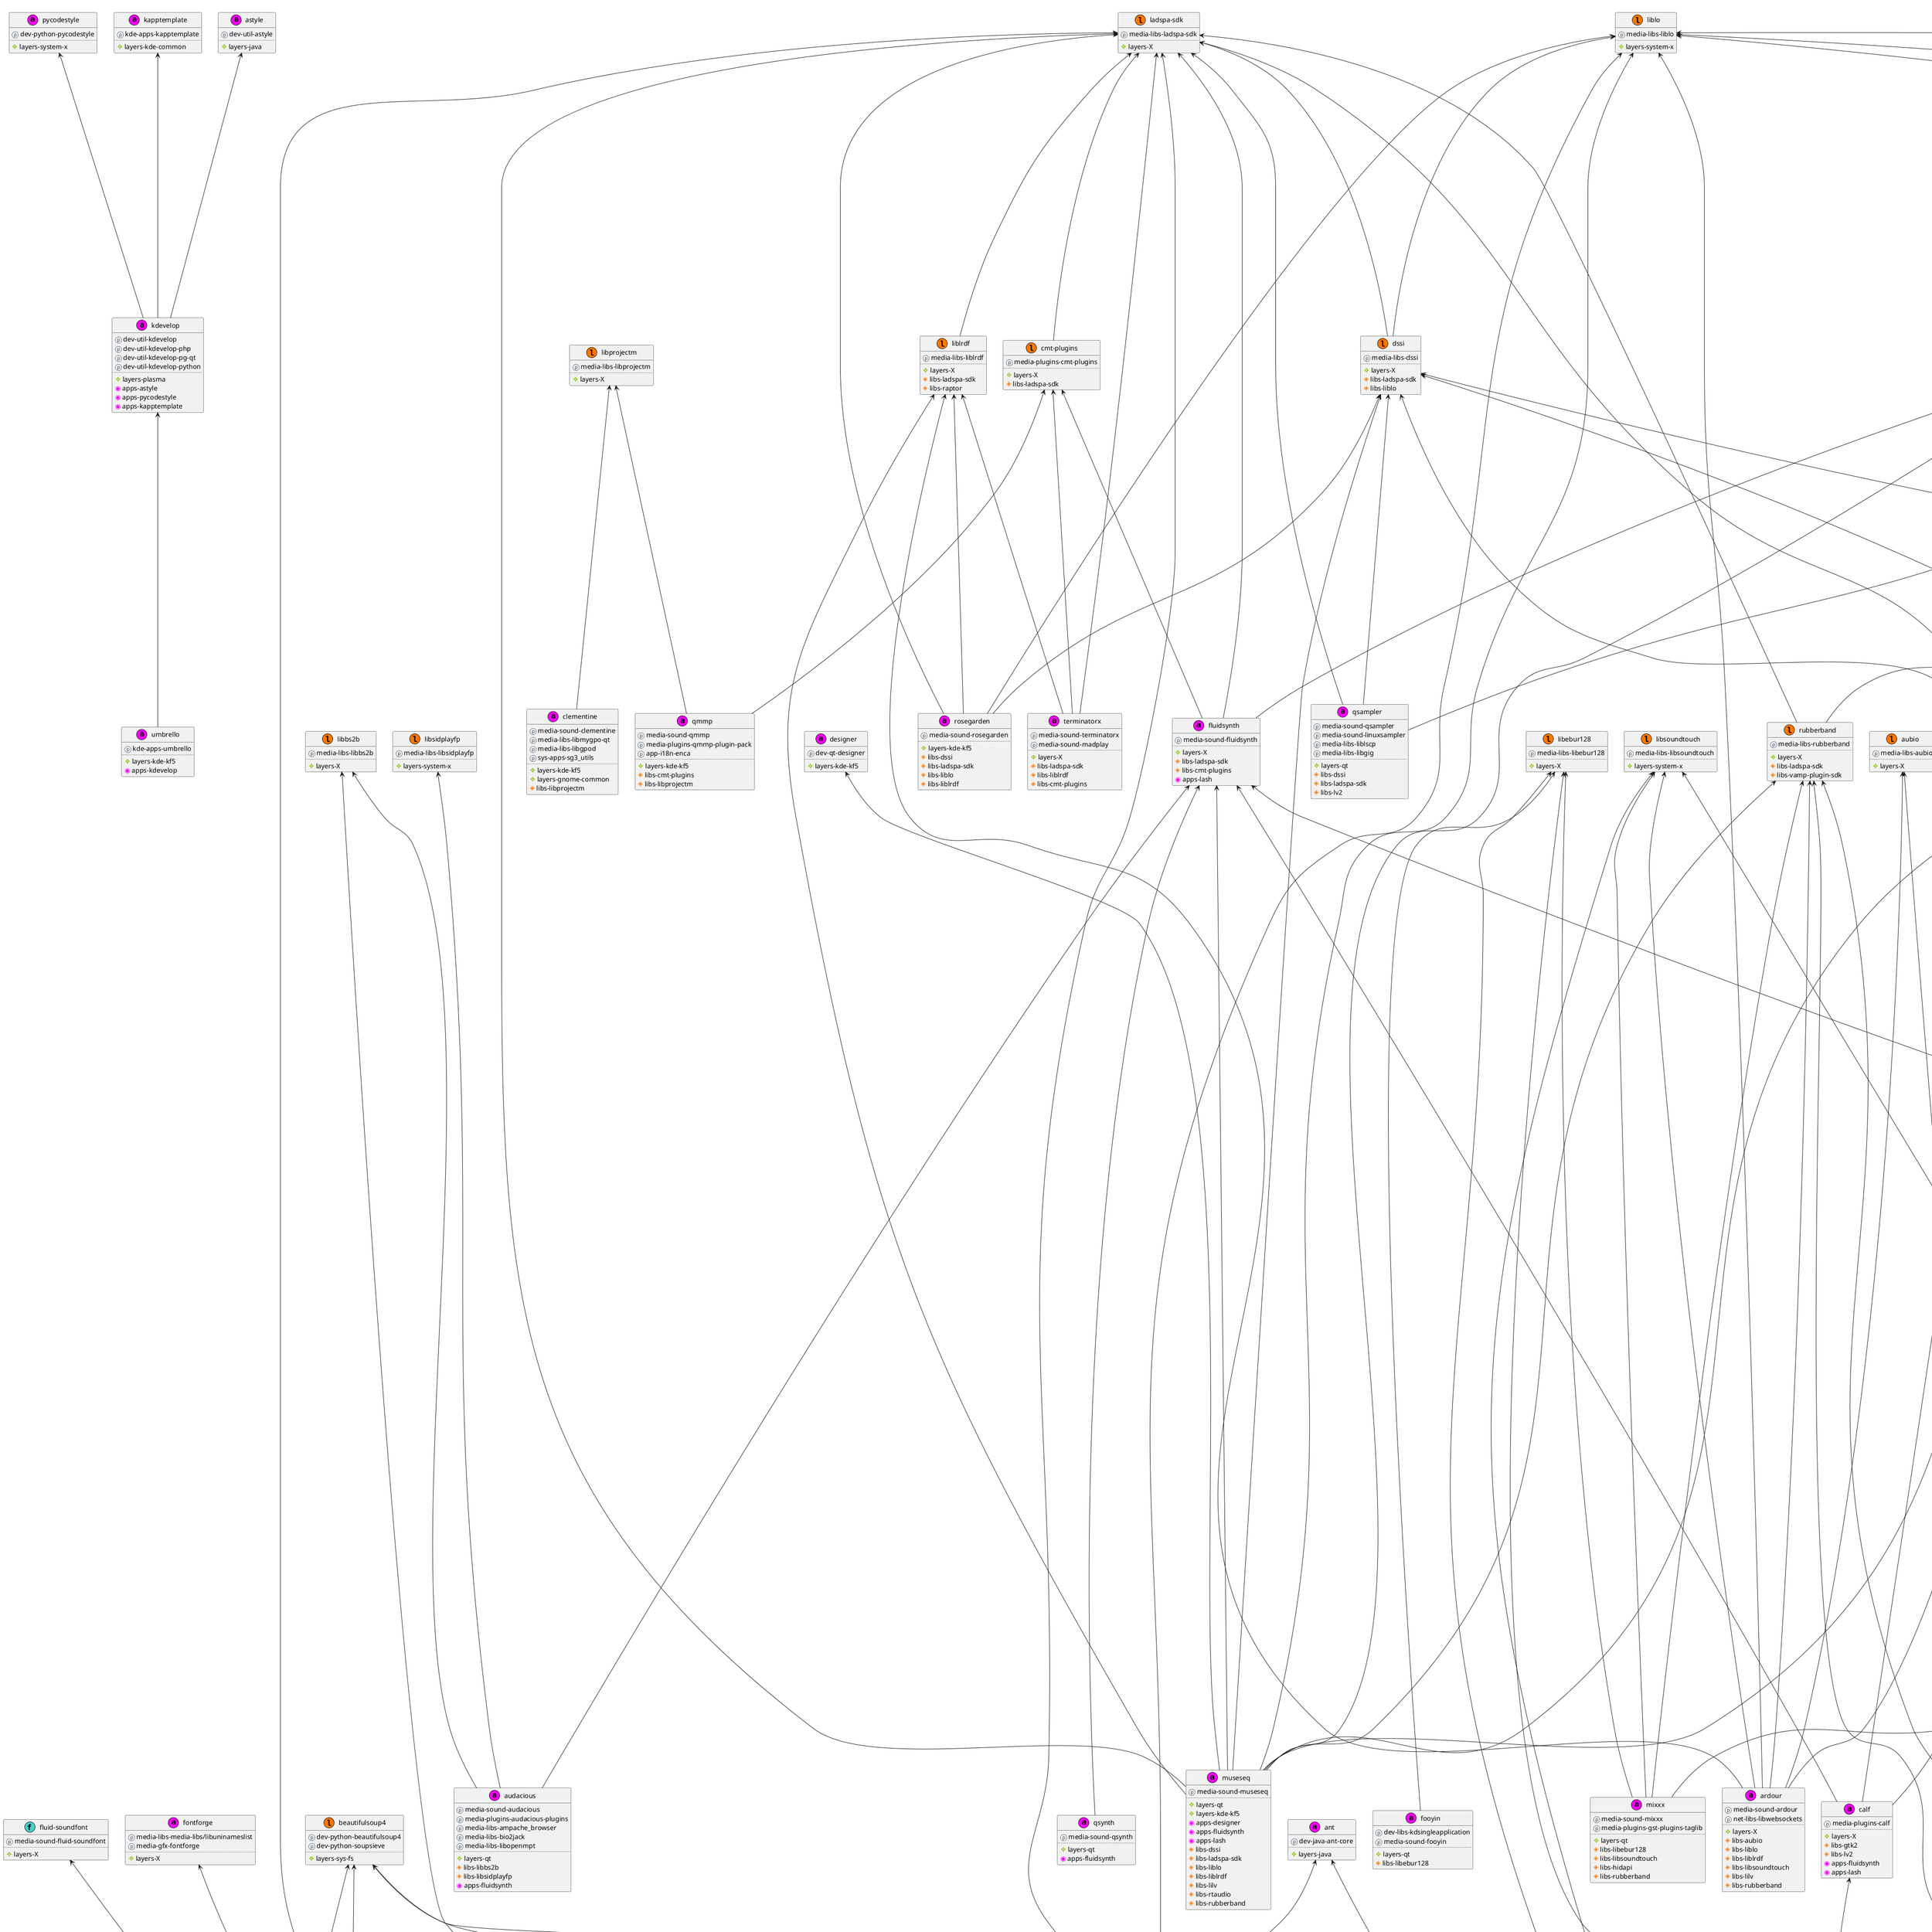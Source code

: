 @startuml

entity "loopup" as utils/loopup << (u,#4B0082) >> {
  <color:#DC7633><U+24E2></color> system-luet
}
entity "cascadia-code" as fonts/cascadia-code << (f,#48D1CC) >> {
  <color:#34495E><U+24DF></color> media-fonts-cascadia-code
..
  <color:#9ACD32><U+2756></color> layers-X
}
entity "fontawesome" as fonts/fontawesome << (f,#48D1CC) >> {
  <color:#34495E><U+24DF></color> media-fonts-fontawesome
..
  <color:#9ACD32><U+2756></color> layers-X
}
entity "font-cursor-misc" as fonts/font-cursor-misc << (f,#48D1CC) >> {
  <color:#34495E><U+24DF></color> media-fonts-font-cursor-misc
..
  <color:#9ACD32><U+2756></color> layers-X
}
entity "inconsolata" as fonts/inconsolata << (f,#48D1CC) >> {
  <color:#34495E><U+24DF></color> media-fonts-inconsolata
..
  <color:#9ACD32><U+2756></color> layers-X
}
entity "inconsolata-hellenic" as fonts/inconsolata-hellenic << (f,#48D1CC) >> {
  <color:#34495E><U+24DF></color> media-fonts-inconsolata-hellenic
..
  <color:#9ACD32><U+2756></color> layers-X
}
entity "jetbrains-mono" as fonts/jetbrains-mono << (f,#48D1CC) >> {
  <color:#34495E><U+24DF></color> media-fonts-jetbrains-mono
..
  <color:#9ACD32><U+2756></color> layers-X
}
entity "lato" as fonts/lato << (f,#48D1CC) >> {
  <color:#34495E><U+24DF></color> media-fonts-lato
..
  <color:#9ACD32><U+2756></color> layers-X
}
entity "noto-cjk" as fonts/noto-cjk << (f,#48D1CC) >> {
  <color:#34495E><U+24DF></color> media-fonts-noto-cjk
..
  <color:#9ACD32><U+2756></color> layers-X
}
entity "noto-extra" as fonts/noto-extra << (f,#48D1CC) >> {
  <color:#34495E><U+24DF></color> media-fonts-noto
..
  <color:#9ACD32><U+2756></color> layers-X
}
entity "roboto" as fonts/roboto << (f,#48D1CC) >> {
  <color:#34495E><U+24DF></color> media-fonts-roboto
..
  <color:#9ACD32><U+2756></color> layers-X
}
entity "robotomono" as fonts/robotomono << (f,#48D1CC) >> {
  <color:#34495E><U+24DF></color> media-fonts-robotomono
..
  <color:#9ACD32><U+2756></color> layers-X
}
entity "robotoslab" as fonts/robotoslab << (f,#48D1CC) >> {
  <color:#34495E><U+24DF></color> media-fonts-robotoslab
..
  <color:#9ACD32><U+2756></color> layers-X
}
entity "stix-fonts" as fonts/stix-fonts << (f,#48D1CC) >> {
  <color:#34495E><U+24DF></color> media-fonts-stix-fonts
..
  <color:#9ACD32><U+2756></color> layers-X
}
entity "texcm-ttf" as fonts/texcm-ttf << (f,#48D1CC) >> {
  <color:#34495E><U+24DF></color> media-fonts-texcm-ttf
..
  <color:#9ACD32><U+2756></color> layers-X
}
entity "wqy-zenhei" as fonts/wqy-zenhei << (f,#48D1CC) >> {
  <color:#34495E><U+24DF></color> media-fonts-wqy-zenhei
..
  <color:#9ACD32><U+2756></color> layers-X
}
entity "wqy-microhei" as fonts/wqy-microhei << (f,#48D1CC) >> {
  <color:#34495E><U+24DF></color> media-fonts-wqy-microhei
..
  <color:#9ACD32><U+2756></color> layers-X
}
entity "fluid-soundfont" as fonts/fluid-soundfont << (f,#48D1CC) >> {
  <color:#34495E><U+24DF></color> media-sound-fluid-soundfont
..
  <color:#9ACD32><U+2756></color> layers-X
}
entity "analitza" as libs/analitza << (l,#FF7700) >> {
  <color:#34495E><U+24DF></color> kde-apps-analitza
..
  <color:#9ACD32><U+2756></color> layers-kde-common
}
entity "AOMediaCodecs" as libs/AOMediaCodecs << (l,#FF7700) >> {
  <color:#34495E><U+24DF></color> media-libs-libavif
  <color:#34495E><U+24DF></color> media-libs-svt-av1
..
  <color:#9ACD32><U+2756></color> layers-X
}
entity "aubio" as libs/aubio << (l,#FF7700) >> {
  <color:#34495E><U+24DF></color> media-libs-aubio
..
  <color:#9ACD32><U+2756></color> layers-X
}
entity "babl-gegl" as libs/babl-gegl << (l,#FF7700) >> {
  <color:#34495E><U+24DF></color> media-libs-babl
  <color:#34495E><U+24DF></color> media-libs-gegl
..
  <color:#9ACD32><U+2756></color> layers-sci-libs
}
entity "beautifulsoup4" as libs/beautifulsoup4 << (l,#FF7700) >> {
  <color:#34495E><U+24DF></color> dev-python-beautifulsoup4
  <color:#34495E><U+24DF></color> dev-python-soupsieve
..
  <color:#9ACD32><U+2756></color> layers-sys-fs
}
entity "breeze-plymouth" as libs/breeze-plymouth << (l,#FF7700) >> {
  <color:#34495E><U+24DF></color> kde-plasma-breeze-plymouth
..
  <color:#9ACD32><U+2756></color> layers-plasma
  <color:#FF00FF><U+25C9></color> apps-grub
}
entity "cfitsio" as libs/cfitsio << (l,#FF7700) >> {
  <color:#34495E><U+24DF></color> sci-libs-cfitsio
..
  <color:#9ACD32><U+2756></color> layers-system-x
}
entity "chrome-binary-plugins" as libs/chrome-binary-plugins << (l,#FF7700) >> {
  <color:#34495E><U+24DF></color> www-plugins-chrome-binary-plugins
..
  <color:#9ACD32><U+2756></color> layers-X
}
entity "colorama" as libs/colorama << (l,#FF7700) >> {
  <color:#34495E><U+24DF></color> dev-python-colorama
..
  <color:#9ACD32><U+2756></color> layers-system-x
}
entity "compface" as libs/compface << (l,#FF7700) >> {
  <color:#34495E><U+24DF></color> media-libs-compface
..
  <color:#9ACD32><U+2756></color> layers-system-x
}
entity "cpp-httplib" as libs/cpp-httplib << (l,#FF7700) >> {
  <color:#34495E><U+24DF></color> dev-cpp-cpp-httplib
..
  <color:#9ACD32><U+2756></color> layers-X
}
entity "css-parser" as libs/css-parser << (l,#FF7700) >> {
  <color:#34495E><U+24DF></color> dev-python-css-parser
..
  <color:#9ACD32><U+2756></color> layers-system-x
}
entity "cssselect" as libs/cssselect << (l,#FF7700) >> {
  <color:#34495E><U+24DF></color> dev-python-cssselect
..
  <color:#9ACD32><U+2756></color> layers-system-x
}
entity "feedparser" as libs/feedparser << (l,#FF7700) >> {
  <color:#34495E><U+24DF></color> dev-python-feedparser
  <color:#34495E><U+24DF></color> dev-python-sgmllib3k
..
  <color:#9ACD32><U+2756></color> layers-system-x
}
entity "fltk" as libs/fltk << (l,#FF7700) >> {
  <color:#34495E><U+24DF></color> x11-libs-fltk
..
  <color:#9ACD32><U+2756></color> layers-X
}
entity "freeimage" as libs/freeimage << (l,#FF7700) >> {
  <color:#34495E><U+24DF></color> media-libs-freeimage
..
  <color:#9ACD32><U+2756></color> layers-X
}
entity "freeradius-client" as apps/freeradius-client << (a,#FF00FF) >> {
  <color:#34495E><U+24DF></color> net-dialup-freeradius-client
..
  <color:#9ACD32><U+2756></color> layers-system-x
}
entity "ftgl" as libs/ftgl << (l,#FF7700) >> {
  <color:#34495E><U+24DF></color> media-libs-ftgl
..
  <color:#9ACD32><U+2756></color> layers-X
}
entity "game-music-emu" as libs/game-music-emu << (l,#FF7700) >> {
  <color:#34495E><U+24DF></color> media-libs-game-music-emu
..
  <color:#9ACD32><U+2756></color> layers-system-x
}
entity "gl2ps" as libs/gl2ps << (l,#FF7700) >> {
  <color:#34495E><U+24DF></color> x11-libs-gl2ps
..
  <color:#9ACD32><U+2756></color> layers-latex
}
entity "glfw" as libs/glfw << (l,#FF7700) >> {
  <color:#34495E><U+24DF></color> media-libs-glfw
..
  <color:#9ACD32><U+2756></color> layers-X
}
entity "goocanvas" as libs/goocanvas << (l,#FF7700) >> {
  <color:#34495E><U+24DF></color> x11-libs-goocanvas
  <color:#34495E><U+24DF></color> dev-perl-GooCanvas2
  <color:#34495E><U+24DF></color> dev-perl-GooCanvas2-CairoTypes
..
  <color:#9ACD32><U+2756></color> layers-X
}
entity "gpm" as libs/gpm << (l,#FF7700) >> {
  <color:#34495E><U+24DF></color> sys-libs-gpm
..
  <color:#9ACD32><U+2756></color> layers-system-x
}
entity "gst-plugins-srtp" as libs/gst-plugins-srtp << (l,#FF7700) >> {
  <color:#34495E><U+24DF></color> media-plugins-gst-plugins-srtp
  <color:#34495E><U+24DF></color> net-libs-libsrtp
..
  <color:#9ACD32><U+2756></color> layers-X
}
entity "gst-plugins-v4l2" as libs/gst-plugins-v4l2 << (l,#FF7700) >> {
  <color:#34495E><U+24DF></color> media-plugins-gst-plugins-v4l2
..
  <color:#9ACD32><U+2756></color> layers-X
}
entity "gtksourceviewmm" as libs/gtksourceviewmm << (l,#FF7700) >> {
  <color:#34495E><U+24DF></color> dev-cpp-gtksourceviewmm
..
  <color:#9ACD32><U+2756></color> layers-gnome-common
}
entity "gupnp-igd" as libs/gupnp-igd << (l,#FF7700) >> {
  <color:#34495E><U+24DF></color> net-libs-gupnp-igd
..
  <color:#9ACD32><U+2756></color> layers-gnome-common
}
entity "hidapi" as libs/hidapi << (l,#FF7700) >> {
  <color:#34495E><U+24DF></color> dev-libs-hidapi
..
  <color:#9ACD32><U+2756></color> layers-system-x
}
entity "id3lib" as libs/id3lib << (l,#FF7700) >> {
  <color:#34495E><U+24DF></color> media-libs-id3lib
..
  <color:#9ACD32><U+2756></color> layers-system-x
}
entity "iniparser" as libs/iniparser << (l,#FF7700) >> {
  <color:#34495E><U+24DF></color> dev-libs-iniparser
..
  <color:#9ACD32><U+2756></color> layers-system-x
}
entity "intel-mediasdk" as libs/intel-mediasdk << (l,#FF7700) >> {
  <color:#34495E><U+24DF></color> media-libs-gmmlib
  <color:#34495E><U+24DF></color> media-libs-intel-mediasdk
  <color:#34495E><U+24DF></color> media-libs-libva-intel-media-driver
..
  <color:#9ACD32><U+2756></color> layers-X
}
entity "IO-Tty" as libs/IO-Tty << (l,#FF7700) >> {
  <color:#34495E><U+24DF></color> dev-perl-IO-Tty
..
  <color:#9ACD32><U+2756></color> layers-system-x
}
entity "jbigkit" as libs/jbigkit << (l,#FF7700) >> {
  <color:#34495E><U+24DF></color> media-libs-jbigkit
..
  <color:#9ACD32><U+2756></color> layers-system-x
}
entity "ladspa-sdk" as libs/ladspa-sdk << (l,#FF7700) >> {
  <color:#34495E><U+24DF></color> media-libs-ladspa-sdk
..
  <color:#9ACD32><U+2756></color> layers-X
}
entity "leptonica" as libs/leptonica << (l,#FF7700) >> {
  <color:#34495E><U+24DF></color> media-libs-leptonica
..
  <color:#9ACD32><U+2756></color> layers-X
}
entity "lib3ds" as libs/lib3ds << (l,#FF7700) >> {
  <color:#34495E><U+24DF></color> media-libs-lib3ds
..
  <color:#9ACD32><U+2756></color> layers-system-x
}
entity "libbs2b" as libs/libbs2b << (l,#FF7700) >> {
  <color:#34495E><U+24DF></color> media-libs-libbs2b
..
  <color:#9ACD32><U+2756></color> layers-X
}
entity "libcerf" as libs/libcerf << (l,#FF7700) >> {
  <color:#34495E><U+24DF></color> sci-libs-libcerf
..
  <color:#9ACD32><U+2756></color> layers-system-x
}
entity "libchamplain" as libs/libchamplain << (l,#FF7700) >> {
  <color:#34495E><U+24DF></color> media-libs-libchamplain
..
  <color:#9ACD32><U+2756></color> layers-gnome-common
}
entity "libconfig" as libs/libconfig << (l,#FF7700) >> {
  <color:#34495E><U+24DF></color> dev-libs-libconfig
..
  <color:#9ACD32><U+2756></color> layers-system-x
}
entity "libdiscid" as libs/libdiscid << (l,#FF7700) >> {
  <color:#34495E><U+24DF></color> media-libs-libdiscid
..
  <color:#9ACD32><U+2756></color> layers-system-x
}
entity "libdispatch" as libs/libdispatch << (l,#FF7700) >> {
  <color:#34495E><U+24DF></color> dev-libs-libdispatch
..
  <color:#9ACD32><U+2756></color> layers-system-x
}
entity "libebur128" as libs/libebur128 << (l,#FF7700) >> {
  <color:#34495E><U+24DF></color> media-libs-libebur128
..
  <color:#9ACD32><U+2756></color> layers-X
}
entity "libemf" as libs/libemf << (l,#FF7700) >> {
  <color:#34495E><U+24DF></color> media-libs-libemf
..
  <color:#9ACD32><U+2756></color> layers-system-x
}
entity "libgii" as libs/libgii << (l,#FF7700) >> {
  <color:#34495E><U+24DF></color> media-libs-libgii
  <color:#34495E><U+24DF></color> media-libs-libggi
..
  <color:#9ACD32><U+2756></color> layers-X
}
entity "libglade" as libs/libglade << (l,#FF7700) >> {
  <color:#34495E><U+24DF></color> gnome-base-libglade
..
  <color:#9ACD32><U+2756></color> layers-X
  <color:#FF7700><U+1F79B></color> libs-gtk2
}
entity "libharu" as libs/libharu << (l,#FF7700) >> {
  <color:#34495E><U+24DF></color> media-libs-libharu
..
  <color:#9ACD32><U+2756></color> layers-system-x
}
entity "libktorrent" as libs/libktorrent << (l,#FF7700) >> {
  <color:#34495E><U+24DF></color> net-libs-libktorrent
..
  <color:#9ACD32><U+2756></color> layers-kde-common
}
entity "liblo" as libs/liblo << (l,#FF7700) >> {
  <color:#34495E><U+24DF></color> media-libs-liblo
..
  <color:#9ACD32><U+2756></color> layers-system-x
}
entity "liblqr" as libs/liblqr << (l,#FF7700) >> {
  <color:#34495E><U+24DF></color> media-libs-liblqr
..
  <color:#9ACD32><U+2756></color> layers-system-x
}
entity "libmirage" as libs/libmirage << (l,#FF7700) >> {
  <color:#34495E><U+24DF></color> dev-libs-libmirage
..
  <color:#9ACD32><U+2756></color> layers-X
}
entity "libmp4v2" as libs/libmp4v2 << (l,#FF7700) >> {
  <color:#34495E><U+24DF></color> media-libs-libmp4v2
..
  <color:#9ACD32><U+2756></color> layers-X
}
entity "libopusenc" as libs/libopusenc << (l,#FF7700) >> {
  <color:#34495E><U+24DF></color> media-libs-libopusenc
..
  <color:#9ACD32><U+2756></color> layers-X
}
entity "libprojectm" as libs/libprojectm << (l,#FF7700) >> {
  <color:#34495E><U+24DF></color> media-libs-libprojectm
..
  <color:#9ACD32><U+2756></color> layers-X
}
entity "libsfml" as libs/libsfml << (l,#FF7700) >> {
  <color:#34495E><U+24DF></color> media-libs-libsfml
..
  <color:#9ACD32><U+2756></color> layers-X
}
entity "libshout" as libs/libshout << (l,#FF7700) >> {
  <color:#34495E><U+24DF></color> media-libs-libshout
..
  <color:#9ACD32><U+2756></color> layers-X
}
entity "libsidplay" as libs/libsidplay << (l,#FF7700) >> {
  <color:#34495E><U+24DF></color> media-libs-libsidplay
..
  <color:#9ACD32><U+2756></color> layers-system-x
}
entity "libsidplayfp" as libs/libsidplayfp << (l,#FF7700) >> {
  <color:#34495E><U+24DF></color> media-libs-libsidplayfp
..
  <color:#9ACD32><U+2756></color> layers-system-x
}
entity "libsoundtouch" as libs/libsoundtouch << (l,#FF7700) >> {
  <color:#34495E><U+24DF></color> media-libs-libsoundtouch
..
  <color:#9ACD32><U+2756></color> layers-system-x
}
entity "libutf8proc" as libs/libutf8proc << (l,#FF7700) >> {
  <color:#34495E><U+24DF></color> dev-libs-libutf8proc
..
  <color:#9ACD32><U+2756></color> layers-system-x
}
entity "libvisio" as libs/libvisio << (l,#FF7700) >> {
  <color:#34495E><U+24DF></color> media-libs-libvisio
..
  <color:#9ACD32><U+2756></color> layers-X
}
entity "libXaw3d" as libs/libXaw3d << (l,#FF7700) >> {
  <color:#34495E><U+24DF></color> x11-libs-libXaw3d
..
  <color:#9ACD32><U+2756></color> layers-X
}
entity "lrzsz" as libs/lrzsz << (l,#FF7700) >> {
  <color:#34495E><U+24DF></color> net-dialup-lrzsz
..
  <color:#9ACD32><U+2756></color> layers-system-x
}
entity "lttng-ust-2_12" as libs/lttng-ust-2_12 << (l,#FF7700) >> {
  <color:#34495E><U+24DF></color> dev-util-lttng-ust
..
  <color:#9ACD32><U+2756></color> layers-sys-fs
}
entity "LuaBitOp" as libs/LuaBitOp << (l,#FF7700) >> {
  <color:#34495E><U+24DF></color> dev-lua-LuaBitOp
..
  <color:#9ACD32><U+2756></color> layers-sys-fs
}
entity "lv2" as libs/lv2 << (l,#FF7700) >> {
  <color:#34495E><U+24DF></color> media-libs-lv2
..
  <color:#9ACD32><U+2756></color> layers-X
}
entity "lzip" as libs/lzip << (l,#FF7700) >> {
  <color:#34495E><U+24DF></color> app-arch-lzip
..
  <color:#9ACD32><U+2756></color> layers-system-x
}
entity "mac" as libs/mac << (l,#FF7700) >> {
  <color:#34495E><U+24DF></color> media-sound-mac
..
  <color:#9ACD32><U+2756></color> layers-X
}
entity "mathjax" as libs/mathjax << (l,#FF7700) >> {
  <color:#34495E><U+24DF></color> dev-libs-mathjax
..
  <color:#9ACD32><U+2756></color> layers-system-x
}
entity "mbedtls" as libs/mbedtls << (l,#FF7700) >> {
  <color:#34495E><U+24DF></color> net-libs-mbedtls
..
  <color:#9ACD32><U+2756></color> layers-system-x
}
entity "motif" as libs/motif << (l,#FF7700) >> {
  <color:#34495E><U+24DF></color> x11-libs-motif
..
  <color:#9ACD32><U+2756></color> layers-X
}
entity "mxml" as libs/mxml << (l,#FF7700) >> {
  <color:#34495E><U+24DF></color> dev-libs-mxml
..
  <color:#9ACD32><U+2756></color> layers-system-x
}
entity "nas" as libs/nas << (l,#FF7700) >> {
  <color:#34495E><U+24DF></color> media-libs-nas
..
  <color:#9ACD32><U+2756></color> layers-X
}
entity "neXtaw" as libs/neXtaw << (l,#FF7700) >> {
  <color:#34495E><U+24DF></color> x11-libs-neXtaw
..
  <color:#9ACD32><U+2756></color> layers-X
}
entity "nlohmann_json" as libs/nlohmann_json << (l,#FF7700) >> {
  <color:#34495E><U+24DF></color> dev-cpp-nlohmann_json
..
  <color:#9ACD32><U+2756></color> layers-system-x
}
entity "oniguruma" as libs/oniguruma << (l,#FF7700) >> {
  <color:#34495E><U+24DF></color> dev-libs-oniguruma
..
  <color:#9ACD32><U+2756></color> layers-system-x
}
entity "ossp-uuid" as libs/ossp-uuid << (l,#FF7700) >> {
  <color:#34495E><U+24DF></color> dev-libs-ossp-uuid
..
  <color:#9ACD32><U+2756></color> layers-system-x
}
entity "physfs" as libs/physfs << (l,#FF7700) >> {
  <color:#34495E><U+24DF></color> dev-games-physfs
..
  <color:#9ACD32><U+2756></color> layers-system-x
}
entity "portsmf" as libs/portsmf << (l,#FF7700) >> {
  <color:#34495E><U+24DF></color> media-libs-portsmf
..
  <color:#9ACD32><U+2756></color> layers-system-x
}
entity "pyproject-hooks" as libs/pyproject-hooks << (l,#FF7700) >> {
  <color:#34495E><U+24DF></color> dev-python-pyproject-hooks
..
  <color:#9ACD32><U+2756></color> layers-system-x
}
entity "python-msgpack" as libs/python-msgpack << (l,#FF7700) >> {
  <color:#34495E><U+24DF></color> dev-python-msgpack
..
  <color:#9ACD32><U+2756></color> layers-system-x
}
entity "python-protobuf" as libs/python-protobuf << (l,#FF7700) >> {
  <color:#34495E><U+24DF></color> dev-python-protobuf
..
  <color:#9ACD32><U+2756></color> layers-system-x
}
entity "qcustomplot" as libs/qcustomplot << (l,#FF7700) >> {
  <color:#34495E><U+24DF></color> dev-libs-qcustomplot
..
  <color:#9ACD32><U+2756></color> layers-qt
}
entity "qscintilla" as libs/qscintilla << (l,#FF7700) >> {
  <color:#34495E><U+24DF></color> x11-libs-qscintilla
..
  <color:#9ACD32><U+2756></color> layers-qt
}
entity "qscintilla-qt5" as libs/qscintilla-qt5 << (l,#FF7700) >> {
  <color:#34495E><U+24DF></color> x11-libs-qscintilla
..
  <color:#9ACD32><U+2756></color> layers-kde-kf5
}
entity "qtpy" as libs/qtpy << (l,#FF7700) >> {
  <color:#34495E><U+24DF></color> dev-python-qtpy
..
  <color:#9ACD32><U+2756></color> layers-qt
  <color:#D4AC0D><U+24D3></color> development-gcc
}
entity "qxlsx" as libs/qxlsx << (l,#FF7700) >> {
  <color:#34495E><U+24DF></color> dev-libs-qxlsx
..
  <color:#9ACD32><U+2756></color> layers-qt
}
entity "rapidjson" as libs/rapidjson << (l,#FF7700) >> {
  <color:#34495E><U+24DF></color> dev-libs-rapidjson
..
  <color:#9ACD32><U+2756></color> layers-system-x
}
entity "regex" as libs/regex << (l,#FF7700) >> {
  <color:#34495E><U+24DF></color> dev-python-regex
..
  <color:#9ACD32><U+2756></color> layers-system-x
}
entity "reportlab" as libs/reportlab << (l,#FF7700) >> {
  <color:#34495E><U+24DF></color> dev-python-reportlab
..
  <color:#9ACD32><U+2756></color> layers-X
}
entity "rnnoise" as apps/rnnoise << (a,#FF00FF) >> {
  <color:#34495E><U+24DF></color> media-libs-rnnoise
..
  <color:#9ACD32><U+2756></color> layers-system-x
}
entity "rtaudio" as libs/rtaudio << (l,#FF7700) >> {
  <color:#34495E><U+24DF></color> media-libs-rtaudio
..
  <color:#9ACD32><U+2756></color> layers-X
}
entity "rtmidi" as libs/rtmidi << (l,#FF7700) >> {
  <color:#34495E><U+24DF></color> media-libs-rtmidi
..
  <color:#9ACD32><U+2756></color> layers-X
}
entity "send2trash" as libs/send2trash << (l,#FF7700) >> {
  <color:#34495E><U+24DF></color> dev-python-send2trash
..
  <color:#9ACD32><U+2756></color> layers-system-x
}
entity "sgml-common" as libs/sgml-common << (l,#FF7700) >> {
  <color:#34495E><U+24DF></color> app-text-sgml-common
..
  <color:#9ACD32><U+2756></color> layers-system-x
}
entity "smpeg" as libs/smpeg << (l,#FF7700) >> {
  <color:#34495E><U+24DF></color> media-libs-smpeg
..
  <color:#9ACD32><U+2756></color> layers-X
}
entity "smpeg2" as libs/smpeg2 << (l,#FF7700) >> {
  <color:#34495E><U+24DF></color> media-libs-smpeg2
..
  <color:#9ACD32><U+2756></color> layers-X
}
entity "tbb" as libs/tbb << (l,#FF7700) >> {
  <color:#34495E><U+24DF></color> dev-cpp-tbb
  <color:#34495E><U+24DF></color> sys-apps-hwloc
..
  <color:#9ACD32><U+2756></color> layers-X
}
entity "tinyxml2" as libs/tinyxml2 << (l,#FF7700) >> {
  <color:#34495E><U+24DF></color> dev-libs-tinyxml2
..
  <color:#9ACD32><U+2756></color> layers-system-x
}
entity "tree-sitter" as libs/tree-sitter << (l,#FF7700) >> {
  <color:#34495E><U+24DF></color> dev-libs-tree-sitter
  <color:#34495E><U+24DF></color> dev-libs-tree-sitter-bash
  <color:#34495E><U+24DF></color> dev-libs-tree-sitter-c
  <color:#34495E><U+24DF></color> dev-libs-tree-sitter-lua
  <color:#34495E><U+24DF></color> dev-libs-tree-sitter-markdown
  <color:#34495E><U+24DF></color> dev-libs-tree-sitter-python
  <color:#34495E><U+24DF></color> dev-libs-tree-sitter-query
  <color:#34495E><U+24DF></color> dev-libs-tree-sitter-vim
  <color:#34495E><U+24DF></color> dev-libs-tree-sitter-vimdoc
  <color:#34495E><U+24DF></color> dev-python-tree-sitter
..
  <color:#9ACD32><U+2756></color> layers-system-x
}
entity "twisted" as libs/twisted << (l,#FF7700) >> {
  <color:#34495E><U+24DF></color> dev-python-twisted
  <color:#34495E><U+24DF></color> dev-python-hatch-fancy-pypi-readme
  <color:#34495E><U+24DF></color> dev-python-incremental
  <color:#34495E><U+24DF></color> dev-python-zope-interface
..
  <color:#9ACD32><U+2756></color> layers-X
}
entity "uthash" as libs/uthash << (l,#FF7700) >> {
  <color:#34495E><U+24DF></color> dev-libs-uthash
..
  <color:#9ACD32><U+2756></color> layers-system-x
}
entity "utfcpp" as libs/utfcpp << (l,#FF7700) >> {
  <color:#34495E><U+24DF></color> dev-libs-utfcpp
..
  <color:#9ACD32><U+2756></color> layers-system-x
}
entity "vamp-plugin-sdk" as libs/vamp-plugin-sdk << (l,#FF7700) >> {
  <color:#34495E><U+24DF></color> media-libs-vamp-plugin-sdk
..
  <color:#9ACD32><U+2756></color> layers-X
}
entity "websocketpp" as libs/websocketpp << (l,#FF7700) >> {
  <color:#34495E><U+24DF></color> dev-cpp-websocketpp
..
  <color:#9ACD32><U+2756></color> layers-system-x
}
entity "python-deprecated" as libs/python-deprecated << (l,#FF7700) >> {
  <color:#34495E><U+24DF></color> dev-python-deprecated
  <color:#34495E><U+24DF></color> dev-python-wrapt
..
  <color:#9ACD32><U+2756></color> layers-system-x
}
entity "vdf" as libs/vdf << (l,#FF7700) >> {
  <color:#34495E><U+24DF></color> dev-python-vdf
..
  <color:#9ACD32><U+2756></color> layers-system-x
}
entity "wxGTK" as libs/wxGTK << (l,#FF7700) >> {
  <color:#34495E><U+24DF></color> x11-libs-wxGTK
..
  <color:#9ACD32><U+2756></color> layers-gnome-common
}
entity "wxGTK-3_0-gtk3" as libs/wxGTK-3_0-gtk3 << (l,#FF7700) >> {
  <color:#34495E><U+24DF></color> x11-libs-wxGTK
..
  <color:#9ACD32><U+2756></color> layers-gnome-common
}
entity "xsimd" as libs/xsimd << (l,#FF7700) >> {
  <color:#34495E><U+24DF></color> dev-cpp-xsimd
..
  <color:#9ACD32><U+2756></color> layers-system-x
}
entity "zimg" as libs/zimg << (l,#FF7700) >> {
  <color:#34495E><U+24DF></color> media-libs-zimg
..
  <color:#9ACD32><U+2756></color> layers-system-x
}
entity "zita-convolver" as libs/zita-convolver << (l,#FF7700) >> {
  <color:#34495E><U+24DF></color> media-libs-zita-convolver
..
  <color:#9ACD32><U+2756></color> layers-X
}
entity "alacritty" as apps/alacritty << (a,#FF00FF) >> {
  <color:#34495E><U+24DF></color> x11-terms-alacritty
..
  <color:#9ACD32><U+2756></color> layers-X
}
entity "alligator" as apps/alligator << (a,#FF00FF) >> {
  <color:#34495E><U+24DF></color> net-news-alligator
..
  <color:#9ACD32><U+2756></color> layers-kde-common
}
entity "amarok" as apps/amarok << (a,#FF00FF) >> {
  <color:#34495E><U+24DF></color> media-sound-amarok
..
  <color:#9ACD32><U+2756></color> layers-kde-common
}
entity "amberol" as apps/amberol << (a,#FF00FF) >> {
  <color:#9ACD32><U+2756></color> layers-gnome-common
}
entity "android-tools" as apps/android-tools << (a,#FF00FF) >> {
  <color:#34495E><U+24DF></color> dev-util-android-tools
  <color:#34495E><U+24DF></color> dev-util-android-udev-rules
..
  <color:#9ACD32><U+2756></color> layers-X
  <color:#5DADE2><U+24D4></color> entity-android
}
entity "ant" as apps/ant << (a,#FF00FF) >> {
  <color:#34495E><U+24DF></color> dev-java-ant-core
..
  <color:#9ACD32><U+2756></color> layers-java
}
entity "astyle" as apps/astyle << (a,#FF00FF) >> {
  <color:#34495E><U+24DF></color> dev-util-astyle
..
  <color:#9ACD32><U+2756></color> layers-java
}
entity "apcupsd" as apps/apcupsd << (a,#FF00FF) >> {
  <color:#34495E><U+24DF></color> sys-power-apcupsd
..
  <color:#9ACD32><U+2756></color> layers-X
}
entity "argouml" as apps/argouml << (a,#FF00FF) >> {
  <color:#34495E><U+24DF></color> dev-util-argouml
..
  <color:#9ACD32><U+2756></color> layers-java
}
entity "argyllcms" as apps/argyllcms << (a,#FF00FF) >> {
  <color:#34495E><U+24DF></color> media-gfx-argyllcms
..
  <color:#9ACD32><U+2756></color> layers-X
}
entity "atop" as apps/atop << (a,#FF00FF) >> {
  <color:#34495E><U+24DF></color> sys-process-acct
  <color:#34495E><U+24DF></color> sys-process-atop
..
  <color:#9ACD32><U+2756></color> layers-system-x
}
entity "b5i2iso" as apps/b5i2iso << (a,#FF00FF) >> {
  <color:#34495E><U+24DF></color> app-cdr-b5i2iso
..
  <color:#9ACD32><U+2756></color> layers-system-x
}
entity "badwolf" as apps/badwolf << (a,#FF00FF) >> {
  <color:#34495E><U+24DF></color> www-client-badwolf
..
  <color:#9ACD32><U+2756></color> layers-gnome-common
}
entity "bashtop" as apps/bashtop << (a,#FF00FF) >> {
  <color:#34495E><U+24DF></color> sys-process-bashtop
..
  <color:#9ACD32><U+2756></color> layers-system-x
}
entity "bchunk" as apps/bchunk << (a,#FF00FF) >> {
  <color:#34495E><U+24DF></color> app-cdr-bchunk
..
  <color:#9ACD32><U+2756></color> layers-system-x
}
entity "billardgl" as apps/billardgl << (a,#FF00FF) >> {
  <color:#34495E><U+24DF></color> games-sports-billardgl
..
  <color:#9ACD32><U+2756></color> layers-X
}
entity "bind-tools" as apps/bind-tools << (a,#FF00FF) >> {
  <color:#34495E><U+24DF></color> net-dns-bind-tools
  <color:#34495E><U+24DF></color> net-dns-bind
..
  <color:#9ACD32><U+2756></color> layers-sys-fs
  <color:#5DADE2><U+24D4></color> entity-named
}
entity "bin2iso" as apps/bin2iso << (a,#FF00FF) >> {
  <color:#34495E><U+24DF></color> app-cdr-bin2iso
..
  <color:#9ACD32><U+2756></color> layers-system-x
}
entity "bleachbit" as apps/bleachbit << (a,#FF00FF) >> {
  <color:#34495E><U+24DF></color> sys-apps-bleachbit
..
  <color:#9ACD32><U+2756></color> layers-X
}
entity "bluefish" as apps/bluefish << (a,#FF00FF) >> {
  <color:#34495E><U+24DF></color> app-editors-bluefish
..
  <color:#9ACD32><U+2756></color> layers-X
}
entity "bottom" as apps/bottom << (a,#FF00FF) >> {
  <color:#34495E><U+24DF></color> sys-process-bottom
..
  <color:#9ACD32><U+2756></color> layers-system-x
}
entity "brasero" as apps/brasero << (a,#FF00FF) >> {
  <color:#34495E><U+24DF></color> app-cdr-brasero
..
  <color:#9ACD32><U+2756></color> layers-gnome-common
}
entity "brave" as apps/brave << (a,#FF00FF) >> {
  <color:#34495E><U+24DF></color> dev-libs-libpthread-stubs
  <color:#34495E><U+24DF></color> www-client-brave-bin
..
  <color:#9ACD32><U+2756></color> layers-gnome-common
}
entity "brother-dcp1610w-bin" as apps/brother-dcp1610w-bin << (a,#FF00FF) >> {
  <color:#34495E><U+24DF></color> net-print-brother-dcp1610w-bin
..
  <color:#9ACD32><U+2756></color> layers-X
}
entity "brother-scan4-bin" as apps/brother-scan4-bin << (a,#FF00FF) >> {
  <color:#34495E><U+24DF></color> media-gfx-brother-scan4-bin
..
  <color:#9ACD32><U+2756></color> layers-X
}
entity "cartridges" as apps/cartridges << (a,#FF00FF) >> {
  <color:#34495E><U+24DF></color> games-util-cartridges
..
  <color:#9ACD32><U+2756></color> layers-gnome-common
}
entity "ccd2iso" as apps/ccd2iso << (a,#FF00FF) >> {
  <color:#34495E><U+24DF></color> app-cdr-ccd2iso
..
  <color:#9ACD32><U+2756></color> layers-system-x
}
entity "celestia" as apps/celestia << (a,#FF00FF) >> {
  <color:#34495E><U+24DF></color> sci-astronomy-celestia
..
  <color:#9ACD32><U+2756></color> layers-qt
}
entity "clamav" as apps/clamav << (a,#FF00FF) >> {
  <color:#34495E><U+24DF></color> app-antivirus-clamav
..
  <color:#9ACD32><U+2756></color> layers-X
  <color:#5DADE2><U+24D4></color> entity-clamav
}
entity "cmatrix" as apps/cmatrix << (a,#FF00FF) >> {
  <color:#34495E><U+24DF></color> app-misc-cmatrix
..
  <color:#9ACD32><U+2756></color> layers-X
}
entity "colord-kde" as apps/colord-kde << (a,#FF00FF) >> {
  <color:#34495E><U+24DF></color> kde-misc-colord-kde
..
  <color:#9ACD32><U+2756></color> layers-plasma
}
entity "converseen" as apps/converseen << (a,#FF00FF) >> {
  <color:#34495E><U+24DF></color> media-gfx-converseen
..
  <color:#9ACD32><U+2756></color> layers-qt
}
entity "cool-retro-term" as apps/cool-retro-term << (a,#FF00FF) >> {
  <color:#34495E><U+24DF></color> x11-terms-cool-retro-term
..
  <color:#9ACD32><U+2756></color> layers-qt
}
entity "coquillo" as apps/coquillo << (a,#FF00FF) >> {
  <color:#34495E><U+24DF></color> media-sound-coquillo
..
  <color:#9ACD32><U+2756></color> layers-kde-kf5
}
entity "cuetools" as apps/cuetools << (a,#FF00FF) >> {
  <color:#34495E><U+24DF></color> app-cdr-cuetools
..
  <color:#9ACD32><U+2756></color> layers-system-x
}
entity "curses-hexedit" as apps/curses-hexedit << (a,#FF00FF) >> {
  <color:#34495E><U+24DF></color> app-editors-curses-hexedit
..
  <color:#9ACD32><U+2756></color> layers-system-x
}
entity "dcraw" as apps/dcraw << (a,#FF00FF) >> {
  <color:#34495E><U+24DF></color> media-gfx-dcraw
..
  <color:#9ACD32><U+2756></color> layers-X
}
entity "designer" as apps/designer << (a,#FF00FF) >> {
  <color:#34495E><U+24DF></color> dev-qt-designer
..
  <color:#9ACD32><U+2756></color> layers-kde-kf5
}
entity "diffpdf" as apps/diffpdf << (a,#FF00FF) >> {
  <color:#34495E><U+24DF></color> app-text-diffpdf
..
  <color:#9ACD32><U+2756></color> layers-qt
}
entity "diffuse" as apps/diffuse << (a,#FF00FF) >> {
  <color:#34495E><U+24DF></color> dev-util-diffuse
..
  <color:#9ACD32><U+2756></color> layers-X
}
entity "distrobox" as apps/distrobox << (a,#FF00FF) >> {
  <color:#34495E><U+24DF></color> app-containers-distrobox
..
  null container-docker
}
entity "dolphin-plugins-git" as apps/dolphin-plugins-git << (a,#FF00FF) >> {
  <color:#34495E><U+24DF></color> kde-apps-dolphin-plugins-git
..
  <color:#9ACD32><U+2756></color> layers-kde-apps-minimal
}
entity "dotnet-common" as apps/dotnet-common << (a,#FF00FF) >> {
  <color:#34495E><U+24DF></color> app-eselect-eselect-dotnet
  <color:#34495E><U+24DF></color> dev-dotnet-dotnet-runtime-nugets
..
  <color:#9ACD32><U+2756></color> layers-sys-fs
}
entity "dotnet-runtime-nugets-8" as apps/dotnet-runtime-nugets-8 << (a,#FF00FF) >> {
  <color:#34495E><U+24DF></color> dev-dotnet-dotnet-runtime-nugets
..
  <color:#9ACD32><U+2756></color> layers-sys-fs
}
entity "drawio-desktop-bin" as apps/drawio-desktop-bin << (a,#FF00FF) >> {
  <color:#34495E><U+24DF></color> app-office-drawio-desktop-bin
..
  <color:#9ACD32><U+2756></color> layers-X
}
entity "dtach" as apps/dtach << (a,#FF00FF) >> {
  <color:#34495E><U+24DF></color> app-misc-dtach
..
  <color:#9ACD32><U+2756></color> layers-system-x
}
entity "dvdauthor" as apps/dvdauthor << (a,#FF00FF) >> {
  <color:#34495E><U+24DF></color> media-video-dvdauthor
..
  <color:#9ACD32><U+2756></color> layers-X
}
entity "edid-tools" as apps/edid-tools << (a,#FF00FF) >> {
  <color:#34495E><U+24DF></color> x11-misc-read-edid
  <color:#34495E><U+24DF></color> sys-apps-edid-decode
  <color:#34495E><U+24DF></color> sys-apps-edid-fixdim
  <color:#34495E><U+24DF></color> dev-libs-libx86
..
  <color:#9ACD32><U+2756></color> layers-system-x
}
entity "elisa" as apps/elisa << (a,#FF00FF) >> {
  <color:#34495E><U+24DF></color> media-sound-elisa
..
  <color:#9ACD32><U+2756></color> layers-kde-common
  <color:#FF00FF><U+25C9></color> apps-vlc
}
entity "Email-Outlook-Message" as apps/Email-Outlook-Message << (a,#FF00FF) >> {
  <color:#34495E><U+24DF></color> dev-perl-B-Hooks-OP-Check
  <color:#34495E><U+24DF></color> dev-perl-bareword-filehandles
  <color:#34495E><U+24DF></color> dev-perl-Email-Abstract
  <color:#34495E><U+24DF></color> dev-perl-Email-Address-XS
  <color:#34495E><U+24DF></color> dev-perl-Email-Date-Format
  <color:#34495E><U+24DF></color> dev-perl-Email-FolderType
  <color:#34495E><U+24DF></color> dev-perl-Email-LocalDelivery
  <color:#34495E><U+24DF></color> dev-perl-Email-MIME
  <color:#34495E><U+24DF></color> dev-perl-Email-MIME-ContentType
  <color:#34495E><U+24DF></color> dev-perl-Email-MIME-Encodings
  <color:#34495E><U+24DF></color> dev-perl-Email-MessageID
  <color:#34495E><U+24DF></color> dev-perl-Email-Outlook-Message
  <color:#34495E><U+24DF></color> dev-perl-Email-Sender
  <color:#34495E><U+24DF></color> dev-perl-Email-Simple
  <color:#34495E><U+24DF></color> dev-perl-File-Path-Expand
  <color:#34495E><U+24DF></color> dev-perl-indirect
  <color:#34495E><U+24DF></color> dev-perl-IO-All
  <color:#34495E><U+24DF></color> dev-perl-MIME-Types
  <color:#34495E><U+24DF></color> dev-perl-Module-Pluggable
  <color:#34495E><U+24DF></color> dev-perl-MooX-Types-MooseLike
  <color:#34495E><U+24DF></color> dev-perl-Throwable
  <color:#34495E><U+24DF></color> dev-perl-multidimensional
  <color:#34495E><U+24DF></color> dev-perl-strictures
  <color:#34495E><U+24DF></color> virtual-perl-Socket
  <color:#34495E><U+24DF></color> virtual-perl-if
..
  <color:#9ACD32><U+2756></color> layers-perl-libs
}
entity "erlang" as apps/erlang << (a,#FF00FF) >> {
  <color:#34495E><U+24DF></color> dev-lang-erlang
..
  <color:#9ACD32><U+2756></color> layers-X
  <color:#5DADE2><U+24D4></color> entity-epmd
}
entity "epiphany" as apps/epiphany << (a,#FF00FF) >> {
  <color:#34495E><U+24DF></color> www-client-epiphany
..
  <color:#9ACD32><U+2756></color> layers-gnome-common
}
entity "epson-inkjet-printer-escpr" as apps/epson-inkjet-printer-escpr << (a,#FF00FF) >> {
  <color:#34495E><U+24DF></color> net-print-epson-inkjet-printer-escpr
..
  <color:#9ACD32><U+2756></color> layers-X
}
entity "epstool" as apps/epstool << (a,#FF00FF) >> {
  <color:#34495E><U+24DF></color> app-text-epstool
..
  <color:#9ACD32><U+2756></color> layers-X
}
entity "eselect-emacs" as apps/eselect-emacs << (a,#FF00FF) >> {
  <color:#34495E><U+24DF></color> app-eselect-eselect-ctags
  <color:#34495E><U+24DF></color> app-eselect-eselect-emacs
..
  <color:#9ACD32><U+2756></color> layers-system-x
}
entity "ext4magic" as apps/ext4magic << (a,#FF00FF) >> {
  <color:#34495E><U+24DF></color> sys-fs-ext4magic
..
  <color:#9ACD32><U+2756></color> layers-system-x
}
entity "extundelete" as apps/extundelete << (a,#FF00FF) >> {
  <color:#34495E><U+24DF></color> sys-fs-extundelete
..
  <color:#9ACD32><U+2756></color> layers-system-x
}
entity "ffmpeg-chromium" as libs/ffmpeg-chromium << (l,#FF7700) >> {
  <color:#34495E><U+24DF></color> media-video-ffmpeg-chromium
..
  <color:#9ACD32><U+2756></color> layers-X
}
entity "ffmpegthumbs" as apps/ffmpegthumbs << (a,#FF00FF) >> {
  <color:#34495E><U+24DF></color> kde-apps-ffmpegthumbs
..
  <color:#9ACD32><U+2756></color> layers-kde-apps-minimal
}
entity "fig2dev" as apps/fig2dev << (a,#FF00FF) >> {
  <color:#34495E><U+24DF></color> media-gfx-fig2dev
..
  <color:#9ACD32><U+2756></color> layers-X
}
entity "filelight" as apps/filelight << (a,#FF00FF) >> {
  <color:#34495E><U+24DF></color> kde-apps-filelight
..
  <color:#9ACD32><U+2756></color> layers-kde-common
}
entity "firejail" as apps/firejail << (a,#FF00FF) >> {
  <color:#34495E><U+24DF></color> sys-apps-firejail
..
  <color:#9ACD32><U+2756></color> layers-X
}
entity "fish" as apps/fish << (a,#FF00FF) >> {
  <color:#34495E><U+24DF></color> app-shells-fish
..
  <color:#9ACD32><U+2756></color> layers-system-x
}
entity "flam3" as apps/flam3 << (a,#FF00FF) >> {
  <color:#34495E><U+24DF></color> media-gfx-flam3
..
  <color:#9ACD32><U+2756></color> layers-X
}
entity "flameshot" as apps/flameshot << (a,#FF00FF) >> {
  <color:#34495E><U+24DF></color> media-gfx-flameshot
..
  <color:#9ACD32><U+2756></color> layers-kde-kf5
}
entity "foliate" as apps/foliate << (a,#FF00FF) >> {
  <color:#34495E><U+24DF></color> app-text-foliate
..
  <color:#9ACD32><U+2756></color> layers-gnome
}
entity "fontforge" as apps/fontforge << (a,#FF00FF) >> {
  <color:#34495E><U+24DF></color> media-libs-media-libs/libuninameslist
  <color:#34495E><U+24DF></color> media-gfx-fontforge
..
  <color:#9ACD32><U+2756></color> layers-X
}
entity "foobillard" as apps/foobillard << (a,#FF00FF) >> {
  <color:#34495E><U+24DF></color> games-sports-foobillard
..
  <color:#9ACD32><U+2756></color> layers-X
}
entity "fooyin" as apps/fooyin << (a,#FF00FF) >> {
  <color:#34495E><U+24DF></color> dev-libs-kdsingleapplication
  <color:#34495E><U+24DF></color> media-sound-fooyin
..
  <color:#9ACD32><U+2756></color> layers-qt
  <color:#FF7700><U+1F79B></color> libs-libebur128
}
entity "fpc" as apps/fpc << (a,#FF00FF) >> {
  <color:#34495E><U+24DF></color> dev-lang-fpc
..
  <color:#9ACD32><U+2756></color> layers-system-x
}
entity "fping" as apps/fping << (a,#FF00FF) >> {
  <color:#34495E><U+24DF></color> net-analyzer-fping
..
  <color:#9ACD32><U+2756></color> layers-sys-fs
}
entity "fraqtive" as apps/fraqtive << (a,#FF00FF) >> {
  <color:#34495E><U+24DF></color> x11-misc-fraqtive
..
  <color:#9ACD32><U+2756></color> layers-kde-kf5
}
entity "freeoffice" as apps/freeoffice << (a,#FF00FF) >> {
  <color:#34495E><U+24DF></color> app-office-freeoffice
..
  <color:#9ACD32><U+2756></color> layers-X
}
entity "galaxy" as apps/galaxy << (a,#FF00FF) >> {
  <color:#34495E><U+24DF></color> sci-astronomy-galaxy
..
  <color:#9ACD32><U+2756></color> layers-X
}
entity "gaupol" as apps/gaupol << (a,#FF00FF) >> {
  <color:#34495E><U+24DF></color> media-video-gaupol
..
  <color:#9ACD32><U+2756></color> layers-gnome-common
}
entity "geany" as apps/geany << (a,#FF00FF) >> {
  <color:#34495E><U+24DF></color> dev-util-geany
..
  <color:#9ACD32><U+2756></color> layers-gnome-common
}
entity "geeqie" as apps/geeqie << (a,#FF00FF) >> {
  <color:#34495E><U+24DF></color> media-gfx-geeqie
  <color:#34495E><U+24DF></color> dev-perl-File-Slurp
  <color:#34495E><U+24DF></color> dev-util-xxdi
..
  <color:#9ACD32><U+2756></color> layers-gnome-common
}
entity "ghostwriter" as apps/ghostwriter << (a,#FF00FF) >> {
  <color:#34495E><U+24DF></color> app-editors-ghostwriter
..
  <color:#9ACD32><U+2756></color> layers-kde-common
}
entity "gitkraken" as apps/gitkraken << (a,#FF00FF) >> {
  <color:#34495E><U+24DF></color> dev-vcs-gitkraken
  <color:#34495E><U+24DF></color> app-misc-trash-cli
..
  <color:#9ACD32><U+2756></color> layers-X
}
entity "gmtp" as apps/gmtp << (a,#FF00FF) >> {
  <color:#34495E><U+24DF></color> media-sound-gmtp
..
  <color:#9ACD32><U+2756></color> layers-X
}
entity "gnofract4d" as apps/gnofract4d << (a,#FF00FF) >> {
  <color:#34495E><U+24DF></color> media-gfx-gnofract4d
..
  <color:#9ACD32><U+2756></color> layers-X
}
entity "gnome-firmware" as apps/gnome-firmware << (a,#FF00FF) >> {
  <color:#34495E><U+24DF></color> gnome-extra-gnome-firmware
..
  <color:#9ACD32><U+2756></color> layers-gnome-common
  <color:#FF00FF><U+25C9></color> apps-flatpak
}
entity "gnome-shell-frippery" as apps/gnome-shell-frippery << (a,#FF00FF) >> {
  <color:#34495E><U+24DF></color> gnome-extra-gnome-shell-frippery
..
  <color:#9ACD32><U+2756></color> layers-gnome
}
entity "gnome-tweaks" as apps/gnome-tweaks << (a,#FF00FF) >> {
  <color:#34495E><U+24DF></color> gnome-extra-gnome-tweaks
..
  <color:#9ACD32><U+2756></color> layers-gnome
}
entity "gnumeric" as apps/gnumeric << (a,#FF00FF) >> {
  <color:#34495E><U+24DF></color> app-office-gnumeric
..
  <color:#9ACD32><U+2756></color> layers-gnome-common
}
entity "go" as apps/go << (a,#FF00FF) >> {
  <color:#34495E><U+24DF></color> dev-lang-go
  <color:#34495E><U+24DF></color> dev-lang-go-bootstrap
..
  <color:#9ACD32><U+2756></color> layers-system-x
}
entity "google-chrome" as apps/google-chrome << (a,#FF00FF) >> {
  <color:#34495E><U+24DF></color> www-client-google-chrome
..
  <color:#9ACD32><U+2756></color> layers-X
}
entity "grub-btrfs" as apps/grub-btrfs << (a,#FF00FF) >> {
  <color:#34495E><U+24DF></color> app-backup-grub-btrfs
  <color:#34495E><U+24DF></color> sys-fs-inotify-tools
..
  <color:#FF00FF><U+25C9></color> apps-grub
}
entity "gsmartcontrol" as apps/gsmartcontrol << (a,#FF00FF) >> {
  <color:#34495E><U+24DF></color> sys-apps-gsmartcontrol
..
  <color:#9ACD32><U+2756></color> layers-X
}
entity "gtk-sunlight" as apps/gtk-sunlight << (a,#FF00FF) >> {
  <color:#34495E><U+24DF></color> app-misc-gtk-sunlight
..
  <color:#9ACD32><U+2756></color> layers-X
}
entity "gtkspell" as apps/gtkspell << (a,#FF00FF) >> {
  <color:#34495E><U+24DF></color> app-text-gtkspell
..
  <color:#9ACD32><U+2756></color> layers-X
}
entity "guvcview" as apps/guvcview << (a,#FF00FF) >> {
  <color:#34495E><U+24DF></color> media-video-guvcview
..
  <color:#9ACD32><U+2756></color> layers-X
}
entity "hardinfo" as apps/hardinfo << (a,#FF00FF) >> {
  <color:#34495E><U+24DF></color> app-admin-hardinfo
..
  <color:#9ACD32><U+2756></color> layers-X
}
entity "hddtemp" as apps/hddtemp << (a,#FF00FF) >> {
  <color:#34495E><U+24DF></color> app-admin-hddtemp
..
  <color:#9ACD32><U+2756></color> layers-system-x
}
entity "htop" as apps/htop << (a,#FF00FF) >> {
  <color:#34495E><U+24DF></color> sys-process-htop
..
  <color:#9ACD32><U+2756></color> layers-system-x
}
entity "httrack" as apps/httrack << (a,#FF00FF) >> {
  <color:#34495E><U+24DF></color> www-client-httrack
..
  <color:#9ACD32><U+2756></color> layers-system-x
}
entity "hwinfo" as apps/hwinfo << (a,#FF00FF) >> {
  <color:#34495E><U+24DF></color> sys-apps-hwinfo
  <color:#34495E><U+24DF></color> dev-libs-libx86emu
..
  <color:#9ACD32><U+2756></color> layers-system-x
}
entity "i2c-tools" as apps/i2c-tools << (a,#FF00FF) >> {
  <color:#34495E><U+24DF></color> sys-apps-i2c-tools
..
  <color:#9ACD32><U+2756></color> layers-system-x
}
entity "iat" as apps/iat << (a,#FF00FF) >> {
  <color:#34495E><U+24DF></color> app-cdr-iat
..
  <color:#9ACD32><U+2756></color> layers-system-x
}
entity "icoutils" as apps/icoutils << (a,#FF00FF) >> {
  <color:#34495E><U+24DF></color> media-gfx-icoutils
..
  <color:#9ACD32><U+2756></color> layers-X
}
entity "imwheel" as apps/imwheel << (a,#FF00FF) >> {
  <color:#34495E><U+24DF></color> x11-misc-imwheel
..
  <color:#9ACD32><U+2756></color> layers-X
}
entity "iotop" as apps/iotop << (a,#FF00FF) >> {
  <color:#34495E><U+24DF></color> sys-process-iotop
..
  <color:#9ACD32><U+2756></color> layers-system-x
}
entity "iptraf-ng" as apps/iptraf-ng << (a,#FF00FF) >> {
  <color:#34495E><U+24DF></color> net-analyzer-iptraf-ng
..
  <color:#9ACD32><U+2756></color> layers-system-x
}
entity "joe" as apps/joe << (a,#FF00FF) >> {
  <color:#34495E><U+24DF></color> app-editors-joe
..
  <color:#9ACD32><U+2756></color> layers-system-x
}
entity "kapptemplate" as apps/kapptemplate << (a,#FF00FF) >> {
  <color:#34495E><U+24DF></color> kde-apps-kapptemplate
..
  <color:#9ACD32><U+2756></color> layers-kde-common
}
entity "kate" as apps/kate << (a,#FF00FF) >> {
  <color:#34495E><U+24DF></color> kde-apps-kate
  <color:#34495E><U+24DF></color> kde-apps-kate-addons
..
  <color:#9ACD32><U+2756></color> layers-kde-apps-minimal
}
entity "kcharselect" as apps/kcharselect << (a,#FF00FF) >> {
  <color:#34495E><U+24DF></color> kde-apps-kcharselect
..
  <color:#9ACD32><U+2756></color> layers-kde-common
}
entity "kchmviewer" as apps/kchmviewer << (a,#FF00FF) >> {
  <color:#34495E><U+24DF></color> app-text-kchmviewer
..
  <color:#9ACD32><U+2756></color> layers-qt
}
entity "kcolorchooser" as apps/kcolorchooser << (a,#FF00FF) >> {
  <color:#34495E><U+24DF></color> kde-apps-kcolorchooser
..
  <color:#9ACD32><U+2756></color> layers-kde-common
}
entity "kdiff3" as apps/kdiff3 << (a,#FF00FF) >> {
  <color:#34495E><U+24DF></color> kde-misc-kdiff3
..
  <color:#9ACD32><U+2756></color> layers-kde-common
}
entity "kdocker" as apps/kdocker << (a,#FF00FF) >> {
  <color:#34495E><U+24DF></color> x11-misc-kdocker
..
  <color:#9ACD32><U+2756></color> layers-kde-kf5
}
entity "keepassxc" as apps/keepassxc << (a,#FF00FF) >> {
  <color:#34495E><U+24DF></color> app-admin-keepassxc
  <color:#34495E><U+24DF></color> dev-libs-botan
  <color:#34495E><U+24DF></color> sec-keys-openpgp-keys-botan
..
  <color:#9ACD32><U+2756></color> layers-kde-kf5
}
entity "kgpg" as apps/kgpg << (a,#FF00FF) >> {
  <color:#34495E><U+24DF></color> kde-apps-kgpg
..
  <color:#9ACD32><U+2756></color> layers-kde-pim
}
entity "khronos" as apps/khronos << (a,#FF00FF) >> {
  <color:#34495E><U+24DF></color> app-office-khronos
..
  <color:#9ACD32><U+2756></color> layers-gnome-common
}
entity "kimagemapeditor" as apps/kimagemapeditor << (a,#FF00FF) >> {
  <color:#34495E><U+24DF></color> kde-apps-kimagemapeditor
..
  <color:#9ACD32><U+2756></color> layers-kde-common
}
entity "kompare" as apps/kompare << (a,#FF00FF) >> {
  <color:#34495E><U+24DF></color> kde-apps-kompare
..
  <color:#9ACD32><U+2756></color> layers-kde-common
}
entity "konqueror" as apps/konqueror << (a,#FF00FF) >> {
  <color:#34495E><U+24DF></color> kde-apps-konqueror
..
  <color:#9ACD32><U+2756></color> layers-kde-apps-minimal
}
entity "kooha" as apps/kooha << (a,#FF00FF) >> {
  <color:#34495E><U+24DF></color> media-video-kooha
..
  <color:#9ACD32><U+2756></color> layers-gnome
}
entity "kookbook" as apps/kookbook << (a,#FF00FF) >> {
  <color:#34495E><U+24DF></color> app-misc-kookbook
..
  <color:#9ACD32><U+2756></color> layers-kde-common
}
entity "krfb" as apps/krfb << (a,#FF00FF) >> {
  <color:#34495E><U+24DF></color> kde-apps-krfb
..
  <color:#9ACD32><U+2756></color> layers-plasma
}
entity "krecorder" as apps/krecorder << (a,#FF00FF) >> {
  <color:#34495E><U+24DF></color> media-sound-krecorder
..
  <color:#9ACD32><U+2756></color> layers-kde-common
}
entity "kruler" as apps/kruler << (a,#FF00FF) >> {
  <color:#34495E><U+24DF></color> kde-apps-kruler
..
  <color:#9ACD32><U+2756></color> layers-kde-common
}
entity "krusader" as apps/krusader << (a,#FF00FF) >> {
  <color:#34495E><U+24DF></color> kde-misc-krusader
  <color:#34495E><U+24DF></color> kde-apps-thumbnailers
..
  <color:#9ACD32><U+2756></color> layers-kde-common
}
entity "ksnip" as apps/ksnip << (a,#FF00FF) >> {
  <color:#34495E><U+24DF></color> x11-misc-ksnip
..
  <color:#9ACD32><U+2756></color> layers-kde-apps-minimal
}
entity "kvantum" as apps/kvantum << (a,#FF00FF) >> {
  <color:#34495E><U+24DF></color> x11-themes-kvantum
..
  <color:#9ACD32><U+2756></color> layers-kde-common
}
entity "leocad" as apps/leocad << (a,#FF00FF) >> {
  <color:#34495E><U+24DF></color> media-gfx-leocad
..
  <color:#9ACD32><U+2756></color> layers-kde-kf5
}
entity "qalculate-gtk" as apps/qalculate-gtk << (a,#FF00FF) >> {
  <color:#34495E><U+24DF></color> sci-calculators-qalculate-gtk
..
  <color:#9ACD32><U+2756></color> layers-X
}
entity "qalculate-qt" as apps/qalculate-qt << (a,#FF00FF) >> {
  <color:#34495E><U+24DF></color> sci-calculators-qalculate-qt
..
  <color:#9ACD32><U+2756></color> layers-qt
}
entity "librecad" as apps/librecad << (a,#FF00FF) >> {
  <color:#34495E><U+24DF></color> media-gfx-librecad
..
  <color:#9ACD32><U+2756></color> layers-kde-kf5
}
entity "linuxtv-utils" as apps/linuxtv-utils << (a,#FF00FF) >> {
  <color:#34495E><U+24DF></color> media-tv-linuxtv-dvb-apps
  <color:#34495E><U+24DF></color> media-tv-dtv-scan-tables
..
  <color:#9ACD32><U+2756></color> layers-qt
}
entity "lshw" as apps/lshw << (a,#FF00FF) >> {
  <color:#34495E><U+24DF></color> sys-apps-lshw
..
  <color:#9ACD32><U+2756></color> layers-X
}
entity "luajit" as apps/luajit << (a,#FF00FF) >> {
  <color:#34495E><U+24DF></color> dev-lang-luajit
..
  <color:#9ACD32><U+2756></color> layers-system-x
}
entity "ly" as apps/ly << (a,#FF00FF) >> {
  <color:#34495E><U+24DF></color> x11-misc-ly
..
  <color:#9ACD32><U+2756></color> layers-X
}
entity "mandelbulber" as apps/mandelbulber << (a,#FF00FF) >> {
  <color:#34495E><U+24DF></color> media-gfx-mandelbulber
..
  <color:#9ACD32><U+2756></color> layers-qt
}
entity "mangohud" as apps/mangohud << (a,#FF00FF) >> {
  <color:#34495E><U+24DF></color> games-util-mangohud
  <color:#34495E><U+24DF></color> media-libs-imgui
  <color:#34495E><U+24DF></color> media-libs-implot
  <color:#34495E><U+24DF></color> dev-libs-stb
..
  <color:#9ACD32><U+2756></color> layers-X
  <color:#FF7700><U+1F79B></color> libs-glfw
  <color:#FF7700><U+1F79B></color> libs-nlohmann_json
  <color:#48D1CC><U+24D5></color> fonts-lato
  null kernel-modules-nvidia-drivers-lts
}
entity "marble" as apps/marble << (a,#FF00FF) >> {
  <color:#34495E><U+24DF></color> kde-apps-marble
..
  <color:#9ACD32><U+2756></color> layers-plasma
}
entity "meld" as apps/meld << (a,#FF00FF) >> {
  <color:#34495E><U+24DF></color> dev-util-meld
..
  <color:#9ACD32><U+2756></color> layers-gnome-common
}
entity "minidlna" as apps/minidlna << (a,#FF00FF) >> {
  <color:#34495E><U+24DF></color> net-misc-minidlna
..
  <color:#9ACD32><U+2756></color> layers-X
  <color:#5DADE2><U+24D4></color> entity-minidlna
}
entity "mono" as apps/mono << (a,#FF00FF) >> {
  <color:#34495E><U+24DF></color> dev-lang-mono
  <color:#34495E><U+24DF></color> dev-dotnet-libgdiplus
..
  <color:#9ACD32><U+2756></color> layers-X
}
entity "mypaint-brushes" as apps/mypaint-brushes << (a,#FF00FF) >> {
  <color:#34495E><U+24DF></color> media-gfx-mypaint-brushes
..
  <color:#9ACD32><U+2756></color> layers-system-x
}
entity "ncdu" as apps/ncdu << (a,#FF00FF) >> {
  <color:#34495E><U+24DF></color> sys-fs-ncdu
..
  <color:#9ACD32><U+2756></color> layers-system-x
}
entity "nethogs" as apps/nethogs << (a,#FF00FF) >> {
  <color:#34495E><U+24DF></color> net-analyzer-nethogs
..
  <color:#9ACD32><U+2756></color> layers-sys-fs
}
entity "netkit-fingerd" as apps/netkit-fingerd << (a,#FF00FF) >> {
  <color:#34495E><U+24DF></color> net-misc-netkit-fingerd
..
  <color:#9ACD32><U+2756></color> layers-system-x
}
entity "nmap" as apps/nmap << (a,#FF00FF) >> {
  <color:#34495E><U+24DF></color> dev-libs-liblinear
  <color:#34495E><U+24DF></color> net-analyzer-nmap
..
  <color:#9ACD32><U+2756></color> layers-sys-fs
}
entity "nmon" as apps/nmon << (a,#FF00FF) >> {
  <color:#34495E><U+24DF></color> sys-process-nmon
..
  <color:#9ACD32><U+2756></color> layers-system-x
}
entity "nnn" as apps/nnn << (a,#FF00FF) >> {
  <color:#34495E><U+24DF></color> app-misc-nnn
..
  <color:#9ACD32><U+2756></color> layers-system-x
}
entity "nordvpn" as apps/nordvpn << (a,#FF00FF) >> {
  <color:#9ACD32><U+2756></color> layers-X
}
entity "nrg2iso" as apps/nrg2iso << (a,#FF00FF) >> {
  <color:#34495E><U+24DF></color> app-cdr-nrg2iso
..
  <color:#9ACD32><U+2756></color> layers-system-x
}
entity "nx" as apps/nx << (a,#FF00FF) >> {
  <color:#34495E><U+24DF></color> net-misc-nx
..
  <color:#9ACD32><U+2756></color> layers-X
}
entity "otter" as apps/otter << (a,#FF00FF) >> {
  <color:#34495E><U+24DF></color> www-client-otter
..
  <color:#9ACD32><U+2756></color> layers-qt
}
entity "pandoc" as apps/pandoc << (a,#FF00FF) >> {
  <color:#34495E><U+24DF></color> app-text-pandoc
  <color:#34495E><U+24DF></color> app-text-pandoc-cli
  <color:#34495E><U+24DF></color> dev-haskell-alex
  <color:#34495E><U+24DF></color> dev-haskell-attoparsec-iso8601
  <color:#34495E><U+24DF></color> dev-haskell-base-unicode-symbols
  <color:#34495E><U+24DF></color> dev-haskell-base16-bytestring
  <color:#34495E><U+24DF></color> dev-haskell-base64
  <color:#34495E><U+24DF></color> dev-haskell-boring
  <color:#34495E><U+24DF></color> dev-haskell-cassava
  <color:#34495E><U+24DF></color> dev-haskell-citeproc
  <color:#34495E><U+24DF></color> dev-haskell-commonmark
  <color:#34495E><U+24DF></color> dev-haskell-commonmark-extensions
  <color:#34495E><U+24DF></color> dev-haskell-commonmark-pandoc
  <color:#34495E><U+24DF></color> dev-haskell-constraints
  <color:#34495E><U+24DF></color> dev-haskell-dec
  <color:#34495E><U+24DF></color> dev-haskell-digits
  <color:#34495E><U+24DF></color> dev-haskell-doclayout
  <color:#34495E><U+24DF></color> dev-haskell-doctemplates
  <color:#34495E><U+24DF></color> dev-haskell-emojis
  <color:#34495E><U+24DF></color> dev-haskell-gridtables
  <color:#34495E><U+24DF></color> dev-haskell-haddock-library
  <color:#34495E><U+24DF></color> dev-haskell-hslua
  <color:#34495E><U+24DF></color> dev-haskell-hslua-aeson
  <color:#34495E><U+24DF></color> dev-haskell-hslua-classes
  <color:#34495E><U+24DF></color> dev-haskell-hslua-cli
  <color:#34495E><U+24DF></color> dev-haskell-hslua-core
  <color:#34495E><U+24DF></color> dev-haskell-hslua-list
  <color:#34495E><U+24DF></color> dev-haskell-hslua-marshalling
  <color:#34495E><U+24DF></color> dev-haskell-hslua-module-doclayout
  <color:#34495E><U+24DF></color> dev-haskell-hslua-module-path
  <color:#34495E><U+24DF></color> dev-haskell-hslua-module-system
  <color:#34495E><U+24DF></color> dev-haskell-hslua-module-text
  <color:#34495E><U+24DF></color> dev-haskell-hslua-module-version
  <color:#34495E><U+24DF></color> dev-haskell-hslua-module-zip
  <color:#34495E><U+24DF></color> dev-haskell-hslua-objectorientation
  <color:#34495E><U+24DF></color> dev-haskell-hslua-packaging
  <color:#34495E><U+24DF></color> dev-haskell-hslua-repl
  <color:#34495E><U+24DF></color> dev-haskell-hslua-typing
  <color:#34495E><U+24DF></color> dev-haskell-http-api-data
  <color:#34495E><U+24DF></color> dev-haskell-http-media
  <color:#34495E><U+24DF></color> dev-haskell-isocline
  <color:#34495E><U+24DF></color> dev-haskell-jira-wiki-markup
  <color:#34495E><U+24DF></color> dev-haskell-juicypixels
  <color:#34495E><U+24DF></color> dev-haskell-lpeg
  <color:#34495E><U+24DF></color> dev-haskell-lua
  <color:#34495E><U+24DF></color> dev-haskell-mmorph
  <color:#34495E><U+24DF></color> dev-haskell-monad-control
  <color:#34495E><U+24DF></color> dev-haskell-only
  <color:#34495E><U+24DF></color> dev-haskell-ordered-containers
  <color:#34495E><U+24DF></color> dev-haskell-pandoc
  <color:#34495E><U+24DF></color> dev-haskell-pandoc-lua-engine
  <color:#34495E><U+24DF></color> dev-haskell-pandoc-lua-marshal
  <color:#34495E><U+24DF></color> dev-haskell-pandoc-server
  <color:#34495E><U+24DF></color> dev-haskell-pandoc-types
  <color:#34495E><U+24DF></color> dev-haskell-parsec
  <color:#34495E><U+24DF></color> dev-haskell-regex-base
  <color:#34495E><U+24DF></color> dev-haskell-regex-tdfa
  <color:#34495E><U+24DF></color> dev-haskell-servant
  <color:#34495E><U+24DF></color> dev-haskell-servant-server
  <color:#34495E><U+24DF></color> dev-haskell-singleton-bool
  <color:#34495E><U+24DF></color> dev-haskell-skylighting
  <color:#34495E><U+24DF></color> dev-haskell-skylighting-core
  <color:#34495E><U+24DF></color> dev-haskell-skylighting-format-ansi
  <color:#34495E><U+24DF></color> dev-haskell-skylighting-format-blaze-html
  <color:#34495E><U+24DF></color> dev-haskell-skylighting-format-context
  <color:#34495E><U+24DF></color> dev-haskell-skylighting-format-latex
  <color:#34495E><U+24DF></color> dev-haskell-some
  <color:#34495E><U+24DF></color> dev-haskell-sop-core
  <color:#34495E><U+24DF></color> dev-haskell-string-conversions
  <color:#34495E><U+24DF></color> dev-haskell-texmath
  <color:#34495E><U+24DF></color> dev-haskell-text-conversions
  <color:#34495E><U+24DF></color> dev-haskell-text-icu
  <color:#34495E><U+24DF></color> dev-haskell-th-lift
  <color:#34495E><U+24DF></color> dev-haskell-th-lift-instances
  <color:#34495E><U+24DF></color> dev-haskell-toml-parser
  <color:#34495E><U+24DF></color> dev-haskell-transformers-base
  <color:#34495E><U+24DF></color> dev-haskell-type-equality
  <color:#34495E><U+24DF></color> dev-haskell-typst
  <color:#34495E><U+24DF></color> dev-haskell-typst-symbols
  <color:#34495E><U+24DF></color> dev-haskell-unicode-collation
  <color:#34495E><U+24DF></color> dev-haskell-unicode-data
  <color:#34495E><U+24DF></color> dev-haskell-unicode-transforms
  <color:#34495E><U+24DF></color> dev-haskell-uniplate
  <color:#34495E><U+24DF></color> dev-haskell-utf8-string
  <color:#34495E><U+24DF></color> dev-haskell-wai-app-static
  <color:#34495E><U+24DF></color> dev-haskell-wai-cors
..
  <color:#9ACD32><U+2756></color> layers-haskell
}
entity "pdftk" as apps/pdftk << (a,#FF00FF) >> {
  <color:#34495E><U+24DF></color> app-text-pdftk
  <color:#34495E><U+24DF></color> dev-java-bcprov
  <color:#34495E><U+24DF></color> dev-java-commons-lang
..
  <color:#9ACD32><U+2756></color> layers-java
}
entity "peek" as apps/peek << (a,#FF00FF) >> {
  <color:#34495E><U+24DF></color> media-video-peek
..
  <color:#9ACD32><U+2756></color> layers-gnome-common
}
entity "piper" as apps/piper << (a,#FF00FF) >> {
  <color:#34495E><U+24DF></color> app-misc-piper
  <color:#34495E><U+24DF></color> dev-libs-libratbag
..
  <color:#9ACD32><U+2756></color> layers-X
}
entity "plasma-sdk" as apps/plasma-sdk << (a,#FF00FF) >> {
  <color:#34495E><U+24DF></color> kde-plasma-plasma-sdk
..
  <color:#9ACD32><U+2756></color> layers-plasma
}
entity "plotutils" as apps/plotutils << (a,#FF00FF) >> {
  <color:#34495E><U+24DF></color> media-libs-plotutils
  <color:#34495E><U+24DF></color> media-libs-libxmi
..
  <color:#9ACD32><U+2756></color> layers-X
}
entity "podofo" as apps/podofo << (a,#FF00FF) >> {
  <color:#34495E><U+24DF></color> app-text-podofo
..
  <color:#9ACD32><U+2756></color> layers-X
}
entity "popcorntime" as apps/popcorntime << (a,#FF00FF) >> {
  <color:#34495E><U+24DF></color> media-video-popcorntime-bin
..
  <color:#9ACD32><U+2756></color> layers-X
}
entity "polari" as apps/polari << (a,#FF00FF) >> {
  <color:#34495E><U+24DF></color> net-irc-polari
..
  <color:#9ACD32><U+2756></color> layers-gnome-common
}
entity "powerpanel" as apps/powerpanel << (a,#FF00FF) >> {
  <color:#34495E><U+24DF></color> app-misc-powerpanel
..
  <color:#9ACD32><U+2756></color> layers-gnome-common
}
entity "proton-ge-custom-bin" as apps/proton-ge-custom-bin << (a,#FF00FF) >> {
  <color:#34495E><U+24DF></color> app-emulation-proton-ge-custom-bin
..
  <color:#9ACD32><U+2756></color> layers-X
}
entity "pulseaudio-qt" as apps/pulseaudio-qt << (a,#FF00FF) >> {
  <color:#34495E><U+24DF></color> media-libs-pulseaudio-qt
..
  <color:#9ACD32><U+2756></color> layers-plasma
}
entity "putty" as apps/putty << (a,#FF00FF) >> {
  <color:#34495E><U+24DF></color> net-misc-putty
..
  <color:#9ACD32><U+2756></color> layers-X
}
entity "pycodestyle" as apps/pycodestyle << (a,#FF00FF) >> {
  <color:#34495E><U+24DF></color> dev-python-pycodestyle
..
  <color:#9ACD32><U+2756></color> layers-system-x
}
entity "qbittorrent" as apps/qbittorrent << (a,#FF00FF) >> {
  <color:#34495E><U+24DF></color> net-p2p-qbittorrent
..
  <color:#9ACD32><U+2756></color> layers-qt
  <color:#5DADE2><U+24D4></color> entity-qbittorrent
}
entity "qmplay2" as apps/qmplay2 << (a,#FF00FF) >> {
  <color:#34495E><U+24DF></color> media-video-qmplay2
..
  <color:#9ACD32><U+2756></color> layers-qt
}
entity "qt5ct" as apps/qt5ct << (a,#FF00FF) >> {
  <color:#34495E><U+24DF></color> x11-misc-qt5ct
..
  <color:#9ACD32><U+2756></color> layers-kde-kf5
}
entity "qt6ct" as apps/qt6ct << (a,#FF00FF) >> {
  <color:#34495E><U+24DF></color> gui-apps-qt6ct
..
  <color:#9ACD32><U+2756></color> layers-qt
}
entity "quassel" as apps/quassel << (a,#FF00FF) >> {
  <color:#34495E><U+24DF></color> net-irc-quassel
..
  <color:#9ACD32><U+2756></color> layers-kde-kf5
  <color:#5DADE2><U+24D4></color> entity-quassel
}
entity "qhexedit2" as apps/qhexedit2 << (a,#FF00FF) >> {
  <color:#34495E><U+24DF></color> app-editors-qhexedit2
..
  <color:#9ACD32><U+2756></color> layers-kde-kf5
}
entity "qjackctl" as apps/qjackctl << (a,#FF00FF) >> {
  <color:#34495E><U+24DF></color> media-sound-qjackctl
..
  <color:#9ACD32><U+2756></color> layers-kde-kf5
}
entity "qjoypad" as apps/qjoypad << (a,#FF00FF) >> {
  <color:#34495E><U+24DF></color> games-util-qjoypad
..
  <color:#9ACD32><U+2756></color> layers-qt
}
entity "qview" as apps/qview << (a,#FF00FF) >> {
  <color:#34495E><U+24DF></color> media-gfx-qview
..
  <color:#9ACD32><U+2756></color> layers-qt
}
entity "rawtherapee" as apps/rawtherapee << (a,#FF00FF) >> {
  <color:#34495E><U+24DF></color> media-libs-libiptcdata
  <color:#34495E><U+24DF></color> media-gfx-rawtherapee
..
  <color:#9ACD32><U+2756></color> layers-gnome-common
}
entity "redshift" as apps/redshift << (a,#FF00FF) >> {
  <color:#34495E><U+24DF></color> x11-misc-redshift
..
  <color:#9ACD32><U+2756></color> layers-gnome-common
}
entity "rhino" as apps/rhino << (a,#FF00FF) >> {
  <color:#34495E><U+24DF></color> dev-java-rhino
..
  <color:#9ACD32><U+2756></color> layers-java
}
entity "rssguard" as apps/rssguard << (a,#FF00FF) >> {
  <color:#34495E><U+24DF></color> net-news-rssguard
..
  <color:#9ACD32><U+2756></color> layers-qt
}
entity "rofi" as apps/rofi << (a,#FF00FF) >> {
  <color:#34495E><U+24DF></color> x11-misc-rofi
..
  <color:#9ACD32><U+2756></color> layers-X
}
entity "scapy" as apps/scapy << (a,#FF00FF) >> {
  <color:#34495E><U+24DF></color> net-analyzer-scapy
..
  <color:#9ACD32><U+2756></color> layers-X
}
entity "scour" as apps/scour << (a,#FF00FF) >> {
  <color:#34495E><U+24DF></color> media-gfx-scour
..
  <color:#9ACD32><U+2756></color> layers-sys-fs
}
entity "simple-scan" as apps/simple-scan << (a,#FF00FF) >> {
  <color:#34495E><U+24DF></color> media-gfx-simple-scan
..
  <color:#9ACD32><U+2756></color> layers-gnome-common
}
entity "simplescreenrecorder" as apps/simplescreenrecorder << (a,#FF00FF) >> {
  <color:#34495E><U+24DF></color> media-video-simplescreenrecorder
..
  <color:#9ACD32><U+2756></color> layers-kde-kf5
}
entity "skypeforlinux" as apps/skypeforlinux << (a,#FF00FF) >> {
  <color:#34495E><U+24DF></color> net-im-skypeforlinux
..
  <color:#9ACD32><U+2756></color> layers-gnome-common
}
entity "snapper-gui" as apps/snapper-gui << (a,#FF00FF) >> {
  <color:#34495E><U+24DF></color> app-backup-snapper
  <color:#34495E><U+24DF></color> app-backup-snapper-gui
..
  <color:#9ACD32><U+2756></color> layers-gnome-common
}
entity "sndio" as apps/sndio << (a,#FF00FF) >> {
  <color:#34495E><U+24DF></color> media-sound-sndio
..
  <color:#9ACD32><U+2756></color> layers-X
  <color:#5DADE2><U+24D4></color> entity-sndio
}
entity "solaar" as apps/solaar << (a,#FF00FF) >> {
  <color:#34495E><U+24DF></color> app-misc-solaar
..
  <color:#9ACD32><U+2756></color> layers-X
}
entity "stress-ng" as apps/stress-ng << (a,#FF00FF) >> {
  <color:#34495E><U+24DF></color> app-benchmarks-stress-ng
..
  <color:#9ACD32><U+2756></color> layers-sys-fs
}
entity "subtitlecomposer" as apps/subtitlecomposer << (a,#FF00FF) >> {
  <color:#34495E><U+24DF></color> media-video-subtitlecomposer
..
  <color:#9ACD32><U+2756></color> layers-kde-kf5
}
entity "sqlcipher" as apps/sqlcipher << (a,#FF00FF) >> {
  <color:#34495E><U+24DF></color> dev-db-sqlcipher
..
  <color:#9ACD32><U+2756></color> layers-system-x
}
entity "supercollider" as apps/supercollider << (a,#FF00FF) >> {
  <color:#34495E><U+24DF></color> media-sound-supercollider
..
  <color:#9ACD32><U+2756></color> layers-kde-kf5
}
entity "tcsh" as apps/tcsh << (a,#FF00FF) >> {
  <color:#34495E><U+24DF></color> app-shells-tcsh
..
  <color:#9ACD32><U+2756></color> layers-system-x
}
entity "timeshift" as apps/timeshift << (a,#FF00FF) >> {
  <color:#34495E><U+24DF></color> app-backup-timeshift
..
  <color:#9ACD32><U+2756></color> layers-gnome-common
}
entity "tophat" as apps/tophat << (a,#FF00FF) >> {
  <color:#34495E><U+24DF></color> gnome-extra-tophat
..
  <color:#9ACD32><U+2756></color> layers-gnome
}
entity "tree" as apps/tree << (a,#FF00FF) >> {
  <color:#34495E><U+24DF></color> app-text-tree
..
  <color:#9ACD32><U+2756></color> layers-system-x
}
entity "screen" as apps/screen << (a,#FF00FF) >> {
  <color:#34495E><U+24DF></color> app-misc-tmux
..
  <color:#9ACD32><U+2756></color> layers-system-x
}
entity "shortwave" as apps/shortwave << (a,#FF00FF) >> {
  <color:#9ACD32><U+2756></color> layers-gnome-common
}
entity "st" as apps/st << (a,#FF00FF) >> {
  <color:#34495E><U+24DF></color> x11-terms-st
  <color:#34495E><U+24DF></color> x11-terms-st-terminfo
..
  <color:#9ACD32><U+2756></color> layers-X
}
entity "sweeper" as apps/sweeper << (a,#FF00FF) >> {
  <color:#34495E><U+24DF></color> kde-apps-sweeper
..
  <color:#9ACD32><U+2756></color> layers-kde-common
}
entity "systemdgenie" as apps/systemdgenie << (a,#FF00FF) >> {
  <color:#34495E><U+24DF></color> app-admin-systemdgenie
..
  <color:#9ACD32><U+2756></color> layers-kde-common
}
entity "testdisk" as apps/testdisk << (a,#FF00FF) >> {
  <color:#34495E><U+24DF></color> app-admin-testdisk
..
  <color:#9ACD32><U+2756></color> layers-qt
}
entity "tk" as apps/tk << (a,#FF00FF) >> {
  <color:#34495E><U+24DF></color> dev-lang-tk
..
  <color:#9ACD32><U+2756></color> layers-X
}
entity "tmux" as apps/tmux << (a,#FF00FF) >> {
  <color:#34495E><U+24DF></color> app-misc-tmux
..
  <color:#9ACD32><U+2756></color> layers-system-x
}
entity "ttaenc" as apps/ttaenc << (a,#FF00FF) >> {
  <color:#34495E><U+24DF></color> media-sound-ttaenc
..
  <color:#9ACD32><U+2756></color> layers-system-x
}
entity "twolame" as apps/twolame << (a,#FF00FF) >> {
  <color:#34495E><U+24DF></color> media-sound-twolame
..
  <color:#9ACD32><U+2756></color> layers-X
}
entity "ufw" as apps/ufw << (a,#FF00FF) >> {
  <color:#34495E><U+24DF></color> net-firewall-ufw
..
  <color:#9ACD32><U+2756></color> layers-system-x
}
entity "ulauncher" as apps/ulauncher << (a,#FF00FF) >> {
  <color:#34495E><U+24DF></color> net-misc-ulauncher
  <color:#34495E><U+24DF></color> dev-python-Levenshtein
  <color:#34495E><U+24DF></color> dev-python-scikit-build
  <color:#34495E><U+24DF></color> dev-python-websocket-client
  <color:#34495E><U+24DF></color> dev-cpp-rapidfuzz-cpp
  <color:#34495E><U+24DF></color> dev-cpp-taskflow
..
  <color:#9ACD32><U+2756></color> layers-gnome-common
}
entity "usb_modeswitch" as apps/usb_modeswitch << (a,#FF00FF) >> {
  <color:#34495E><U+24DF></color> sys-apps-usb_modeswitch
..
  <color:#9ACD32><U+2756></color> layers-system-x
}
entity "usbmuxd" as apps/usbmuxd << (a,#FF00FF) >> {
  <color:#34495E><U+24DF></color> app-pda-usbmuxd
..
  <color:#9ACD32><U+2756></color> layers-gnome-common
  <color:#5DADE2><U+24D4></color> entity-usbmux
}
entity "vcdimager" as apps/vcdimager << (a,#FF00FF) >> {
  <color:#34495E><U+24DF></color> media-video-vcdimager
..
  <color:#9ACD32><U+2756></color> layers-X
}
entity "vesktop" as apps/vesktop << (a,#FF00FF) >> {
  <color:#34495E><U+24DF></color> net-im-vesktop-bin
..
  <color:#9ACD32><U+2756></color> layers-X
}
entity "video-trimmer" as apps/video-trimmer << (a,#FF00FF) >> {
  <color:#9ACD32><U+2756></color> layers-gnome-common
}
entity "vscodium" as apps/vscodium << (a,#FF00FF) >> {
  <color:#34495E><U+24DF></color> app-editors-vscodium
..
  <color:#9ACD32><U+2756></color> layers-gnome-common
}
entity "w_scan" as apps/w_scan << (a,#FF00FF) >> {
  <color:#34495E><U+24DF></color> media-tv-w_scan
..
  <color:#9ACD32><U+2756></color> layers-system-x
}
entity "wacomtablet" as apps/wacomtablet << (a,#FF00FF) >> {
  <color:#34495E><U+24DF></color> kde-plasma-wacomtablet
..
  <color:#9ACD32><U+2756></color> layers-plasma
}
entity "warp" as apps/warp << (a,#FF00FF) >> {
  <color:#34495E><U+24DF></color> net-misc-warp
..
  <color:#9ACD32><U+2756></color> layers-gnome-common
}
entity "wavemon" as apps/wavemon << (a,#FF00FF) >> {
  <color:#34495E><U+24DF></color> net-wireless-wavemon
..
  <color:#9ACD32><U+2756></color> layers-sys-fs
}
entity "weechat" as apps/weechat << (a,#FF00FF) >> {
  <color:#34495E><U+24DF></color> net-irc-weechat
..
  <color:#9ACD32><U+2756></color> layers-system-x
}
entity "wireshark" as apps/wireshark << (a,#FF00FF) >> {
  <color:#34495E><U+24DF></color> net-analyzer-wireshark
..
  <color:#9ACD32><U+2756></color> layers-qt
  <color:#5DADE2><U+24D4></color> entity-pcap
}
entity "worker" as apps/worker << (a,#FF00FF) >> {
  <color:#34495E><U+24DF></color> app-misc-worker
  <color:#34495E><U+24DF></color> sys-fs-avfs
..
  <color:#9ACD32><U+2756></color> layers-X
}
entity "xaos" as apps/xaos << (a,#FF00FF) >> {
  <color:#34495E><U+24DF></color> x11-misc-xaos
..
  <color:#9ACD32><U+2756></color> layers-qt
}
entity "xli" as apps/xli << (a,#FF00FF) >> {
  <color:#34495E><U+24DF></color> media-gfx-xli
..
  <color:#9ACD32><U+2756></color> layers-X
}
entity "xmahjongg" as apps/xmahjongg << (a,#FF00FF) >> {
  <color:#34495E><U+24DF></color> games-board-xmahjongg
..
  <color:#9ACD32><U+2756></color> layers-X
}
entity "xpad" as apps/xpad << (a,#FF00FF) >> {
  <color:#34495E><U+24DF></color> x11-misc-xpad
..
  <color:#9ACD32><U+2756></color> layers-gnome
}
entity "xscreensavers" as apps/xscreensavers << (a,#FF00FF) >> {
  <color:#34495E><U+24DF></color> x11-misc-xfishtank
  <color:#34495E><U+24DF></color> x11-misc-xsnow
..
  <color:#9ACD32><U+2756></color> layers-X
}
entity "xsensors" as apps/xsensors << (a,#FF00FF) >> {
  <color:#34495E><U+24DF></color> x11-misc-xsensors
..
  <color:#9ACD32><U+2756></color> layers-X
}
entity "xwininfo" as apps/xwininfo << (a,#FF00FF) >> {
  <color:#34495E><U+24DF></color> x11-apps-xli
..
  <color:#9ACD32><U+2756></color> layers-X
}
entity "zathura" as apps/zathura << (a,#FF00FF) >> {
  <color:#34495E><U+24DF></color> app-text-zathura
  <color:#34495E><U+24DF></color> dev-libs-girara
..
  <color:#9ACD32><U+2756></color> layers-X
}
entity "zoom" as apps/zoom << (a,#FF00FF) >> {
  <color:#34495E><U+24DF></color> dev-qt-qtdiag
  <color:#34495E><U+24DF></color> net-im-zoom
..
  <color:#9ACD32><U+2756></color> layers-X
}
entity "zsh" as apps/zsh << (a,#FF00FF) >> {
  <color:#34495E><U+24DF></color> app-shells-zsh
..
  <color:#9ACD32><U+2756></color> layers-system-x
}
entity "build" as libs/build << (l,#FF7700) >> {
  <color:#34495E><U+24DF></color> dev-python-build
..
  <color:#9ACD32><U+2756></color> layers-system-x
  <color:#FF7700><U+1F79B></color> libs-pyproject-hooks
}
entity "cachecontrol" as libs/cachecontrol << (l,#FF7700) >> {
  <color:#34495E><U+24DF></color> dev-python-cachecontrol
..
  <color:#9ACD32><U+2756></color> layers-system-x
  <color:#FF7700><U+1F79B></color> libs-python-msgpack
}
entity "cmt-plugins" as libs/cmt-plugins << (l,#FF7700) >> {
  <color:#34495E><U+24DF></color> media-plugins-cmt-plugins
..
  <color:#9ACD32><U+2756></color> layers-X
  <color:#FF7700><U+1F79B></color> libs-ladspa-sdk
}
entity "dssi" as libs/dssi << (l,#FF7700) >> {
  <color:#34495E><U+24DF></color> media-libs-dssi
..
  <color:#9ACD32><U+2756></color> layers-X
  <color:#FF7700><U+1F79B></color> libs-ladspa-sdk
  <color:#FF7700><U+1F79B></color> libs-liblo
}
entity "gst-plugins-libnice" as libs/gst-plugins-libnice << (l,#FF7700) >> {
  <color:#34495E><U+24DF></color> media-plugins-gst-plugins-libnice
  <color:#34495E><U+24DF></color> net-libs-libnice
..
  <color:#9ACD32><U+2756></color> layers-gnome-common
  <color:#FF7700><U+1F79B></color> libs-gupnp-igd
}
entity "libao" as libs/libao << (l,#FF7700) >> {
  <color:#34495E><U+24DF></color> media-libs-libao
..
  <color:#9ACD32><U+2756></color> layers-X
  <color:#FF7700><U+1F79B></color> libs-nas
}
entity "libcaca" as libs/libcaca << (l,#FF7700) >> {
  <color:#34495E><U+24DF></color> media-libs-libcaca
..
  <color:#9ACD32><U+2756></color> layers-X
  <color:#FF7700><U+1F79B></color> libs-ftgl
}
entity "libgnomecanvas" as libs/libgnomecanvas << (l,#FF7700) >> {
  <color:#34495E><U+24DF></color> gnome-base-libgnomecanvas
..
  <color:#9ACD32><U+2756></color> layers-X
  <color:#FF7700><U+1F79B></color> libs-gtk2
  <color:#FF7700><U+1F79B></color> libs-libglade
}
entity "liblrdf" as libs/liblrdf << (l,#FF7700) >> {
  <color:#34495E><U+24DF></color> media-libs-liblrdf
..
  <color:#9ACD32><U+2756></color> layers-X
  <color:#FF7700><U+1F79B></color> libs-ladspa-sdk
  <color:#FF7700><U+1F79B></color> libs-raptor
}
entity "libmediainfo" as libs/libmediainfo << (l,#FF7700) >> {
  <color:#34495E><U+24DF></color> media-libs-libmediainfo
  <color:#34495E><U+24DF></color> media-libs-libzen
..
  <color:#9ACD32><U+2756></color> layers-X
  <color:#FF7700><U+1F79B></color> libs-tinyxml2
}
entity "libmikmod" as libs/libmikmod << (l,#FF7700) >> {
  <color:#34495E><U+24DF></color> media-libs-libmikmod
..
  <color:#9ACD32><U+2756></color> layers-X
  <color:#FF7700><U+1F79B></color> libs-nas
}
entity "libspnav" as libs/libspnav << (l,#FF7700) >> {
  <color:#34495E><U+24DF></color> dev-libs-libspnav
..
  <color:#9ACD32><U+2756></color> layers-X
  <color:#FF00FF><U+25C9></color> apps-spacenavd
}
entity "lilv" as libs/lilv << (l,#FF7700) >> {
  <color:#34495E><U+24DF></color> media-libs-lilv
  <color:#34495E><U+24DF></color> dev-libs-serd
  <color:#34495E><U+24DF></color> dev-libs-sord
  <color:#34495E><U+24DF></color> dev-libs-zix
  <color:#34495E><U+24DF></color> media-libs-sratom
..
  <color:#9ACD32><U+2756></color> layers-X
  <color:#FF7700><U+1F79B></color> libs-lv2
}
entity "lpeg" as libs/lpeg << (l,#FF7700) >> {
  <color:#34495E><U+24DF></color> dev-lua-lpeg
..
  <color:#9ACD32><U+2756></color> layers-sys-fs
  <color:#FF00FF><U+25C9></color> apps-luajit
}
entity "pychromecast" as libs/pychromecast << (l,#FF7700) >> {
  <color:#34495E><U+24DF></color> dev-python-pychromecast
  <color:#34495E><U+24DF></color> dev-python-casttube
..
  <color:#9ACD32><U+2756></color> layers-X
  <color:#FF7700><U+1F79B></color> libs-python-protobuf
}
entity "rubberband" as libs/rubberband << (l,#FF7700) >> {
  <color:#34495E><U+24DF></color> media-libs-rubberband
..
  <color:#9ACD32><U+2756></color> layers-X
  <color:#FF7700><U+1F79B></color> libs-ladspa-sdk
  <color:#FF7700><U+1F79B></color> libs-vamp-plugin-sdk
}
entity "tiff-compat" as libs/tiff-compat << (l,#FF7700) >> {
  <color:#34495E><U+24DF></color> media-libs-tiff-compat
..
  <color:#9ACD32><U+2756></color> layers-X
  <color:#FF7700><U+1F79B></color> libs-jbigkit
}
entity "xine-lib" as libs/xine-lib << (l,#FF7700) >> {
  <color:#34495E><U+24DF></color> media-libs-xine-lib
  <color:#34495E><U+24DF></color> dev-libs-libxdg-basedir
  <color:#34495E><U+24DF></color> media-libs-libdvdcss
  <color:#34495E><U+24DF></color> media-libs-libfame
..
  <color:#9ACD32><U+2756></color> layers-gnome-common
  <color:#FF7700><U+1F79B></color> libs-libcaca
  <color:#FF00FF><U+25C9></color> apps-vcdimager
}
entity "cairo-clock" as apps/cairo-clock << (a,#FF00FF) >> {
  <color:#34495E><U+24DF></color> x11-misc-cairo-clock
..
  <color:#9ACD32><U+2756></color> layers-X
  <color:#FF7700><U+1F79B></color> libs-libglade
}
entity "cairo-dock" as apps/cairo-dock << (a,#FF00FF) >> {
  <color:#34495E><U+24DF></color> x11-misc-cairo-dock
  <color:#34495E><U+24DF></color> x11-libs-gtkglext
..
  <color:#9ACD32><U+2756></color> layers-gnome-common
  <color:#FF7700><U+1F79B></color> libs-gtk2
}
entity "cava" as apps/cava << (a,#FF00FF) >> {
  <color:#34495E><U+24DF></color> media-sound-cava
..
  <color:#9ACD32><U+2756></color> layers-X
  <color:#FF7700><U+1F79B></color> libs-iniparser
  <color:#FF00FF><U+25C9></color> apps-sndio
}
entity "cdemu" as apps/cdemu << (a,#FF00FF) >> {
  <color:#34495E><U+24DF></color> app-cdr-cdemu
  <color:#34495E><U+24DF></color> app-cdr-cdemu-daemon
..
  null kernel-modules-vhba-lts
  <color:#FF7700><U+1F79B></color> libs-libao
  <color:#FF7700><U+1F79B></color> libs-libmirage
}
entity "cdemu" as layerbase/cdemu << (λ,#98FB98) >> {
  <color:#34495E><U+24DF></color> app-cdr-cdemu
  <color:#34495E><U+24DF></color> app-cdr-cdemu-daemon
..
  null kernel-modules-vhba-lts
  <color:#FF7700><U+1F79B></color> libs-libao
  <color:#FF7700><U+1F79B></color> libs-libmirage
}
entity "cdrdao" as apps/cdrdao << (a,#FF00FF) >> {
  <color:#34495E><U+24DF></color> app-cdr-cdrdao
..
  <color:#9ACD32><U+2756></color> layers-X
  <color:#FF7700><U+1F79B></color> libs-libao
}
entity "chemtool" as apps/chemtool << (a,#FF00FF) >> {
  <color:#34495E><U+24DF></color> sci-chemistry-chemtool
..
  <color:#9ACD32><U+2756></color> layers-X
  <color:#FF7700><U+1F79B></color> libs-gtk2
  <color:#FF00FF><U+25C9></color> apps-fig2dev
  <color:#FF7700><U+1F79B></color> libs-libemf
}
entity "clementine" as apps/clementine << (a,#FF00FF) >> {
  <color:#34495E><U+24DF></color> media-sound-clementine
  <color:#34495E><U+24DF></color> media-libs-libmygpo-qt
  <color:#34495E><U+24DF></color> media-libs-libgpod
  <color:#34495E><U+24DF></color> sys-apps-sg3_utils
..
  <color:#9ACD32><U+2756></color> layers-kde-kf5
  <color:#9ACD32><U+2756></color> layers-gnome-common
  <color:#FF7700><U+1F79B></color> libs-libprojectm
}
entity "cpu-x" as apps/cpu-x << (a,#FF00FF) >> {
  <color:#34495E><U+24DF></color> sys-apps-cpu-x
  <color:#34495E><U+24DF></color> dev-libs-libcpuid
..
  <color:#9ACD32><U+2756></color> layers-X
  <color:#FF7700><U+1F79B></color> libs-glfw
}
entity "cutecom" as apps/cutecom << (a,#FF00FF) >> {
  <color:#34495E><U+24DF></color> net-dialup-cutecom
..
  <color:#9ACD32><U+2756></color> layers-qt
  <color:#FF7700><U+1F79B></color> libs-lrzsz
}
entity "darktable" as apps/darktable << (a,#FF00FF) >> {
  <color:#34495E><U+24DF></color> media-gfx-darktable
..
  <color:#9ACD32><U+2756></color> layers-gnome-common
  <color:#FF7700><U+1F79B></color> libs-AOMediaCodecs
}
entity "deadbeef" as apps/deadbeef << (a,#FF00FF) >> {
  <color:#34495E><U+24DF></color> media-sound-deadbeef
..
  <color:#9ACD32><U+2756></color> layers-qt
  <color:#FF7700><U+1F79B></color> libs-libdispatch
}
entity "delve" as apps/delve << (a,#FF00FF) >> {
  <color:#34495E><U+24DF></color> dev-go-delve
..
  <color:#9ACD32><U+2756></color> layers-system-x
  <color:#FF00FF><U+25C9></color> apps-go
}
entity "dia" as apps/dia << (a,#FF00FF) >> {
  <color:#34495E><U+24DF></color> app-office-dia
..
  <color:#9ACD32><U+2756></color> layers-X
  <color:#FF7700><U+1F79B></color> libs-gtk2
}
entity "diff-pdf" as apps/diff-pdf << (a,#FF00FF) >> {
  <color:#34495E><U+24DF></color> app-text-diff-pdf
..
  <color:#9ACD32><U+2756></color> layers-gnome-common
  <color:#FF7700><U+1F79B></color> libs-wxGTK
}
entity "docker-tools" as apps/docker-tools << (a,#FF00FF) >> {
  <color:#34495E><U+24DF></color> app-containers-docker-cli
  <color:#34495E><U+24DF></color> app-containers-docker-compose
  <color:#34495E><U+24DF></color> app-containers-docker-buildx
..
  <color:#9ACD32><U+2756></color> layers-system-x
  null container-docker
}
entity "dotnet-sdk-6" as apps/dotnet-sdk-6 << (a,#FF00FF) >> {
  <color:#34495E><U+24DF></color> dev-dotnet-dotnet-sdk-bin
..
  <color:#9ACD32><U+2756></color> layers-sys-fs
  <color:#FF00FF><U+25C9></color> apps-dotnet-common
  <color:#FF7700><U+1F79B></color> libs-lttng-ust-2_12
}
entity "dotnet-sdk-8" as apps/dotnet-sdk-8 << (a,#FF00FF) >> {
  <color:#34495E><U+24DF></color> dev-dotnet-dotnet-sdk-bin
..
  <color:#9ACD32><U+2756></color> layers-sys-fs
  <color:#FF00FF><U+25C9></color> apps-dotnet-common
  <color:#FF00FF><U+25C9></color> apps-dotnet-runtime-nugets-8
  <color:#FF7700><U+1F79B></color> libs-lttng-ust-2_12
}
entity "easytag" as apps/easytag << (a,#FF00FF) >> {
  <color:#34495E><U+24DF></color> media-sound-easytag
..
  <color:#9ACD32><U+2756></color> layers-gnome-common
  <color:#FF7700><U+1F79B></color> libs-id3lib
}
entity "emacs" as apps/emacs << (a,#FF00FF) >> {
  <color:#34495E><U+24DF></color> app-editors-emacs
  <color:#34495E><U+24DF></color> app-emacs-emacs-common
  <color:#34495E><U+24DF></color> dev-db-m17n-db
  <color:#34495E><U+24DF></color> dev-libs-m17n-lib
  <color:#34495E><U+24DF></color> dev-libs-libotf
..
  <color:#9ACD32><U+2756></color> layers-gnome-common
  <color:#FF00FF><U+25C9></color> apps-eselect-emacs
  <color:#FF7700><U+1F79B></color> libs-gpm
  <color:#FF7700><U+1F79B></color> libs-tree-sitter
  <color:#5DADE2><U+24D4></color> entity-mail
}
entity "extreme-tuxracer" as apps/extreme-tuxracer << (a,#FF00FF) >> {
  <color:#34495E><U+24DF></color> games-action-extreme-tuxracer
..
  <color:#9ACD32><U+2756></color> layers-X
  <color:#FF7700><U+1F79B></color> libs-libsfml
}
entity "filezilla" as apps/filezilla << (a,#FF00FF) >> {
  <color:#34495E><U+24DF></color> dev-libs-libfilezilla
  <color:#34495E><U+24DF></color> net-ftp-filezilla
..
  <color:#9ACD32><U+2756></color> layers-gnome-common
  <color:#FF7700><U+1F79B></color> libs-wxGTK
}
entity "foot" as apps/foot << (a,#FF00FF) >> {
  <color:#34495E><U+24DF></color> gui-apps-foot
  <color:#34495E><U+24DF></color> media-libs-fcft
..
  <color:#9ACD32><U+2756></color> layers-X
  <color:#FF7700><U+1F79B></color> libs-libutf8proc
}
entity "gftp" as apps/gftp << (a,#FF00FF) >> {
  <color:#34495E><U+24DF></color> net-ftp-gftp
..
  <color:#9ACD32><U+2756></color> layers-X
  <color:#FF7700><U+1F79B></color> libs-gtk2
}
entity "ghostty" as apps/ghostty << (a,#FF00FF) >> {
  <color:#34495E><U+24DF></color> x11-terms-ghostty
  <color:#34495E><U+24DF></color> x11-terms-ghostty-terminfo
..
  <color:#9ACD32><U+2756></color> layers-gnome-common
  <color:#FF7700><U+1F79B></color> libs-oniguruma
}
entity "git-cola" as apps/git-cola << (a,#FF00FF) >> {
  <color:#34495E><U+24DF></color> dev-vcs-git-cola
  <color:#34495E><U+24DF></color> dev-python-polib
..
  <color:#9ACD32><U+2756></color> layers-qt
  <color:#FF7700><U+1F79B></color> libs-qtpy
}
entity "gkrellm" as apps/gkrellm << (a,#FF00FF) >> {
  <color:#34495E><U+24DF></color> app-admin-gkrellm
  <color:#34495E><U+24DF></color> net-libs-libntlm
..
  <color:#9ACD32><U+2756></color> layers-X
  <color:#5DADE2><U+24D4></color> entity-gkrellmd
  <color:#FF00FF><U+25C9></color> apps-hddtemp
  <color:#FF7700><U+1F79B></color> libs-gtk2
}
entity "gnome-games" as apps/gnome-games << (a,#FF00FF) >> {
  <color:#34495E><U+24DF></color> dev-libs-libgnome-games-support
  <color:#34495E><U+24DF></color> games-puzzle-atomix
  <color:#34495E><U+24DF></color> games-puzzle-five-or-more
  <color:#34495E><U+24DF></color> games-puzzle-gnome2048
  <color:#34495E><U+24DF></color> games-board-gnome-chess
  <color:#34495E><U+24DF></color> games-puzzle-gnome-klotski
  <color:#34495E><U+24DF></color> games-board-gnome-mahjongg
  <color:#34495E><U+24DF></color> games-board-gnome-mines
  <color:#34495E><U+24DF></color> games-arcade-gnome-nibbles
  <color:#34495E><U+24DF></color> games-arcade-gnome-robots
  <color:#34495E><U+24DF></color> dev-libs-qqwing
  <color:#34495E><U+24DF></color> games-puzzle-gnome-sudoku
  <color:#34495E><U+24DF></color> games-puzzle-swell-foop
  <color:#34495E><U+24DF></color> games-puzzle-gnome-tetravex
  <color:#34495E><U+24DF></color> games-puzzle-gnome-taquin
..
  <color:#9ACD32><U+2756></color> layers-gnome-common
  <color:#FF7700><U+1F79B></color> libs-libglade
}
entity "gnuchess" as apps/gnuchess << (a,#FF00FF) >> {
  <color:#34495E><U+24DF></color> games-board-gnuchess
  <color:#34495E><U+24DF></color> games-board-gnuches-books
..
  <color:#9ACD32><U+2756></color> layers-system-x
}
entity "gopls" as apps/gopls << (a,#FF00FF) >> {
  <color:#34495E><U+24DF></color> dev-go-gopls
..
  <color:#9ACD32><U+2756></color> layers-system-x
  <color:#FF00FF><U+25C9></color> apps-go
}
entity "goverlay" as apps/goverlay << (a,#FF00FF) >> {
  <color:#34495E><U+24DF></color> dev-libs-qt6pas
  <color:#34495E><U+24DF></color> games-util-goverlay
..
  <color:#9ACD32><U+2756></color> layers-qt
  <color:#FF00FF><U+25C9></color> apps-mangohud
}
entity "handbrake" as apps/handbrake << (a,#FF00FF) >> {
  <color:#34495E><U+24DF></color> media-video-handbrake
..
  <color:#9ACD32><U+2756></color> layers-X
  <color:#FF7700><U+1F79B></color> libs-AOMediaCodecs
  <color:#FF7700><U+1F79B></color> libs-zimg
}
entity "hexchat" as apps/hexchat << (a,#FF00FF) >> {
  <color:#34495E><U+24DF></color> net-irc-hexchat
..
  <color:#9ACD32><U+2756></color> layers-gnome-common
  <color:#FF7700><U+1F79B></color> libs-gtk2
}
entity "isomaster" as apps/isomaster << (a,#FF00FF) >> {
  <color:#34495E><U+24DF></color> app-cdr-isomaster
..
  <color:#9ACD32><U+2756></color> layers-X
  <color:#FF7700><U+1F79B></color> libs-gtk2
  <color:#FF7700><U+1F79B></color> libs-iniparser
}
entity "kalgebra" as apps/kalgebra << (a,#FF00FF) >> {
  <color:#34495E><U+24DF></color> kde-apps-kalgebra
..
  <color:#9ACD32><U+2756></color> layers-kde-common
  <color:#FF7700><U+1F79B></color> libs-analitza
}
entity "kget" as apps/kget << (a,#FF00FF) >> {
  <color:#34495E><U+24DF></color> kde-apps-kget
..
  <color:#9ACD32><U+2756></color> layers-plasma
  <color:#FF7700><U+1F79B></color> libs-libktorrent
}
entity "kid3" as apps/kid3 << (a,#FF00FF) >> {
  <color:#34495E><U+24DF></color> media-sound-kid3
..
  <color:#9ACD32><U+2756></color> layers-kde-common
  <color:#FF7700><U+1F79B></color> libs-id3lib
  <color:#FF7700><U+1F79B></color> libs-libmp4v2
}
entity "krename" as apps/krename << (a,#FF00FF) >> {
  <color:#34495E><U+24DF></color> kde-misc-krename
..
  <color:#9ACD32><U+2756></color> layers-kde-common
  <color:#FF00FF><U+25C9></color> apps-podofo
}
entity "ktorrent" as apps/ktorrent << (a,#FF00FF) >> {
  <color:#34495E><U+24DF></color> net-p2p-ktorrent
..
  <color:#9ACD32><U+2756></color> layers-plasma
  <color:#FF7700><U+1F79B></color> libs-libktorrent
}
entity "kwave" as apps/kwave << (a,#FF00FF) >> {
  <color:#34495E><U+24DF></color> kde-apps-kwave
..
  <color:#9ACD32><U+2756></color> layers-kde-common
  <color:#FF7700><U+1F79B></color> libs-id3lib
}
entity "kweather" as apps/kweather << (a,#FF00FF) >> {
  <color:#34495E><U+24DF></color> kde-misc-kweather
  <color:#34495E><U+24DF></color> dev-libs-kweathercore
..
  <color:#9ACD32><U+2756></color> layers-kde-common
}
entity "lash" as apps/lash << (a,#FF00FF) >> {
  <color:#34495E><U+24DF></color> media-sound-lash
..
  <color:#9ACD32><U+2756></color> layers-X
  <color:#FF7700><U+1F79B></color> libs-gtk2
}
entity "links" as apps/links << (a,#FF00FF) >> {
  <color:#34495E><U+24DF></color> www-client-links
..
  <color:#9ACD32><U+2756></color> layers-X
  <color:#FF7700><U+1F79B></color> libs-AOMediaCodecs
  <color:#FF7700><U+1F79B></color> libs-gpm
  <color:#FF7700><U+1F79B></color> libs-lzip
}
entity "linux-wbfs-manager" as apps/linux-wbfs-manager << (a,#FF00FF) >> {
  <color:#34495E><U+24DF></color> games-util-linux-wbfs-manager
..
  <color:#9ACD32><U+2756></color> layers-X
  <color:#FF7700><U+1F79B></color> libs-libglade
}
entity "lutris" as apps/lutris << (a,#FF00FF) >> {
  <color:#34495E><U+24DF></color> dev-python-moddb
  <color:#34495E><U+24DF></color> dev-python-pyrate-limiter
  <color:#34495E><U+24DF></color> dev-python-pypresence
  <color:#34495E><U+24DF></color> dev-python-redis
  <color:#34495E><U+24DF></color> dev-python-toolz
  <color:#34495E><U+24DF></color> games-util-lutris
  <color:#34495E><U+24DF></color> x11-apps-xgamma
..
  <color:#9ACD32><U+2756></color> layers-gnome-common
  <color:#FF7700><U+1F79B></color> libs-beautifulsoup4
  <color:#FF7700><U+1F79B></color> libs-python-protobuf
  <color:#48D1CC><U+24D5></color> fonts-fluid-soundfont
}
entity "mc" as apps/mc << (a,#FF00FF) >> {
  <color:#34495E><U+24DF></color> app-misc-mc
..
  <color:#9ACD32><U+2756></color> layers-system-x
  <color:#FF7700><U+1F79B></color> libs-gpm
}
entity "milkytracker" as apps/milkytracker << (a,#FF00FF) >> {
  <color:#34495E><U+24DF></color> media-sound-milkytracker
..
  <color:#9ACD32><U+2756></color> layers-X
  <color:#FF7700><U+1F79B></color> libs-rtmidi
}
entity "minicom" as apps/minicom << (a,#FF00FF) >> {
  <color:#34495E><U+24DF></color> net-dialup-minicom
..
  <color:#9ACD32><U+2756></color> layers-system-x
  <color:#FF7700><U+1F79B></color> libs-lrzsz
}
entity "mirage2iso" as apps/mirage2iso << (a,#FF00FF) >> {
  <color:#34495E><U+24DF></color> app-cdr-mirage2iso
..
  <color:#9ACD32><U+2756></color> layers-X
  <color:#FF7700><U+1F79B></color> libs-libmirage
}
entity "mkvtoolnix" as apps/mkvtoolnix << (a,#FF00FF) >> {
  <color:#34495E><U+24DF></color> media-video-mkvtoolnix
..
  <color:#9ACD32><U+2756></color> layers-qt
  <color:#FF7700><U+1F79B></color> libs-nlohmann_json
  <color:#FF7700><U+1F79B></color> libs-utfcpp
}
entity "mosh" as apps/mosh << (a,#FF00FF) >> {
  <color:#34495E><U+24DF></color> net-misc-mosh
..
  <color:#9ACD32><U+2756></color> layers-X
  <color:#FF7700><U+1F79B></color> libs-IO-Tty
}
entity "mpv" as apps/mpv << (a,#FF00FF) >> {
  <color:#34495E><U+24DF></color> media-libs-libplacebo
  <color:#34495E><U+24DF></color> media-video-mpv
..
  <color:#9ACD32><U+2756></color> layers-X
  <color:#FF00FF><U+25C9></color> apps-luajit
}
entity "musescore" as apps/musescore << (a,#FF00FF) >> {
  <color:#34495E><U+24DF></color> media-sound-musescore
..
  <color:#9ACD32><U+2756></color> layers-kde-common
  <color:#FF7700><U+1F79B></color> libs-tinyxml2
  <color:#FF7700><U+1F79B></color> libs-libopusenc
}
entity "net-snmp" as apps/net-snmp << (a,#FF00FF) >> {
  <color:#34495E><U+24DF></color> net-analyzer-net-snmp
  <color:#34495E><U+24DF></color> dev-perl-Authen-NTLM
  <color:#34495E><U+24DF></color> dev-perl-Mail-Sender
  <color:#34495E><U+24DF></color> virtual-perl-Socket
  <color:#34495E><U+24DF></color> virtual-perl-Term-ReadLine
..
  <color:#9ACD32><U+2756></color> layers-perl-libs
}
entity "nwipe" as apps/nwipe << (a,#FF00FF) >> {
  <color:#34495E><U+24DF></color> app-crypt-nwipe
..
  <color:#9ACD32><U+2756></color> layers-sys-fs
  <color:#FF7700><U+1F79B></color> libs-libconfig
}
entity "obs-studio" as apps/obs-studio << (a,#FF00FF) >> {
  <color:#34495E><U+24DF></color> media-video-obs-studio
  <color:#34495E><U+24DF></color> dev-libs-qr-code-generator
  <color:#34495E><U+24DF></color> media-libs-libvpl
  <color:#34495E><U+24DF></color> dev-cpp-asio
..
  <color:#9ACD32><U+2756></color> layers-qt
  <color:#FF00FF><U+25C9></color> apps-luajit
  <color:#FF7700><U+1F79B></color> libs-intel-mediasdk
  <color:#FF7700><U+1F79B></color> libs-mbedtls
  <color:#FF7700><U+1F79B></color> libs-nlohmann_json
  <color:#FF00FF><U+25C9></color> apps-rnnoise
  <color:#FF7700><U+1F79B></color> libs-uthash
  <color:#FF7700><U+1F79B></color> libs-websocketpp
}
entity "oh-my-posh" as apps/oh-my-posh << (a,#FF00FF) >> {
  <color:#34495E><U+24DF></color> app-shells-oh-my-posh
..
  <color:#9ACD32><U+2756></color> layers-X
  <color:#48D1CC><U+24D5></color> fonts-fontawesome
}
entity "okteta" as apps/okteta << (a,#FF00FF) >> {
  <color:#34495E><U+24DF></color> app-editors-okteta
..
  <color:#9ACD32><U+2756></color> layers-kde-kf5
}
entity "openjade" as apps/openjade << (a,#FF00FF) >> {
  <color:#34495E><U+24DF></color> app-text-openjade
  <color:#34495E><U+24DF></color> app-text-opensp
  <color:#34495E><U+24DF></color> net-libs-libnsl
..
  <color:#9ACD32><U+2756></color> layers-system-x
  <color:#FF7700><U+1F79B></color> libs-sgml-common
}
entity "openrgb" as apps/openrgb << (a,#FF00FF) >> {
  <color:#34495E><U+24DF></color> app-misc-openrgb
  <color:#34495E><U+24DF></color> app-misc-openrgb-plugin-skin
  <color:#34495E><U+24DF></color> app-misc-openrgb-plugin-effects
  <color:#34495E><U+24DF></color> app-misc-openrgb-plugin-visualmap
  <color:#34495E><U+24DF></color> dev-libs-mdns
..
  <color:#9ACD32><U+2756></color> layers-kde-kf5
  <color:#FF7700><U+1F79B></color> libs-cpp-httplib
  <color:#FF7700><U+1F79B></color> libs-nlohmann_json
  <color:#FF7700><U+1F79B></color> libs-hidapi
  <color:#FF7700><U+1F79B></color> libs-mbedtls
}
entity "opera" as apps/opera << (a,#FF00FF) >> {
  <color:#34495E><U+24DF></color> www-client-opera
..
  <color:#9ACD32><U+2756></color> layers-X
  <color:#FF7700><U+1F79B></color> libs-ffmpeg-chromium
}
entity "oversteer" as apps/oversteer << (a,#FF00FF) >> {
  <color:#34495E><U+24DF></color> games-util-oversteer
..
  <color:#9ACD32><U+2756></color> layers-sci-libs
  <color:#FF7700><U+1F79B></color> libs-xsimd
}
entity "p7zip-ui" as apps/p7zip-ui << (a,#FF00FF) >> {
  <color:#34495E><U+24DF></color> app-arch-p7zip
..
  <color:#9ACD32><U+2756></color> layers-gnome-common
  <color:#FF7700><U+1F79B></color> libs-wxGTK-3_0-gtk3
}
entity "pcem" as apps/pcem << (a,#FF00FF) >> {
  <color:#34495E><U+24DF></color> app-emulation-pcem
..
  <color:#9ACD32><U+2756></color> layers-gnome-common
  <color:#FF7700><U+1F79B></color> libs-wxGTK
}
entity "pdfarranger" as apps/pdfarranger << (a,#FF00FF) >> {
  <color:#34495E><U+24DF></color> app-text-pdfarranger
  <color:#34495E><U+24DF></color> media-gfx-img2pdf
  <color:#34495E><U+24DF></color> media-libs-icc-profiles-openicc
  <color:#34495E><U+24DF></color> dev-python-pikepdf
..
  <color:#9ACD32><U+2756></color> layers-X
  <color:#FF7700><U+1F79B></color> libs-python-deprecated
}
entity "picom" as apps/picom << (a,#FF00FF) >> {
  <color:#34495E><U+24DF></color> x11-misc-picom
..
  <color:#9ACD32><U+2756></color> layers-X
  <color:#FF7700><U+1F79B></color> libs-libconfig
  <color:#FF7700><U+1F79B></color> libs-uthash
}
entity "pip" as apps/pip << (a,#FF00FF) >> {
  <color:#34495E><U+24DF></color> dev-python-distlib
  <color:#34495E><U+24DF></color> dev-python-linkify-it-py
  <color:#34495E><U+24DF></color> dev-python-markdown-it-py
  <color:#34495E><U+24DF></color> dev-python-mdurl
  <color:#34495E><U+24DF></color> dev-python-pip
  <color:#34495E><U+24DF></color> dev-python-resolvelib
  <color:#34495E><U+24DF></color> dev-python-rich
  <color:#34495E><U+24DF></color> dev-python-truststore
  <color:#34495E><U+24DF></color> dev-python-uc-micro-py
..
  <color:#9ACD32><U+2756></color> layers-sys-fs
  <color:#FF7700><U+1F79B></color> libs-cachecontrol
  <color:#FF7700><U+1F79B></color> libs-colorama
  <color:#FF7700><U+1F79B></color> libs-pyproject-hooks
}
entity "plymouth-kcm" as apps/plymouth-kcm << (a,#FF00FF) >> {
  <color:#34495E><U+24DF></color> kde-plasma-plymouth-kcm
..
  <color:#9ACD32><U+2756></color> layers-plasma
  <color:#FF00FF><U+25C9></color> apps-grub
}
entity "postgresql" as apps/postgresql << (a,#FF00FF) >> {
  <color:#34495E><U+24DF></color> dev-db-postgresql
  <color:#34495E><U+24DF></color> app-eselect-eselect-postgresql
..
  <color:#9ACD32><U+2756></color> layers-sys-fs
  <color:#FF7700><U+1F79B></color> libs-ossp-uuid
  <color:#5DADE2><U+24D4></color> entity-postgres
}
entity "pstoedit" as apps/pstoedit << (a,#FF00FF) >> {
  <color:#34495E><U+24DF></color> media-gfx-pstoedit
..
  <color:#9ACD32><U+2756></color> layers-X
  <color:#FF7700><U+1F79B></color> libs-libemf
  <color:#FF00FF><U+25C9></color> apps-plotutils
}
entity "qcad" as apps/qcad << (a,#FF00FF) >> {
  <color:#34495E><U+24DF></color> media-gfx-qcad
..
  <color:#9ACD32><U+2756></color> layers-kde-kf5
}
entity "qdevicemonitor" as apps/qdevicemonitor << (a,#FF00FF) >> {
  <color:#34495E><U+24DF></color> dev-util-qdevicemonitor
..
  <color:#9ACD32><U+2756></color> layers-qt
  <color:#9ACD32><U+2756></color> layers-gnome-common
  <color:#FF00FF><U+25C9></color> apps-android-tools
  <color:#FF00FF><U+25C9></color> apps-usbmuxd
}
entity "qmmp" as apps/qmmp << (a,#FF00FF) >> {
  <color:#34495E><U+24DF></color> media-sound-qmmp
  <color:#34495E><U+24DF></color> media-plugins-qmmp-plugin-pack
  <color:#34495E><U+24DF></color> app-i18n-enca
..
  <color:#9ACD32><U+2756></color> layers-kde-kf5
  <color:#FF7700><U+1F79B></color> libs-cmt-plugins
  <color:#FF7700><U+1F79B></color> libs-libprojectm
}
entity "qtox" as apps/qtox << (a,#FF00FF) >> {
  <color:#34495E><U+24DF></color> net-libs-tox
  <color:#34495E><U+24DF></color> net-im-qtox
  <color:#34495E><U+24DF></color> kde-frameworks-sonnet
..
  <color:#9ACD32><U+2756></color> layers-kde-kf5
  <color:#FF00FF><U+25C9></color> apps-sqlcipher
  <color:#5DADE2><U+24D4></color> entity-tox
}
entity "qutebrowser" as apps/qutebrowser << (a,#FF00FF) >> {
  <color:#34495E><U+24DF></color> www-client-qutebrowser
  <color:#34495E><U+24DF></color> dev-python-zipp
  <color:#34495E><U+24DF></color> dev-python-adblock
  <color:#34495E><U+24DF></color> www-plugins-pdfjs
..
  <color:#9ACD32><U+2756></color> layers-qt
  <color:#FF7700><U+1F79B></color> libs-beautifulsoup4
  <color:#FF7700><U+1F79B></color> libs-colorama
  <color:#FF7700><U+1F79B></color> libs-chrome-binary-plugins
}
entity "regexxer" as apps/regexxer << (a,#FF00FF) >> {
  <color:#34495E><U+24DF></color> dev-util-regexxer
..
  <color:#9ACD32><U+2756></color> layers-gnome-common
  <color:#FF7700><U+1F79B></color> libs-gtksourceviewmm
}
entity "remmina" as apps/remmina << (a,#FF00FF) >> {
  <color:#34495E><U+24DF></color> net-misc-remmina
..
  <color:#9ACD32><U+2756></color> layers-gnome-common
  <color:#9ACD32><U+2756></color> layers-qemu
}
entity "rotoscope" as apps/rotoscope << (a,#FF00FF) >> {
  <color:#34495E><U+24DF></color> media-gfx-rotoscope
..
  <color:#9ACD32><U+2756></color> layers-X
  <color:#FF7700><U+1F79B></color> libs-libglade
}
entity "shntool" as apps/shntool << (a,#FF00FF) >> {
  <color:#34495E><U+24DF></color> media-sound-shntool
  <color:#34495E><U+24DF></color> media-sound-shorten
..
  <color:#9ACD32><U+2756></color> layers-X
  <color:#FF7700><U+1F79B></color> libs-mac
}
entity "shutter" as apps/shutter << (a,#FF00FF) >> {
  <color:#34495E><U+24DF></color> x11-misc-shutter
..
  <color:#9ACD32><U+2756></color> layers-gnome-common
  <color:#9ACD32><U+2756></color> layers-perl-libs
  <color:#FF7700><U+1F79B></color> libs-goocanvas
}
entity "sigil" as apps/sigil << (a,#FF00FF) >> {
  <color:#34495E><U+24DF></color> app-text-sigil
  <color:#34495E><U+24DF></color> dev-libs-dulwich
..
  <color:#9ACD32><U+2756></color> layers-qt
  <color:#FF7700><U+1F79B></color> libs-css-parser
  <color:#FF7700><U+1F79B></color> libs-cssselect
  <color:#FF7700><U+1F79B></color> libs-mathjax
  <color:#FF7700><U+1F79B></color> libs-regex
}
entity "smplayer" as apps/smplayer << (a,#FF00FF) >> {
  <color:#34495E><U+24DF></color> media-video-smplayer
..
  <color:#9ACD32><U+2756></color> layers-kde-kf5
  <color:#FF00FF><U+25C9></color> apps-mpv
}
entity "soundconverter" as apps/soundconverter << (a,#FF00FF) >> {
  <color:#34495E><U+24DF></color> media-sound-soundconverter
..
  <color:#9ACD32><U+2756></color> layers-gnome-common
}
entity "sqliteman" as apps/sqliteman << (a,#FF00FF) >> {
  <color:#34495E><U+24DF></color> dev-db-sqliteman
..
  <color:#9ACD32><U+2756></color> layers-kde-kf5
  <color:#FF7700><U+1F79B></color> libs-qscintilla-qt5
}
entity "tesseract" as apps/tesseract << (a,#FF00FF) >> {
  <color:#34495E><U+24DF></color> app-text-tesseract
  <color:#34495E><U+24DF></color> app-text-tessdata_best
..
  <color:#9ACD32><U+2756></color> layers-X
  <color:#FF7700><U+1F79B></color> libs-leptonica
}
entity "tigervnc" as apps/tigervnc << (a,#FF00FF) >> {
  <color:#34495E><U+24DF></color> net-misc-tigervnc
..
  <color:#9ACD32><U+2756></color> layers-X
  <color:#FF7700><U+1F79B></color> libs-fltk
}
entity "tor" as apps/tor << (a,#FF00FF) >> {
  <color:#34495E><U+24DF></color> acct-group-tor
  <color:#34495E><U+24DF></color> acct-user-tor
  <color:#34495E><U+24DF></color> net-vpn-tor
..
  <color:#9ACD32><U+2756></color> layers-system-x
  <color:#5DADE2><U+24D4></color> entity-tor
  <color:#FF7700><U+1F79B></color> libs-sgml-common
}
entity "transmission" as apps/transmission << (a,#FF00FF) >> {
  <color:#34495E><U+24DF></color> net-p2p-transmission
..
  <color:#9ACD32><U+2756></color> layers-gnome-common
  <color:#5DADE2><U+24D4></color> entity-transmission
  <color:#FF7700><U+1F79B></color> libs-mbedtls
}
entity "upplay" as apps/upplay << (a,#FF00FF) >> {
  <color:#34495E><U+24DF></color> media-sound-upplay
  <color:#34495E><U+24DF></color> net-libs-libupnpp
  <color:#34495E><U+24DF></color> net-libs-libnpupnp
  <color:#34495E><U+24DF></color> media-libs-qtmpris
  <color:#34495E><U+24DF></color> dev-qt-qtdbusextended
..
  <color:#9ACD32><U+2756></color> layers-kde-kf5
}
entity "vdr" as apps/vdr << (a,#FF00FF) >> {
  <color:#34495E><U+24DF></color> media-video-vdr
  <color:#34495E><U+24DF></color> app-eselect-eselect-vdr
  <color:#34495E><U+24DF></color> media-plugins-vdr-dvbsddevice
  <color:#34495E><U+24DF></color> media-plugins-vdr-dvbhddevice
  <color:#34495E><U+24DF></color> media-plugins-vdr-pvr350
  <color:#34495E><U+24DF></color> media-plugins-vdr-xineliboutput
  <color:#34495E><U+24DF></color> sys-process-wait_on_pid
  <color:#34495E><U+24DF></color> media-tv-gentoo-vdr-scripts
..
  <color:#9ACD32><U+2756></color> layers-X
  <color:#FF7700><U+1F79B></color> libs-xine-lib
  <color:#FF00FF><U+25C9></color> apps-twolame
  <color:#5DADE2><U+24D4></color> entity-vdr
}
entity "visual-regexp" as apps/visual-regexp << (a,#FF00FF) >> {
  <color:#34495E><U+24DF></color> dev-util-visual-regexp
..
  <color:#9ACD32><U+2756></color> layers-X
  <color:#FF00FF><U+25C9></color> apps-tk
}
entity "vivaldi" as apps/vivaldi << (a,#FF00FF) >> {
  <color:#34495E><U+24DF></color> www-client-vivaldi
..
  <color:#9ACD32><U+2756></color> layers-X
  <color:#FF7700><U+1F79B></color> libs-chrome-binary-plugins
  <color:#FF7700><U+1F79B></color> libs-ffmpeg-chromium
}
entity "vkeybd" as apps/vkeybd << (a,#FF00FF) >> {
  <color:#34495E><U+24DF></color> media-sound-vkeybd
..
  <color:#9ACD32><U+2756></color> layers-X
  <color:#FF00FF><U+25C9></color> apps-tk
  <color:#FF00FF><U+25C9></color> apps-lash
}
entity "warzone2100" as apps/warzone2100 << (a,#FF00FF) >> {
  <color:#34495E><U+24DF></color> games-strategy-warzone2100
  <color:#34495E><U+24DF></color> games-util-basis_universal
..
  <color:#9ACD32><U+2756></color> layers-X
  <color:#FF7700><U+1F79B></color> libs-physfs
}
entity "wxhexeditor" as apps/wxhexeditor << (a,#FF00FF) >> {
  <color:#34495E><U+24DF></color> app-editors-wxhexeditor
..
  <color:#9ACD32><U+2756></color> layers-gnome-common
  <color:#FF7700><U+1F79B></color> libs-wxGTK
  <color:#FF7700><U+1F79B></color> libs-mhash
}
entity "wine-staging" as apps/wine-staging << (a,#FF00FF) >> {
  <color:#34495E><U+24DF></color> app-emulation-wine-gecko
  <color:#34495E><U+24DF></color> app-emulation-wine-mono
  <color:#34495E><U+24DF></color> app-emulation-wine-desktop-common
  <color:#34495E><U+24DF></color> app-emulation-wine-staging
  <color:#34495E><U+24DF></color> app-emulation-winetricks
  <color:#34495E><U+24DF></color> app-emulation-protontricks
  <color:#34495E><U+24DF></color> app-eselect-eselect-wine
  <color:#34495E><U+24DF></color> virtual-wine
..
  <color:#9ACD32><U+2756></color> layers-gnome-common
  <color:#FF7700><U+1F79B></color> libs-vdf
  <color:#9ACD32><U+2756></color> layers-perl-libs
  <color:#5DADE2><U+24D4></color> entity-rtkit
}
entity "yamllint" as apps/yamllint << (a,#FF00FF) >> {
  <color:#34495E><U+24DF></color> dev-util-yamllint
..
  <color:#9ACD32><U+2756></color> layers-sys-fs
}
entity "indilib" as libs/indilib << (l,#FF7700) >> {
  <color:#34495E><U+24DF></color> sci-libs-indilib
  <color:#34495E><U+24DF></color> sci-libs-libnova
  <color:#34495E><U+24DF></color> net-wireless-rtl-sdr
..
  <color:#9ACD32><U+2756></color> layers-X
  <color:#FF7700><U+1F79B></color> libs-cfitsio
  <color:#FF7700><U+1F79B></color> libs-cpp-httplib
  <color:#FF7700><U+1F79B></color> libs-nlohmann_json
  <color:#FF7700><U+1F79B></color> libs-websocketpp
}
entity "openvdb" as libs/openvdb << (l,#FF7700) >> {
  <color:#34495E><U+24DF></color> media-gfx-openvdb
  <color:#34495E><U+24DF></color> dev-libs-c-blosc
  <color:#34495E><U+24DF></color> dev-libs-log4cplus
..
  <color:#9ACD32><U+2756></color> layers-qt
  <color:#FF7700><U+1F79B></color> libs-tbb
  <color:#FF7700><U+1F79B></color> libs-glfw
}
entity "amsynth" as apps/amsynth << (a,#FF00FF) >> {
  <color:#34495E><U+24DF></color> media-sound-amsynth
..
  <color:#9ACD32><U+2756></color> layers-X
  <color:#FF7700><U+1F79B></color> libs-dssi
  <color:#FF7700><U+1F79B></color> libs-liblo
  <color:#FF7700><U+1F79B></color> libs-lv2
  <color:#FF00FF><U+25C9></color> apps-lash
}
entity "asbru-cm" as apps/asbru-cm << (a,#FF00FF) >> {
  <color:#34495E><U+24DF></color> net-misc-asbru-cm
  <color:#34495E><U+24DF></color> dev-perl-Crypt-Blowfish
  <color:#34495E><U+24DF></color> dev-perl-Crypt-CBC
  <color:#34495E><U+24DF></color> dev-perl-Expect
  <color:#34495E><U+24DF></color> dev-perl-Gtk3-SimpleList
  <color:#34495E><U+24DF></color> dev-perl-IO-Interface
  <color:#34495E><U+24DF></color> dev-perl-IO-Stty
  <color:#34495E><U+24DF></color> dev-perl-Net-ARP
  <color:#34495E><U+24DF></color> dev-perl-Net-Pcap
  <color:#34495E><U+24DF></color> dev-perl-Type
  <color:#34495E><U+24DF></color> dev-perl-YAML
..
  <color:#9ACD32><U+2756></color> layers-X
  <color:#FF7700><U+1F79B></color> libs-IO-Tty
  <color:#FF7700><U+1F79B></color> libs-ossp-uuid
  <color:#FF00FF><U+25C9></color> apps-mosh
  <color:#FF00FF><U+25C9></color> apps-tigervnc
}
entity "avalonia-ilspy" as apps/avalonia-ilspy << (a,#FF00FF) >> {
  <color:#34495E><U+24DF></color> dev-dotnet-avalonia-ilspy
..
  <color:#9ACD32><U+2756></color> layers-X
  <color:#FF00FF><U+25C9></color> apps-dotnet-sdk-8
}
entity "avidemux" as apps/avidemux << (a,#FF00FF) >> {
  <color:#34495E><U+24DF></color> media-libs-avidemux-core
  <color:#34495E><U+24DF></color> media-libs-avidemux-plugins
  <color:#34495E><U+24DF></color> media-video-avidemux
  <color:#34495E><U+24DF></color> media-libs-aften
  <color:#34495E><U+24DF></color> media-sound-dcaenc
..
  <color:#9ACD32><U+2756></color> layers-kde-kf5
  <color:#FF7700><U+1F79B></color> libs-libmp4v2
  <color:#FF00FF><U+25C9></color> apps-twolame
}
entity "bat" as apps/bat << (a,#FF00FF) >> {
  <color:#34495E><U+24DF></color> sys-apps-bat
  <color:#34495E><U+24DF></color> dev-libs-libgit2
  <color:#34495E><U+24DF></color> net-libs-llhttp
..
  <color:#9ACD32><U+2756></color> layers-sys-fs
  <color:#FF7700><U+1F79B></color> libs-oniguruma
}
entity "brother-dcp1610w-bin-brscan4" as apps/brother-dcp1610w-bin-brscan4 << (a,#FF00FF) >> {
  <color:#34495E><U+24DF></color> media-gfx-brother-dcp1610w-bin
..
  <color:#9ACD32><U+2756></color> layers-X
  <color:#FF00FF><U+25C9></color> apps-brother-scan4-bin
}
entity "calibre" as apps/calibre << (a,#FF00FF) >> {
  <color:#34495E><U+24DF></color> app-text-calibre
  <color:#34495E><U+24DF></color> dev-python-apsw
  <color:#34495E><U+24DF></color> dev-python-dnspython
  <color:#34495E><U+24DF></color> dev-python-html2text
  <color:#34495E><U+24DF></color> dev-python-html5-parser
  <color:#34495E><U+24DF></color> dev-python-jaconv
  <color:#34495E><U+24DF></color> dev-python-jeepney
  <color:#34495E><U+24DF></color> dev-python-lxml-html-clean
  <color:#34495E><U+24DF></color> dev-python-markdown
  <color:#34495E><U+24DF></color> dev-python-mechanize
  <color:#34495E><U+24DF></color> dev-python-netifaces
  <color:#34495E><U+24DF></color> media-gfx-optipng
  <color:#34495E><U+24DF></color> dev-python-pykakasi
  <color:#34495E><U+24DF></color> dev-python-pychm
  <color:#34495E><U+24DF></color> dev-python-unrardll
  <color:#34495E><U+24DF></color> dev-python-xxhash
..
  <color:#9ACD32><U+2756></color> layers-qt
  <color:#FF00FF><U+25C9></color> apps-usbmuxd
  <color:#FF00FF><U+25C9></color> apps-podofo
  <color:#FF7700><U+1F79B></color> libs-beautifulsoup4
  <color:#FF7700><U+1F79B></color> libs-css-parser
  <color:#FF7700><U+1F79B></color> libs-feedparser
  <color:#FF7700><U+1F79B></color> libs-fonttools
  <color:#FF7700><U+1F79B></color> libs-mathjax
  <color:#FF7700><U+1F79B></color> libs-python-msgpack
  <color:#FF7700><U+1F79B></color> libs-regex
  <color:#FF7700><U+1F79B></color> libs-python-deprecated
}
entity "cantor" as apps/cantor << (a,#FF00FF) >> {
  <color:#34495E><U+24DF></color> kde-apps-cantor
  <color:#34495E><U+24DF></color> sci-libs-cln
..
  <color:#9ACD32><U+2756></color> layers-kde-common
  <color:#FF00FF><U+25C9></color> apps-luajit
  <color:#FF7700><U+1F79B></color> libs-analitza
}
entity "celluloid" as apps/celluloid << (a,#FF00FF) >> {
  <color:#34495E><U+24DF></color> media-video-celluloid
..
  <color:#9ACD32><U+2756></color> layers-gnome-common
  <color:#FF00FF><U+25C9></color> apps-mpv
}
entity "clamtk" as apps/clamtk << (a,#FF00FF) >> {
  <color:#34495E><U+24DF></color> app-antivirus-clamtk
  <color:#34495E><U+24DF></color> dev-perl-File-chdir
  <color:#34495E><U+24DF></color> dev-perl-LWP-UserAgent-Cached
..
  <color:#9ACD32><U+2756></color> layers-X
  <color:#FF00FF><U+25C9></color> apps-clamav
}
entity "dvd-rw-tools" as apps/dvd-rw-tools << (a,#FF00FF) >> {
  <color:#34495E><U+24DF></color> app-cdr-dvd+rw-tools
..
  <color:#9ACD32><U+2756></color> layers-sys-fs
}
entity "fluidsynth" as apps/fluidsynth << (a,#FF00FF) >> {
  <color:#34495E><U+24DF></color> media-sound-fluidsynth
..
  <color:#9ACD32><U+2756></color> layers-X
  <color:#FF7700><U+1F79B></color> libs-ladspa-sdk
  <color:#FF7700><U+1F79B></color> libs-cmt-plugins
  <color:#FF00FF><U+25C9></color> apps-lash
}
entity "fotocx" as apps/fotocx << (a,#FF00FF) >> {
  <color:#34495E><U+24DF></color> media-gfx-fotocx
..
  <color:#9ACD32><U+2756></color> layers-gnome-common
  <color:#FF00FF><U+25C9></color> apps-dcraw
  <color:#FF7700><U+1F79B></color> libs-libchamplain
}
entity "gnome-nettool" as apps/gnome-nettool << (a,#FF00FF) >> {
  <color:#34495E><U+24DF></color> net-analyzer-gnome-nettool
..
  <color:#9ACD32><U+2756></color> layers-gnome-common
  <color:#FF00FF><U+25C9></color> apps-bind-tools
  <color:#FF00FF><U+25C9></color> apps-netkit-fingerd
  <color:#FF00FF><U+25C9></color> apps-nmap
}
entity "gnuplot" as apps/gnuplot << (a,#FF00FF) >> {
  <color:#34495E><U+24DF></color> sci-visualization-gnuplot
..
  <color:#9ACD32><U+2756></color> layers-gnome-common
  <color:#9ACD32><U+2756></color> layers-qt
  <color:#9ACD32><U+2756></color> layers-latex
  <color:#FF7700><U+1F79B></color> libs-wxGTK
  <color:#FF7700><U+1F79B></color> libs-libcaca
  <color:#FF7700><U+1F79B></color> libs-libgii
  <color:#FF7700><U+1F79B></color> libs-libcerf
}
entity "helm-synthesizer" as apps/helm-synthesizer << (a,#FF00FF) >> {
  <color:#34495E><U+24DF></color> media-sound-helm
..
  <color:#9ACD32><U+2756></color> layers-X
  <color:#FF7700><U+1F79B></color> libs-lv2
}
entity "hplip" as apps/hplip << (a,#FF00FF) >> {
  <color:#34495E><U+24DF></color> net-print-hplip
  <color:#34495E><U+24DF></color> net-print-hplip-plugin
..
  <color:#9ACD32><U+2756></color> layers-kde-kf5
  <color:#FF7700><U+1F79B></color> libs-reportlab
  <color:#FF00FF><U+25C9></color> apps-net-snmp
}
entity "k3b" as apps/k3b << (a,#FF00FF) >> {
  <color:#34495E><U+24DF></color> kde-apps-k3b
..
  <color:#9ACD32><U+2756></color> layers-kde-common
  <color:#FF00FF><U+25C9></color> apps-dvd-rw-tools
  <color:#FF00FF><U+25C9></color> apps-cdrdao
  <color:#FF00FF><U+25C9></color> apps-vcdimager
}
entity "kdegames" as apps/kdegames << (a,#FF00FF) >> {
  <color:#34495E><U+24DF></color> dev-libs-rinutils
  <color:#34495E><U+24DF></color> dev-games-freecell-solver
  <color:#34495E><U+24DF></color> dev-python-pysol-cards
  <color:#34495E><U+24DF></color> dev-python-random2
  <color:#34495E><U+24DF></color> games-board-gnugo
  <color:#34495E><U+24DF></color> kde-apps-kdegames-meta
  <color:#34495E><U+24DF></color> kde-apps-bomber
  <color:#34495E><U+24DF></color> kde-apps-bovo
  <color:#34495E><U+24DF></color> kde-apps-granatier
  <color:#34495E><U+24DF></color> kde-apps-kajongg
  <color:#34495E><U+24DF></color> kde-apps-kapman
  <color:#34495E><U+24DF></color> kde-apps-katomic
  <color:#34495E><U+24DF></color> kde-apps-kblackbox
  <color:#34495E><U+24DF></color> kde-apps-kblocks
  <color:#34495E><U+24DF></color> kde-apps-kbounce
  <color:#34495E><U+24DF></color> kde-apps-kbreakout
  <color:#34495E><U+24DF></color> kde-apps-kdiamond
  <color:#34495E><U+24DF></color> kde-apps-kfourinline
  <color:#34495E><U+24DF></color> kde-apps-kgoldrunner
  <color:#34495E><U+24DF></color> kde-apps-kigo
  <color:#34495E><U+24DF></color> kde-apps-killbots
  <color:#34495E><U+24DF></color> kde-apps-kiriki
  <color:#34495E><U+24DF></color> kde-apps-kjumpingcube
  <color:#34495E><U+24DF></color> kde-apps-klickety
  <color:#34495E><U+24DF></color> kde-apps-klines
  <color:#34495E><U+24DF></color> kde-apps-kmahjongg
  <color:#34495E><U+24DF></color> kde-apps-kmines
  <color:#34495E><U+24DF></color> kde-apps-knavalbattle
  <color:#34495E><U+24DF></color> kde-apps-knetwalk
  <color:#34495E><U+24DF></color> kde-apps-knights
  <color:#34495E><U+24DF></color> kde-apps-kolf
  <color:#34495E><U+24DF></color> kde-apps-kollision
  <color:#34495E><U+24DF></color> kde-apps-konquest
  <color:#34495E><U+24DF></color> kde-apps-kpat
  <color:#34495E><U+24DF></color> kde-apps-kreversi
  <color:#34495E><U+24DF></color> kde-apps-kshisen
  <color:#34495E><U+24DF></color> kde-apps-ksirk
  <color:#34495E><U+24DF></color> kde-apps-ksnakeduel
  <color:#34495E><U+24DF></color> kde-apps-kspaceduel
  <color:#34495E><U+24DF></color> kde-apps-ksquares
  <color:#34495E><U+24DF></color> kde-apps-ksudoku
  <color:#34495E><U+24DF></color> kde-apps-ktuberling
  <color:#34495E><U+24DF></color> kde-apps-kubrick
  <color:#34495E><U+24DF></color> kde-apps-libkdegames
  <color:#34495E><U+24DF></color> kde-apps-libkmahjongg
  <color:#34495E><U+24DF></color> kde-apps-lskat
  <color:#34495E><U+24DF></color> kde-apps-palapeli
  <color:#34495E><U+24DF></color> kde-apps-picmi
..
  <color:#9ACD32><U+2756></color> layers-kde-common
  <color:#9ACD32><U+2756></color> layers-perl-libs
  <color:#FF7700><U+1F79B></color> libs-qtpy
  <color:#FF00FF><U+25C9></color> apps-gnuchess
  <color:#FF7700><U+1F79B></color> libs-twisted
}
entity "kodi" as apps/kodi << (a,#FF00FF) >> {
  <color:#34495E><U+24DF></color> dev-libs-crossguid
  <color:#34495E><U+24DF></color> dev-libs-libfstrcmp
  <color:#34495E><U+24DF></color> sci-libs-kissfft
  <color:#34495E><U+24DF></color> net-libs-shairplay
  <color:#34495E><U+24DF></color> media-tv-kodi
..
  <color:#9ACD32><U+2756></color> layers-X
  <color:#FF7700><U+1F79B></color> libs-libao
  <color:#FF7700><U+1F79B></color> libs-rapidjson
  <color:#FF7700><U+1F79B></color> libs-tinyxml2
  <color:#48D1CC><U+24D5></color> fonts-roboto
}
entity "lazarus" as apps/lazarus << (a,#FF00FF) >> {
  <color:#34495E><U+24DF></color> dev-lang-lazarus
..
  <color:#9ACD32><U+2756></color> layers-X
  <color:#FF00FF><U+25C9></color> apps-fpc
}
entity "libreoffice" as apps/libreoffice << (a,#FF00FF) >> {
  <color:#34495E><U+24DF></color> app-office-libreoffice
  <color:#34495E><U+24DF></color> app-office-libreoffice-l10n
  <color:#34495E><U+24DF></color> app-text-libnumbertext
  <color:#34495E><U+24DF></color> app-text-libstaroffice
  <color:#34495E><U+24DF></color> dev-cpp-libcmis
  <color:#34495E><U+24DF></color> dev-libs-liborcus
  <color:#34495E><U+24DF></color> dev-libs-libixion
  <color:#34495E><U+24DF></color> dev-libs-xmlsec
  <color:#34495E><U+24DF></color> dev-python-lxml
  <color:#34495E><U+24DF></color> games-engines-box2d
  <color:#34495E><U+24DF></color> sci-libs-coinor-mp
  <color:#34495E><U+24DF></color> sci-mathematics-lpsolve
..
  <color:#9ACD32><U+2756></color> layers-gnome-common
  <color:#9ACD32><U+2756></color> layers-office-common
  <color:#9ACD32><U+2756></color> layers-sci-libs
  <color:#9ACD32><U+2756></color> layers-java
  <color:#FF00FF><U+25C9></color> apps-ant
  <color:#5DADE2><U+24D4></color> entity-libreoffice
  <color:#FF00FF><U+25C9></color> apps-fontforge
  <color:#FF7700><U+1F79B></color> libs-libvisio
}
entity "lollypop" as apps/lollypop << (a,#FF00FF) >> {
  <color:#34495E><U+24DF></color> media-sound-lollypop
..
  <color:#9ACD32><U+2756></color> layers-gnome-common
  <color:#FF7700><U+1F79B></color> libs-beautifulsoup4
}
entity "luminance-hdr" as apps/luminance-hdr << (a,#FF00FF) >> {
  <color:#34495E><U+24DF></color> media-gfx-luminance-hdr
..
  <color:#9ACD32><U+2756></color> layers-kde-kf5
  <color:#FF7700><U+1F79B></color> libs-cfitsio
}
entity "mediainfo" as apps/mediainfo << (a,#FF00FF) >> {
  <color:#34495E><U+24DF></color> media-video-mediainfo
..
  <color:#9ACD32><U+2756></color> layers-X
  <color:#FF7700><U+1F79B></color> libs-libmediainfo
}
entity "mediainfo-gui" as apps/mediainfo-gui << (a,#FF00FF) >> {
  <color:#34495E><U+24DF></color> media-video-mediainfo
..
  <color:#9ACD32><U+2756></color> layers-gnome-common
  <color:#FF7700><U+1F79B></color> libs-wxGTK
  <color:#FF00FF><U+25C9></color> apps-mediainfo
}
entity "megasync" as apps/megasync << (a,#FF00FF) >> {
  <color:#34495E><U+24DF></color> net-misc-megasync
..
  <color:#9ACD32><U+2756></color> layers-kde-kf5
  <color:#FF7700><U+1F79B></color> libs-freeimage
  <color:#FF7700><U+1F79B></color> libs-libmediainfo
}
entity "mixxx" as apps/mixxx << (a,#FF00FF) >> {
  <color:#34495E><U+24DF></color> media-sound-mixxx
  <color:#34495E><U+24DF></color> media-plugins-gst-plugins-taglib
..
  <color:#9ACD32><U+2756></color> layers-qt
  <color:#FF7700><U+1F79B></color> libs-libebur128
  <color:#FF7700><U+1F79B></color> libs-libsoundtouch
  <color:#FF7700><U+1F79B></color> libs-hidapi
  <color:#FF7700><U+1F79B></color> libs-rubberband
}
entity "nagios" as apps/nagios << (a,#FF00FF) >> {
  <color:#34495E><U+24DF></color> net-analyzer-nagios
  <color:#34495E><U+24DF></color> net-analyzer-monitoring-plugins
  <color:#34495E><U+24DF></color> net-analyzer-nagios-core
  <color:#34495E><U+24DF></color> net-analyzer-nagios-plugin-check_lm_sensors
  <color:#34495E><U+24DF></color> dev-libs-uriparser
  <color:#34495E><U+24DF></color> dev-perl-Monitoring-Plugin
  <color:#34495E><U+24DF></color> dev-perl-Net-SNMP
  <color:#34495E><U+24DF></color> dev-perl-Crypt-DES
  <color:#34495E><U+24DF></color> dev-perl-Crypt-Rijndael
  <color:#34495E><U+24DF></color> dev-perl-Digest-SHA1
  <color:#34495E><U+24DF></color> virtual-perl-Digest
..
  <color:#9ACD32><U+2756></color> layers-perl-libs
  <color:#FF00FF><U+25C9></color> apps-bind-tools
  <color:#FF00FF><U+25C9></color> apps-fping
  <color:#FF00FF><U+25C9></color> apps-net-snmp
  <color:#FF00FF><U+25C9></color> apps-freeradius-client
  <color:#5DADE2><U+24D4></color> entity-nagios
}
entity "neovim" as apps/neovim << (a,#FF00FF) >> {
  <color:#34495E><U+24DF></color> app-editors-neovim
  <color:#34495E><U+24DF></color> dev-libs-libmpack
  <color:#34495E><U+24DF></color> dev-lua-luv
  <color:#34495E><U+24DF></color> dev-lua-mpack
  <color:#34495E><U+24DF></color> dev-libs-msgpack
  <color:#34495E><U+24DF></color> dev-libs-libvterm
  <color:#34495E><U+24DF></color> dev-libs-unibilium
..
  <color:#9ACD32><U+2756></color> layers-X
  <color:#FF00FF><U+25C9></color> apps-luajit
  <color:#FF7700><U+1F79B></color> libs-libutf8proc
  <color:#FF7700><U+1F79B></color> libs-lpeg
  <color:#FF7700><U+1F79B></color> libs-LuaBitOp
  <color:#FF7700><U+1F79B></color> libs-tree-sitter
}
entity "nmapsi" as apps/nmapsi << (a,#FF00FF) >> {
  <color:#34495E><U+24DF></color> net-analyzer-nmapsi
..
  <color:#9ACD32><U+2756></color> layers-qt
  <color:#FF00FF><U+25C9></color> apps-bind-tools
  <color:#FF00FF><U+25C9></color> apps-nmap
}
entity "onedrive" as apps/onedrive << (a,#FF00FF) >> {
  <color:#34495E><U+24DF></color> net-misc-onedrive
..
  <color:#9ACD32><U+2756></color> layers-gnome-common
}
entity "openra" as apps/openra << (a,#FF00FF) >> {
  <color:#34495E><U+24DF></color> games-strategy-openra
..
  <color:#9ACD32><U+2756></color> layers-X
  <color:#FF00FF><U+25C9></color> apps-dotnet-sdk-6
}
entity "plasma-firewall" as apps/plasma-firewall << (a,#FF00FF) >> {
  <color:#34495E><U+24DF></color> kde-plasma-plasma-firewall
..
  <color:#9ACD32><U+2756></color> layers-plasma
  <color:#FF00FF><U+25C9></color> apps-ufw
}
entity "q4wine" as apps/q4wine << (a,#FF00FF) >> {
  <color:#34495E><U+24DF></color> app-emulation-q4wine
  <color:#34495E><U+24DF></color> sys-fs-fuseiso
..
  <color:#9ACD32><U+2756></color> layers-qt
  <color:#FF00FF><U+25C9></color> apps-icoutils
}
entity "qsampler" as apps/qsampler << (a,#FF00FF) >> {
  <color:#34495E><U+24DF></color> media-sound-qsampler
  <color:#34495E><U+24DF></color> media-sound-linuxsampler
  <color:#34495E><U+24DF></color> media-libs-liblscp
  <color:#34495E><U+24DF></color> media-libs-libgig
..
  <color:#9ACD32><U+2756></color> layers-qt
  <color:#FF7700><U+1F79B></color> libs-dssi
  <color:#FF7700><U+1F79B></color> libs-ladspa-sdk
  <color:#FF7700><U+1F79B></color> libs-lv2
}
entity "quodlibet" as apps/quodlibet << (a,#FF00FF) >> {
  <color:#34495E><U+24DF></color> media-sound-quodlibet
  <color:#34495E><U+24DF></color> app-misc-media-player-info
  <color:#34495E><U+24DF></color> media-libs-mutagen
..
  <color:#9ACD32><U+2756></color> layers-gnome-common
  <color:#FF7700><U+1F79B></color> libs-feedparser
  <color:#FF7700><U+1F79B></color> libs-xine-lib
}
entity "rclone" as apps/rclone << (a,#FF00FF) >> {
  <color:#34495E><U+24DF></color> net-misc-rclone
..
  <color:#9ACD32><U+2756></color> layers-sys-fs
  <color:#FF00FF><U+25C9></color> apps-go
}
entity "rosegarden" as apps/rosegarden << (a,#FF00FF) >> {
  <color:#34495E><U+24DF></color> media-sound-rosegarden
..
  <color:#9ACD32><U+2756></color> layers-kde-kf5
  <color:#FF7700><U+1F79B></color> libs-dssi
  <color:#FF7700><U+1F79B></color> libs-ladspa-sdk
  <color:#FF7700><U+1F79B></color> libs-liblo
  <color:#FF7700><U+1F79B></color> libs-liblrdf
}
entity "scribus" as apps/scribus << (a,#FF00FF) >> {
  <color:#34495E><U+24DF></color> app-office-scribus
..
  <color:#9ACD32><U+2756></color> layers-kde-kf5
  <color:#9ACD32><U+2756></color> layers-office-common
  <color:#FF00FF><U+25C9></color> apps-podofo
  <color:#FF7700><U+1F79B></color> libs-libvisio
}
entity "skanpage" as apps/skanpage << (a,#FF00FF) >> {
  <color:#34495E><U+24DF></color> media-gfx-skanpage
  <color:#34495E><U+24DF></color> media-libs-kquickimageeditor
..
  <color:#9ACD32><U+2756></color> layers-kde-common
  <color:#FF00FF><U+25C9></color> apps-tesseract
}
entity "sqlitebrowser" as apps/sqlitebrowser << (a,#FF00FF) >> {
  <color:#34495E><U+24DF></color> dev-db-sqlitebrowser
..
  <color:#9ACD32><U+2756></color> layers-kde-kf5
  <color:#FF00FF><U+25C9></color> apps-qhexedit2
  <color:#FF7700><U+1F79B></color> libs-qcustomplot
  <color:#FF7700><U+1F79B></color> libs-qscintilla-qt5
}
entity "terminatorx" as apps/terminatorx << (a,#FF00FF) >> {
  <color:#34495E><U+24DF></color> media-sound-terminatorx
  <color:#34495E><U+24DF></color> media-sound-madplay
..
  <color:#9ACD32><U+2756></color> layers-X
  <color:#FF7700><U+1F79B></color> libs-ladspa-sdk
  <color:#FF7700><U+1F79B></color> libs-liblrdf
  <color:#FF7700><U+1F79B></color> libs-cmt-plugins
}
entity "timidity" as apps/timidity << (a,#FF00FF) >> {
  <color:#34495E><U+24DF></color> media-sound-timidity++
  <color:#34495E><U+24DF></color> app-eselect-eselect-timidity
  <color:#34495E><U+24DF></color> media-sound-timidity-eawpatches
  <color:#34495E><U+24DF></color> media-sound-timidity-freepats
..
  <color:#9ACD32><U+2756></color> layers-X
  <color:#FF7700><U+1F79B></color> libs-gtk2
  <color:#5DADE2><U+24D4></color> entity-audio
  <color:#5DADE2><U+24D4></color> entity-nobody
  <color:#5DADE2><U+24D4></color> entity-timidity
  <color:#FF00FF><U+25C9></color> apps-tk
  <color:#FF7700><U+1F79B></color> libs-libao
  <color:#FF7700><U+1F79B></color> libs-nas
}
entity "tokodon" as apps/tokodon << (a,#FF00FF) >> {
  <color:#34495E><U+24DF></color> net-im-tokodon
  <color:#34495E><U+24DF></color> media-libs-mpvqt
..
  <color:#9ACD32><U+2756></color> layers-kde-common
  <color:#FF00FF><U+25C9></color> apps-luajit
  <color:#FF00FF><U+25C9></color> apps-mpv
}
entity "valgrind" as apps/valgrind << (a,#FF00FF) >> {
  <color:#34495E><U+24DF></color> dev-debug-valgrind
..
  <color:#9ACD32><U+2756></color> layers-system-x
}
entity "x2goclient" as apps/x2goclient << (a,#FF00FF) >> {
  <color:#34495E><U+24DF></color> net-misc-x2goclient
..
  <color:#9ACD32><U+2756></color> layers-kde-kf5
  <color:#FF00FF><U+25C9></color> apps-nx
}
entity "x2goserver" as apps/x2goserver << (a,#FF00FF) >> {
  <color:#34495E><U+24DF></color> net-misc-x2goserver
..
  <color:#9ACD32><U+2756></color> layers-perl-libs
  <color:#FF00FF><U+25C9></color> apps-nx
  <color:#FF00FF><U+25C9></color> apps-xwininfo
  <color:#5DADE2><U+24D4></color> entity-x2gouser
  <color:#5DADE2><U+24D4></color> entity-x2goprint
  <color:#48D1CC><U+24D5></color> fonts-font-cursor-misc
}
entity "xemacs" as apps/xemacs << (a,#FF00FF) >> {
  <color:#34495E><U+24DF></color> app-editors-xemacs
  <color:#34495E><U+24DF></color> app-xemacs-xemacs-base
  <color:#34495E><U+24DF></color> app-xemacs-fsf-compat
  <color:#34495E><U+24DF></color> app-xemacs-mule-base
  <color:#34495E><U+24DF></color> app-xemacs-apel
..
  <color:#9ACD32><U+2756></color> layers-X
  <color:#FF00FF><U+25C9></color> apps-eselect-emacs
  <color:#FF7700><U+1F79B></color> libs-compface
  <color:#FF7700><U+1F79B></color> libs-nas
  <color:#FF7700><U+1F79B></color> libs-gpm
  <color:#FF7700><U+1F79B></color> libs-libXaw3d
  <color:#FF7700><U+1F79B></color> libs-motif
  <color:#FF7700><U+1F79B></color> libs-neXtaw
}
entity "xmms2" as apps/xmms2 << (a,#FF00FF) >> {
  <color:#34495E><U+24DF></color> media-sound-xmms2
..
  <color:#9ACD32><U+2756></color> layers-X
  <color:#FF7700><U+1F79B></color> libs-game-music-emu
  <color:#FF7700><U+1F79B></color> libs-libao
  <color:#FF7700><U+1F79B></color> libs-libdiscid
  <color:#FF7700><U+1F79B></color> libs-libshout
  <color:#FF7700><U+1F79B></color> libs-libsidplay
  <color:#FF00FF><U+25C9></color> apps-fluidsynth
  <color:#FF7700><U+1F79B></color> libs-mac
}
entity "xscreensaver" as apps/xscreensaver << (a,#FF00FF) >> {
  <color:#34495E><U+24DF></color> x11-misc-xscreensaver
  <color:#34495E><U+24DF></color> media-gfx-fbida
  <color:#34495E><U+24DF></color> x11-libs-gdk-pixbuf-xlib
..
  <color:#9ACD32><U+2756></color> layers-X
  <color:#FF00FF><U+25C9></color> apps-xwininfo
  <color:#FF7700><U+1F79B></color> libs-motif
}
entity "xournal" as apps/xournal << (a,#FF00FF) >> {
  <color:#34495E><U+24DF></color> app-text-xournal
..
  <color:#9ACD32><U+2756></color> layers-X
  <color:#FF7700><U+1F79B></color> libs-libgnomecanvas
}
entity "yoshimi" as apps/yoshimi << (a,#FF00FF) >> {
  <color:#34495E><U+24DF></color> media-sound-yoshimi
..
  <color:#9ACD32><U+2756></color> layers-X
  <color:#FF7700><U+1F79B></color> libs-mxml
  <color:#FF7700><U+1F79B></color> libs-lv2
  <color:#FF7700><U+1F79B></color> libs-fltk
}
entity "zynaddsubfx" as apps/zynaddsubfx << (a,#FF00FF) >> {
  <color:#34495E><U+24DF></color> media-sound-zynaddsubfx
..
  <color:#9ACD32><U+2756></color> layers-X
  <color:#48D1CC><U+24D5></color> fonts-roboto
  <color:#FF7700><U+1F79B></color> libs-mxml
  <color:#FF7700><U+1F79B></color> libs-liblo
  <color:#FF7700><U+1F79B></color> libs-dssi
  <color:#FF00FF><U+25C9></color> apps-lash
  <color:#FF7700><U+1F79B></color> libs-fltk
}
entity "farstream" as libs/farstream << (l,#FF7700) >> {
  <color:#34495E><U+24DF></color> net-libs-farstream
..
  <color:#9ACD32><U+2756></color> layers-gnome-common
  <color:#FF7700><U+1F79B></color> libs-gupnp-igd
  <color:#FF7700><U+1F79B></color> libs-gst-plugins-libnice
  <color:#FF7700><U+1F79B></color> libs-gst-plugins-srtp
}
entity "sdl" as libs/sdl << (l,#FF7700) >> {
  <color:#34495E><U+24DF></color> media-libs-sdl-gfx
  <color:#34495E><U+24DF></color> media-libs-sdl-image
  <color:#34495E><U+24DF></color> media-libs-sdl-mixer
  <color:#34495E><U+24DF></color> media-libs-sdl-net
  <color:#34495E><U+24DF></color> media-libs-sdl-sound
  <color:#34495E><U+24DF></color> media-libs-sdl-ttf
..
  <color:#9ACD32><U+2756></color> layers-X
  <color:#FF7700><U+1F79B></color> libs-libmikmod
  <color:#FF7700><U+1F79B></color> libs-smpeg
  <color:#FF00FF><U+25C9></color> apps-timidity
}
entity "sdl2" as libs/sdl2 << (l,#FF7700) >> {
  <color:#34495E><U+24DF></color> media-libs-sdl2-gfx
  <color:#34495E><U+24DF></color> media-libs-sdl2-image
  <color:#34495E><U+24DF></color> media-libs-sdl2-mixer
  <color:#34495E><U+24DF></color> media-libs-sdl2-net
  <color:#34495E><U+24DF></color> media-libs-sdl2-ttf
..
  <color:#9ACD32><U+2756></color> layers-X
  <color:#FF7700><U+1F79B></color> libs-AOMediaCodecs
  <color:#FF00FF><U+25C9></color> apps-timidity
}
entity "audacious" as apps/audacious << (a,#FF00FF) >> {
  <color:#34495E><U+24DF></color> media-sound-audacious
  <color:#34495E><U+24DF></color> media-plugins-audacious-plugins
  <color:#34495E><U+24DF></color> media-libs-ampache_browser
  <color:#34495E><U+24DF></color> media-libs-bio2jack
  <color:#34495E><U+24DF></color> media-libs-libopenmpt
..
  <color:#9ACD32><U+2756></color> layers-qt
  <color:#FF7700><U+1F79B></color> libs-libbs2b
  <color:#FF7700><U+1F79B></color> libs-libsidplayfp
  <color:#FF00FF><U+25C9></color> apps-fluidsynth
}
entity "calf" as apps/calf << (a,#FF00FF) >> {
  <color:#34495E><U+24DF></color> media-plugins-calf
..
  <color:#9ACD32><U+2756></color> layers-X
  <color:#FF7700><U+1F79B></color> libs-gtk2
  <color:#FF7700><U+1F79B></color> libs-lv2
  <color:#FF00FF><U+25C9></color> apps-fluidsynth
  <color:#FF00FF><U+25C9></color> apps-lash
}
entity "calligra" as apps/calligra << (a,#FF00FF) >> {
  <color:#34495E><U+24DF></color> app-office-calligra
..
  <color:#9ACD32><U+2756></color> layers-kde-common
  <color:#9ACD32><U+2756></color> layers-office-common
  <color:#FF00FF><U+25C9></color> apps-pstoedit
  <color:#FF7700><U+1F79B></color> libs-libvisio
}
entity "dosbox" as apps/dosbox << (a,#FF00FF) >> {
  <color:#34495E><U+24DF></color> games-emulation-dosbox
..
  <color:#9ACD32><U+2756></color> layers-X
  <color:#FF7700><U+1F79B></color> libs-sdl
}
entity "flacon" as apps/flacon << (a,#FF00FF) >> {
  <color:#34495E><U+24DF></color> media-sound-flacon
..
  <color:#9ACD32><U+2756></color> layers-qt
  <color:#FF00FF><U+25C9></color> apps-mediainfo
}
entity "gcdemu" as apps/gcdemu << (a,#FF00FF) >> {
  <color:#34495E><U+24DF></color> app-cdr-gcdemu
..
  <color:#FF00FF><U+25C9></color> apps-cdemu
}
entity "goneovim" as apps/goneovim << (a,#FF00FF) >> {
  <color:#9ACD32><U+2756></color> layers-X
  <color:#FF00FF><U+25C9></color> apps-neovim
  <color:#FF7700><U+1F79B></color> libs-tiff-compat
}
entity "gradience" as apps/gradience << (a,#FF00FF) >> {
  <color:#34495E><U+24DF></color> gui-apps-gradience
  <color:#34495E><U+24DF></color> dev-python-anyascii
  <color:#34495E><U+24DF></color> dev-python-cssselect2
  <color:#34495E><U+24DF></color> dev-python-material-color-utilities
  <color:#34495E><U+24DF></color> dev-python-svglib
  <color:#34495E><U+24DF></color> dev-python-yapsy
..
  <color:#9ACD32><U+2756></color> layers-gnome-common
  <color:#FF7700><U+1F79B></color> libs-build
  <color:#FF7700><U+1F79B></color> libs-reportlab
  <color:#FF7700><U+1F79B></color> libs-regex
}
entity "hugin" as apps/hugin << (a,#FF00FF) >> {
  <color:#34495E><U+24DF></color> dev-cpp-tclap
  <color:#34495E><U+24DF></color> media-libs-libpano13
  <color:#34495E><U+24DF></color> media-libs-vigra
  <color:#34495E><U+24DF></color> media-gfx-enblend
  <color:#34495E><U+24DF></color> media-gfx-autopano-sift-C
  <color:#34495E><U+24DF></color> media-gfx-hugin
  <color:#34495E><U+24DF></color> sci-libs-flann
..
  <color:#9ACD32><U+2756></color> layers-gnome-common
  <color:#9ACD32><U+2756></color> layers-sci-libs
  <color:#9ACD32><U+2756></color> layers-java
  <color:#FF7700><U+1F79B></color> libs-wxGTK
  <color:#FF00FF><U+25C9></color> apps-dcraw
}
entity "inkscape" as apps/inkscape << (a,#FF00FF) >> {
  <color:#34495E><U+24DF></color> media-gfx-inkscape
  <color:#34495E><U+24DF></color> dev-python-lockfile
  <color:#34495E><U+24DF></color> dev-python-pbr
  <color:#34495E><U+24DF></color> dev-libs-gdl
..
  <color:#9ACD32><U+2756></color> layers-gnome-common
  <color:#FF7700><U+1F79B></color> libs-cachecontrol
  <color:#FF7700><U+1F79B></color> libs-cssselect
  <color:#FF7700><U+1F79B></color> libs-fonttools
  <color:#FF00FF><U+25C9></color> apps-scour
  <color:#FF7700><U+1F79B></color> libs-libvisio
}
entity "kcdemu" as apps/kcdemu << (a,#FF00FF) >> {
  <color:#34495E><U+24DF></color> app-cdr-kcdemu
..
  <color:#9ACD32><U+2756></color> layers-kde-common
  <color:#FF00FF><U+25C9></color> apps-cdemu
}
entity "kstars" as apps/kstars << (a,#FF00FF) >> {
  <color:#34495E><U+24DF></color> sci-astronomy-kstars
  <color:#34495E><U+24DF></color> sci-libs-stellarsolver
  <color:#34495E><U+24DF></color> sci-astronomy-wcslib
..
  <color:#9ACD32><U+2756></color> layers-kde-common
  <color:#FF7700><U+1F79B></color> libs-indilib
}
entity "ktimetracker" as apps/ktimetracker << (a,#FF00FF) >> {
  <color:#34495E><U+24DF></color> app-office-ktimetracker
..
  <color:#9ACD32><U+2756></color> layers-kde-common
}
entity "labplot" as apps/labplot << (a,#FF00FF) >> {
  <color:#34495E><U+24DF></color> sci-visualization-labplot
  <color:#34495E><U+24DF></color> sci-libs-matio
..
  <color:#9ACD32><U+2756></color> layers-kde-common
  <color:#9ACD32><U+2756></color> layers-sci-libs
  <color:#FF7700><U+1F79B></color> libs-cfitsio
  <color:#FF7700><U+1F79B></color> libs-qxlsx
  <color:#FF7700><U+1F79B></color> libs-libcerf
}
entity "nomacs" as apps/nomacs << (a,#FF00FF) >> {
  <color:#34495E><U+24DF></color> media-gfx-nomacs
..
  <color:#9ACD32><U+2756></color> layers-kde-kf5
}
entity "octave" as apps/octave << (a,#FF00FF) >> {
  <color:#34495E><U+24DF></color> sci-mathematics-octave
  <color:#34495E><U+24DF></color> sci-mathematics-glpk
  <color:#34495E><U+24DF></color> sci-libs-qrupdate
  <color:#34495E><U+24DF></color> sci-libs-sundials
..
  <color:#9ACD32><U+2756></color> layers-gnome-common
  <color:#9ACD32><U+2756></color> layers-qt
  <color:#9ACD32><U+2756></color> layers-kde-kf5
  <color:#9ACD32><U+2756></color> layers-office-common
  <color:#9ACD32><U+2756></color> layers-perl-libs
  <color:#9ACD32><U+2756></color> layers-latex
  <color:#9ACD32><U+2756></color> layers-sci-libs
  <color:#9ACD32><U+2756></color> layers-java
  <color:#FF00FF><U+25C9></color> apps-pstoedit
  <color:#FF00FF><U+25C9></color> apps-epstool
  <color:#FF00FF><U+25C9></color> apps-fig2dev
  <color:#FF00FF><U+25C9></color> apps-gnuplot
  <color:#FF7700><U+1F79B></color> libs-fltk
  <color:#FF7700><U+1F79B></color> libs-gl2ps
  <color:#FF7700><U+1F79B></color> libs-qscintilla
  <color:#FF7700><U+1F79B></color> libs-rapidjson
}
entity "pidgin" as apps/pidgin << (a,#FF00FF) >> {
  <color:#34495E><U+24DF></color> net-im-pidgin
  <color:#34495E><U+24DF></color> net-libs-libgadu
  <color:#34495E><U+24DF></color> net-libs-meanwhile
  <color:#34495E><U+24DF></color> dev-libs-libgnt
  <color:#34495E><U+24DF></color> x11-plugins-pidgin-sipe
  <color:#34495E><U+24DF></color> x11-plugins-pidgin-opensteamworks
  <color:#34495E><U+24DF></color> app-text-gtkspell
  <color:#34495E><U+24DF></color> app-text-enchant
  <color:#34495E><U+24DF></color> dev-libs-gmime:2.6
..
  <color:#9ACD32><U+2756></color> layers-gnome-common
  <color:#FF7700><U+1F79B></color> libs-gtk2
  <color:#FF7700><U+1F79B></color> libs-farstream
  <color:#FF7700><U+1F79B></color> libs-gst-plugins-v4l2
}
entity "qsynth" as apps/qsynth << (a,#FF00FF) >> {
  <color:#34495E><U+24DF></color> media-sound-qsynth
..
  <color:#9ACD32><U+2756></color> layers-qt
  <color:#FF00FF><U+25C9></color> apps-fluidsynth
}
entity "RcloneBrowser" as apps/RcloneBrowser << (a,#FF00FF) >> {
  <color:#34495E><U+24DF></color> net-misc-RcloneBrowser
..
  <color:#9ACD32><U+2756></color> layers-qt
  <color:#FF00FF><U+25C9></color> apps-rclone
}
entity "stellarium" as apps/stellarium << (a,#FF00FF) >> {
  <color:#34495E><U+24DF></color> sci-astronomy-calcmysky
  <color:#34495E><U+24DF></color> sci-libs-nlopt
  <color:#34495E><U+24DF></color> sci-astronomy-stellarium
..
  <color:#9ACD32><U+2756></color> layers-qt
  <color:#FF7700><U+1F79B></color> libs-indilib
  <color:#FF7700><U+1F79B></color> libs-qxlsx
  <color:#FF7700><U+1F79B></color> libs-tbb
}
entity "mlt" as libs/mlt << (l,#FF7700) >> {
  <color:#34495E><U+24DF></color> media-libs-mlt
  <color:#34495E><U+24DF></color> media-plugins-frei0r-plugins
  <color:#34495E><U+24DF></color> media-libs-gavl
..
  <color:#9ACD32><U+2756></color> layers-kde-common
  <color:#FF7700><U+1F79B></color> libs-ladspa-sdk
  <color:#FF7700><U+1F79B></color> libs-libebur128
  <color:#FF7700><U+1F79B></color> libs-rubberband
  <color:#FF7700><U+1F79B></color> libs-sdl2
  <color:#FF7700><U+1F79B></color> libs-xine-lib
  <color:#FF7700><U+1F79B></color> libs-rtaudio
}
entity "pygame" as libs/pygame << (l,#FF7700) >> {
  <color:#34495E><U+24DF></color> dev-python-pygame
..
  <color:#9ACD32><U+2756></color> layers-X
  <color:#FF7700><U+1F79B></color> libs-sdl2
  <color:#FF7700><U+1F79B></color> libs-smpeg2
}
entity "suil" as libs/suil << (l,#FF7700) >> {
  <color:#34495E><U+24DF></color> media-libs-suil
..
  <color:#9ACD32><U+2756></color> layers-qt
  <color:#FF7700><U+1F79B></color> libs-lv2
}
entity "cmus" as apps/cmus << (a,#FF00FF) >> {
  <color:#34495E><U+24DF></color> media-sound-cmus
..
  <color:#9ACD32><U+2756></color> layers-X
  <color:#FF7700><U+1F79B></color> libs-libao
  <color:#FF7700><U+1F79B></color> libs-libdiscid
  <color:#FF7700><U+1F79B></color> libs-libmikmod
  <color:#FF7700><U+1F79B></color> libs-libmp4v2
}
entity "digikam" as apps/digikam << (a,#FF00FF) >> {
  <color:#34495E><U+24DF></color> media-libs-qtav
  <color:#34495E><U+24DF></color> media-gfx-digikam
..
  <color:#9ACD32><U+2756></color> layers-kde-common
  <color:#FF7700><U+1F79B></color> libs-liblqr
  <color:#FF00FF><U+25C9></color> apps-hugin
}
entity "graphviz" as apps/graphviz << (a,#FF00FF) >> {
  <color:#34495E><U+24DF></color> media-gfx-graphviz
  <color:#34495E><U+24DF></color> dev-scheme-guile
  <color:#34495E><U+24DF></color> media-libs-allegro
  <color:#34495E><U+24DF></color> media-libs-devil
  <color:#34495E><U+24DF></color> media-libs-lasi
  <color:#34495E><U+24DF></color> sci-libs-gts
..
  <color:#9ACD32><U+2756></color> layers-qt
  <color:#9ACD32><U+2756></color> layers-java
  <color:#FF7700><U+1F79B></color> libs-physfs
}
entity "hedgewars" as apps/hedgewars << (a,#FF00FF) >> {
  <color:#34495E><U+24DF></color> games-strategy-hedgewars
..
  <color:#9ACD32><U+2756></color> layers-qt
  <color:#FF7700><U+1F79B></color> libs-physfs
  <color:#FF7700><U+1F79B></color> libs-sdl2
  <color:#48D1CC><U+24D5></color> fonts-wqy-zenhei
}
entity "kdenlive" as apps/kdenlive << (a,#FF00FF) >> {
  <color:#34495E><U+24DF></color> kde-apps-kdenlive
..
  <color:#9ACD32><U+2756></color> layers-plasma
  <color:#FF7700><U+1F79B></color> libs-mlt
  <color:#FF00FF><U+25C9></color> apps-mediainfo
}
entity "neverball" as apps/neverball << (a,#FF00FF) >> {
  <color:#34495E><U+24DF></color> games-puzzle-neverball
..
  <color:#9ACD32><U+2756></color> layers-X
  <color:#48D1CC><U+24D5></color> fonts-wqy-microhei
  <color:#FF7700><U+1F79B></color> libs-sdl2
  <color:#FF7700><U+1F79B></color> libs-physfs
}
entity "nut" as apps/nut << (a,#FF00FF) >> {
  <color:#34495E><U+24DF></color> sys-power-nut
  <color:#34495E><U+24DF></color> dev-libs-libgpiod
  <color:#34495E><U+24DF></color> dev-libs-libmodbus
  <color:#34495E><U+24DF></color> sys-libs-freeipmi
..
  <color:#9ACD32><U+2756></color> layers-kde-kf5
  <color:#5DADE2><U+24D4></color> entity-uucp
  <color:#5DADE2><U+24D4></color> entity-nut
  <color:#FF00FF><U+25C9></color> apps-i2c-tools
  <color:#FF00FF><U+25C9></color> apps-nagios
  <color:#FF00FF><U+25C9></color> apps-net-snmp
}
entity "warmux" as apps/warmux << (a,#FF00FF) >> {
  <color:#34495E><U+24DF></color> games-strategy-warmux
..
  <color:#9ACD32><U+2756></color> layers-X
  <color:#FF7700><U+1F79B></color> libs-sdl
}
entity "gtkmm" as libs/gtkmm << (l,#FF7700) >> {
  <color:#34495E><U+24DF></color> dev-cpp-gtkmm
..
  <color:#9ACD32><U+2756></color> layers-X
  <color:#FF7700><U+1F79B></color> libs-gtk2
  <color:#FF00FF><U+25C9></color> apps-graphviz
}
entity "libmypaint" as libs/libmypaint << (l,#FF7700) >> {
  <color:#34495E><U+24DF></color> media-libs-libmypaint
..
  <color:#9ACD32><U+2756></color> layers-X
  <color:#FF7700><U+1F79B></color> libs-babl-gegl
}
entity "audacity" as apps/audacity << (a,#FF00FF) >> {
  <color:#34495E><U+24DF></color> media-sound-audacity
  <color:#34495E><U+24DF></color> dev-libs-libsbsms
..
  <color:#9ACD32><U+2756></color> layers-qt
  <color:#9ACD32><U+2756></color> layers-gnome-common
  <color:#FF7700><U+1F79B></color> libs-libsoundtouch
  <color:#FF7700><U+1F79B></color> libs-lilv
  <color:#FF7700><U+1F79B></color> libs-portsmf
  <color:#FF7700><U+1F79B></color> libs-rapidjson
  <color:#FF7700><U+1F79B></color> libs-suil
  <color:#FF7700><U+1F79B></color> libs-vamp-plugin-sdk
  <color:#FF7700><U+1F79B></color> libs-wxGTK
  <color:#FF00FF><U+25C9></color> apps-twolame
}
entity "conky" as apps/conky << (a,#FF00FF) >> {
  <color:#34495E><U+24DF></color> app-admin-conky
  <color:#34495E><U+24DF></color> net-libs-libircclient
..
  <color:#9ACD32><U+2756></color> layers-X
  <color:#FF00FF><U+25C9></color> apps-hddtemp
  null kernel-modules-nvidia-drivers-lts
  <color:#FF00FF><U+25C9></color> apps-apcupsd
  <color:#FF00FF><U+25C9></color> apps-cmus
  <color:#FF00FF><U+25C9></color> apps-vim
}
entity "deluge" as apps/deluge << (a,#FF00FF) >> {
  <color:#34495E><U+24DF></color> net-p2p-deluge
..
  <color:#9ACD32><U+2756></color> layers-X
  <color:#5DADE2><U+24D4></color> entity-deluge
  <color:#FF7700><U+1F79B></color> libs-twisted
  <color:#FF7700><U+1F79B></color> libs-pygame
}
entity "doxygen" as apps/doxygen << (a,#FF00FF) >> {
  <color:#34495E><U+24DF></color> app-text-doxygen
  <color:#34495E><U+24DF></color> dev-libs-xapian
..
  <color:#9ACD32><U+2756></color> layers-plasma
  <color:#D4AC0D><U+24D3></color> development-gcc
  <color:#FF00FF><U+25C9></color> apps-graphviz
}
entity "gimp" as apps/gimp << (a,#FF00FF) >> {
  <color:#34495E><U+24DF></color> media-gfx-gimp
..
  <color:#9ACD32><U+2756></color> layers-gnome-common
  <color:#FF7700><U+1F79B></color> libs-gtk2
  <color:#FF00FF><U+25C9></color> apps-mypaint-brushes
  <color:#FF7700><U+1F79B></color> libs-libmypaint
}
entity "logitech-linux-rpm-led" as apps/logitech-linux-rpm-led << (a,#FF00FF) >> {
  <color:#34495E><U+24DF></color> games-util-logitech-linux-rpm-led
  <color:#34495E><U+24DF></color> dev-python-hid
  <color:#34495E><U+24DF></color> dev-python-pgi
..
  <color:#9ACD32><U+2756></color> layers-X
  <color:#FF7700><U+1F79B></color> libs-hidapi
}
entity "lyx" as apps/lyx << (a,#FF00FF) >> {
  <color:#34495E><U+24DF></color> app-office-lyx
  <color:#34495E><U+24DF></color> media-fonts-culmus
  <color:#34495E><U+24DF></color> dev-tex-culmus-latex
..
  <color:#9ACD32><U+2756></color> layers-gnome-common
  <color:#9ACD32><U+2756></color> layers-qt
  <color:#9ACD32><U+2756></color> layers-office-common
  <color:#9ACD32><U+2756></color> layers-latex
  <color:#FF00FF><U+25C9></color> apps-dia
  <color:#FF00FF><U+25C9></color> apps-gnumeric
  <color:#FF00FF><U+25C9></color> apps-graphviz
}
entity "museseq" as apps/museseq << (a,#FF00FF) >> {
  <color:#34495E><U+24DF></color> media-sound-museseq
..
  <color:#9ACD32><U+2756></color> layers-qt
  <color:#9ACD32><U+2756></color> layers-kde-kf5
  <color:#FF00FF><U+25C9></color> apps-designer
  <color:#FF00FF><U+25C9></color> apps-fluidsynth
  <color:#FF00FF><U+25C9></color> apps-lash
  <color:#FF7700><U+1F79B></color> libs-dssi
  <color:#FF7700><U+1F79B></color> libs-ladspa-sdk
  <color:#FF7700><U+1F79B></color> libs-liblo
  <color:#FF7700><U+1F79B></color> libs-liblrdf
  <color:#FF7700><U+1F79B></color> libs-lilv
  <color:#FF7700><U+1F79B></color> libs-rtaudio
  <color:#FF7700><U+1F79B></color> libs-rubberband
}
entity "mypaint" as apps/mypaint << (a,#FF00FF) >> {
  <color:#34495E><U+24DF></color> media-gfx-mypaint
..
  <color:#9ACD32><U+2756></color> layers-X
  <color:#FF7700><U+1F79B></color> libs-python-protobuf
  <color:#FF7700><U+1F79B></color> libs-libmypaint
  <color:#FF00FF><U+25C9></color> apps-mypaint-brushes
}
entity "plantuml" as apps/plantuml << (a,#FF00FF) >> {
  <color:#34495E><U+24DF></color> media-gfx-plantuml
..
  <color:#9ACD32><U+2756></color> layers-qt
  <color:#9ACD32><U+2756></color> layers-java
  <color:#FF00FF><U+25C9></color> apps-ant
  <color:#FF00FF><U+25C9></color> apps-graphviz
}
entity "ocio-oiio" as libs/ocio-oiio << (l,#FF7700) >> {
  <color:#34495E><U+24DF></color> media-libs-opencolorio
  <color:#34495E><U+24DF></color> media-libs-openimageio
  <color:#34495E><U+24DF></color> dev-cpp-pystring
  <color:#34495E><U+24DF></color> dev-cpp-robin-map
  <color:#34495E><U+24DF></color> media-libs-ptex
  <color:#34495E><U+24DF></color> sci-libs-dcmtk
  <color:#34495E><U+24DF></color> sys-libs-minizip-ng
  <color:#34495E><U+24DF></color> sys-libs-zlib-ng
..
  <color:#9ACD32><U+2756></color> layers-qt
  <color:#FF7700><U+1F79B></color> libs-openvdb
}
entity "wxpython" as libs/wxpython << (l,#FF7700) >> {
  <color:#34495E><U+24DF></color> dev-python-wxpython
..
  <color:#9ACD32><U+2756></color> layers-gnome-common
  <color:#9ACD32><U+2756></color> layers-qt
  <color:#FF7700><U+1F79B></color> libs-wxGTK
}
entity "ardour" as apps/ardour << (a,#FF00FF) >> {
  <color:#34495E><U+24DF></color> media-sound-ardour
  <color:#34495E><U+24DF></color> net-libs-libwebsockets
..
  <color:#9ACD32><U+2756></color> layers-X
  <color:#FF7700><U+1F79B></color> libs-aubio
  <color:#FF7700><U+1F79B></color> libs-liblo
  <color:#FF7700><U+1F79B></color> libs-liblrdf
  <color:#FF7700><U+1F79B></color> libs-libsoundtouch
  <color:#FF7700><U+1F79B></color> libs-lilv
  <color:#FF7700><U+1F79B></color> libs-rubberband
}
entity "easyeffects" as apps/easyeffects << (a,#FF00FF) >> {
  <color:#34495E><U+24DF></color> media-sound-easyeffects
  <color:#34495E><U+24DF></color> media-libs-lsp-plugins
  <color:#34495E><U+24DF></color> media-plugins-mda-lv2
  <color:#34495E><U+24DF></color> media-plugins-zam-plugins
..
  <color:#9ACD32><U+2756></color> layers-gnome
  <color:#FF7700><U+1F79B></color> libs-nlohmann_json
  <color:#FF7700><U+1F79B></color> libs-tbb
  <color:#FF7700><U+1F79B></color> libs-ladspa-sdk
  <color:#FF7700><U+1F79B></color> libs-liblo
  <color:#FF7700><U+1F79B></color> libs-libbs2b
  <color:#FF7700><U+1F79B></color> libs-libebur128
  <color:#FF7700><U+1F79B></color> libs-libsoundtouch
  <color:#FF7700><U+1F79B></color> libs-lilv
  <color:#FF00FF><U+25C9></color> apps-rnnoise
  <color:#FF7700><U+1F79B></color> libs-zita-convolver
  <color:#FF00FF><U+25C9></color> apps-calf
}
entity "krita" as apps/krita << (a,#FF00FF) >> {
  <color:#34495E><U+24DF></color> dev-libs-immer
  <color:#34495E><U+24DF></color> dev-libs-lager
  <color:#34495E><U+24DF></color> dev-libs-libunibreak
  <color:#34495E><U+24DF></color> dev-libs-quazip
  <color:#34495E><U+24DF></color> dev-libs-zug
  <color:#34495E><U+24DF></color> kde-apps-libkdcraw
  <color:#34495E><U+24DF></color> media-gfx-krita
..
  <color:#9ACD32><U+2756></color> layers-qt
  <color:#9ACD32><U+2756></color> layers-kde-kf5
  <color:#FF7700><U+1F79B></color> libs-libmypaint
  <color:#FF7700><U+1F79B></color> libs-mlt
  <color:#FF7700><U+1F79B></color> libs-ocio-oiio
  <color:#FF7700><U+1F79B></color> libs-xsimd
}
entity "qtractor" as apps/qtractor << (a,#FF00FF) >> {
  <color:#34495E><U+24DF></color> media-sound-qtractor
..
  <color:#9ACD32><U+2756></color> layers-qt
  <color:#FF7700><U+1F79B></color> libs-aubio
  <color:#FF7700><U+1F79B></color> libs-dssi
  <color:#FF7700><U+1F79B></color> libs-ladspa-sdk
  <color:#FF7700><U+1F79B></color> libs-liblo
  <color:#FF7700><U+1F79B></color> libs-lilv
  <color:#FF7700><U+1F79B></color> libs-rubberband
  <color:#FF7700><U+1F79B></color> libs-suil
}
entity "seq24" as apps/seq24 << (a,#FF00FF) >> {
  <color:#34495E><U+24DF></color> media-sound-seq24
..
  <color:#9ACD32><U+2756></color> layers-X
  <color:#FF00FF><U+25C9></color> apps-lash
  <color:#FF7700><U+1F79B></color> libs-gtkmm
}
entity "xsane" as apps/xsane << (a,#FF00FF) >> {
  <color:#34495E><U+24DF></color> media-gfx-xsane
..
  <color:#9ACD32><U+2756></color> layers-gnome-common
  <color:#FF00FF><U+25C9></color> apps-gimp
}
entity "blender" as apps/blender << (a,#FF00FF) >> {
  <color:#34495E><U+24DF></color> media-gfx-blender
  <color:#34495E><U+24DF></color> media-gfx-alembic
  <color:#34495E><U+24DF></color> media-libs-embree
  <color:#34495E><U+24DF></color> dev-lang-ispc
  <color:#34495E><U+24DF></color> dev-libs-miniz
  <color:#34495E><U+24DF></color> dev-python-zstandard
  <color:#34495E><U+24DF></color> media-libs-oidn
  <color:#34495E><U+24DF></color> media-libs-opencollada
  <color:#34495E><U+24DF></color> media-libs-openpgl
  <color:#34495E><U+24DF></color> media-libs-opensubdiv
  <color:#34495E><U+24DF></color> media-gfx-renderdoc
..
  <color:#9ACD32><U+2756></color> layers-qt
  <color:#FF00FF><U+25C9></color> apps-spacenavd
  <color:#FF7700><U+1F79B></color> libs-libspnav
  <color:#FF7700><U+1F79B></color> libs-lib3ds
  <color:#FF7700><U+1F79B></color> libs-libharu
  <color:#FF7700><U+1F79B></color> libs-ocio-oiio
}
entity "displaycal-py3" as apps/displaycal-py3 << (a,#FF00FF) >> {
  <color:#34495E><U+24DF></color> media-gfx-displaycal-py3
..
  <color:#9ACD32><U+2756></color> layers-gnome-common
  <color:#9ACD32><U+2756></color> layers-qt
  <color:#FF7700><U+1F79B></color> libs-build
  <color:#FF7700><U+1F79B></color> libs-pychromecast
  <color:#FF7700><U+1F79B></color> libs-send2trash
  <color:#FF7700><U+1F79B></color> libs-wxpython
  <color:#FF00FF><U+25C9></color> apps-argyllcms
}
entity "kdevelop" as apps/kdevelop << (a,#FF00FF) >> {
  <color:#34495E><U+24DF></color> dev-util-kdevelop
  <color:#34495E><U+24DF></color> dev-util-kdevelop-php
  <color:#34495E><U+24DF></color> dev-util-kdevelop-pg-qt
  <color:#34495E><U+24DF></color> dev-util-kdevelop-python
..
  <color:#9ACD32><U+2756></color> layers-plasma
  <color:#FF00FF><U+25C9></color> apps-astyle
  <color:#FF00FF><U+25C9></color> apps-pycodestyle
  <color:#FF00FF><U+25C9></color> apps-kapptemplate
}
entity "umbrello" as apps/umbrello << (a,#FF00FF) >> {
  <color:#34495E><U+24DF></color> kde-apps-umbrello
..
  <color:#9ACD32><U+2756></color> layers-kde-kf5
  <color:#FF00FF><U+25C9></color> apps-kdevelop
}


"apps/oh-my-posh" --u--> "fonts/fontawesome"
"apps/x2goserver" --u--> "fonts/font-cursor-misc"
"apps/mangohud" --u--> "fonts/lato"
"apps/kodi" --u--> "fonts/roboto"
"apps/zynaddsubfx" --u--> "fonts/roboto"
"apps/hedgewars" --u--> "fonts/wqy-zenhei"
"apps/neverball" --u--> "fonts/wqy-microhei"
"apps/lutris" --u--> "fonts/fluid-soundfont"
"apps/kalgebra" --u--> "libs/analitza"
"apps/cantor" --u--> "libs/analitza"
"apps/darktable" --u--> "libs/AOMediaCodecs"
"apps/handbrake" --u--> "libs/AOMediaCodecs"
"apps/links" --u--> "libs/AOMediaCodecs"
"libs/sdl2" --u--> "libs/AOMediaCodecs"
"apps/ardour" --u--> "libs/aubio"
"apps/qtractor" --u--> "libs/aubio"
"libs/libmypaint" --u--> "libs/babl-gegl"
"apps/lutris" --u--> "libs/beautifulsoup4"
"apps/qutebrowser" --u--> "libs/beautifulsoup4"
"apps/calibre" --u--> "libs/beautifulsoup4"
"apps/lollypop" --u--> "libs/beautifulsoup4"
"libs/indilib" --u--> "libs/cfitsio"
"apps/luminance-hdr" --u--> "libs/cfitsio"
"apps/labplot" --u--> "libs/cfitsio"
"apps/qutebrowser" --u--> "libs/chrome-binary-plugins"
"apps/vivaldi" --u--> "libs/chrome-binary-plugins"
"apps/pip" --u--> "libs/colorama"
"apps/qutebrowser" --u--> "libs/colorama"
"apps/xemacs" --u--> "libs/compface"
"apps/openrgb" --u--> "libs/cpp-httplib"
"libs/indilib" --u--> "libs/cpp-httplib"
"apps/sigil" --u--> "libs/css-parser"
"apps/calibre" --u--> "libs/css-parser"
"apps/sigil" --u--> "libs/cssselect"
"apps/inkscape" --u--> "libs/cssselect"
"apps/calibre" --u--> "libs/feedparser"
"apps/quodlibet" --u--> "libs/feedparser"
"apps/tigervnc" --u--> "libs/fltk"
"apps/yoshimi" --u--> "libs/fltk"
"apps/zynaddsubfx" --u--> "libs/fltk"
"apps/octave" --u--> "libs/fltk"
"apps/megasync" --u--> "libs/freeimage"
"apps/nagios" --u--> "apps/freeradius-client"
"libs/libcaca" --u--> "libs/ftgl"
"apps/xmms2" --u--> "libs/game-music-emu"
"apps/octave" --u--> "libs/gl2ps"
"apps/mangohud" --u--> "libs/glfw"
"apps/cpu-x" --u--> "libs/glfw"
"libs/openvdb" --u--> "libs/glfw"
"apps/shutter" --u--> "libs/goocanvas"
"apps/emacs" --u--> "libs/gpm"
"apps/links" --u--> "libs/gpm"
"apps/mc" --u--> "libs/gpm"
"apps/xemacs" --u--> "libs/gpm"
"libs/farstream" --u--> "libs/gst-plugins-srtp"
"apps/pidgin" --u--> "libs/gst-plugins-v4l2"
"apps/regexxer" --u--> "libs/gtksourceviewmm"
"libs/gst-plugins-libnice" --u--> "libs/gupnp-igd"
"libs/farstream" --u--> "libs/gupnp-igd"
"apps/openrgb" --u--> "libs/hidapi"
"apps/mixxx" --u--> "libs/hidapi"
"apps/logitech-linux-rpm-led" --u--> "libs/hidapi"
"apps/easytag" --u--> "libs/id3lib"
"apps/kid3" --u--> "libs/id3lib"
"apps/kwave" --u--> "libs/id3lib"
"apps/cava" --u--> "libs/iniparser"
"apps/isomaster" --u--> "libs/iniparser"
"apps/obs-studio" --u--> "libs/intel-mediasdk"
"apps/mosh" --u--> "libs/IO-Tty"
"apps/asbru-cm" --u--> "libs/IO-Tty"
"libs/tiff-compat" --u--> "libs/jbigkit"
"libs/cmt-plugins" --u--> "libs/ladspa-sdk"
"libs/dssi" --u--> "libs/ladspa-sdk"
"libs/liblrdf" --u--> "libs/ladspa-sdk"
"libs/rubberband" --u--> "libs/ladspa-sdk"
"apps/fluidsynth" --u--> "libs/ladspa-sdk"
"apps/qsampler" --u--> "libs/ladspa-sdk"
"apps/rosegarden" --u--> "libs/ladspa-sdk"
"apps/terminatorx" --u--> "libs/ladspa-sdk"
"libs/mlt" --u--> "libs/ladspa-sdk"
"apps/museseq" --u--> "libs/ladspa-sdk"
"apps/easyeffects" --u--> "libs/ladspa-sdk"
"apps/qtractor" --u--> "libs/ladspa-sdk"
"apps/tesseract" --u--> "libs/leptonica"
"apps/blender" --u--> "libs/lib3ds"
"apps/audacious" --u--> "libs/libbs2b"
"apps/easyeffects" --u--> "libs/libbs2b"
"apps/gnuplot" --u--> "libs/libcerf"
"apps/labplot" --u--> "libs/libcerf"
"apps/fotocx" --u--> "libs/libchamplain"
"apps/nwipe" --u--> "libs/libconfig"
"apps/picom" --u--> "libs/libconfig"
"apps/xmms2" --u--> "libs/libdiscid"
"apps/cmus" --u--> "libs/libdiscid"
"apps/deadbeef" --u--> "libs/libdispatch"
"apps/fooyin" --u--> "libs/libebur128"
"apps/mixxx" --u--> "libs/libebur128"
"libs/mlt" --u--> "libs/libebur128"
"apps/easyeffects" --u--> "libs/libebur128"
"apps/chemtool" --u--> "libs/libemf"
"apps/pstoedit" --u--> "libs/libemf"
"apps/gnuplot" --u--> "libs/libgii"
"libs/libgnomecanvas" --u--> "libs/libglade"
"apps/cairo-clock" --u--> "libs/libglade"
"apps/gnome-games" --u--> "libs/libglade"
"apps/linux-wbfs-manager" --u--> "libs/libglade"
"apps/rotoscope" --u--> "libs/libglade"
"apps/blender" --u--> "libs/libharu"
"apps/kget" --u--> "libs/libktorrent"
"apps/ktorrent" --u--> "libs/libktorrent"
"libs/dssi" --u--> "libs/liblo"
"apps/amsynth" --u--> "libs/liblo"
"apps/rosegarden" --u--> "libs/liblo"
"apps/zynaddsubfx" --u--> "libs/liblo"
"apps/museseq" --u--> "libs/liblo"
"apps/ardour" --u--> "libs/liblo"
"apps/easyeffects" --u--> "libs/liblo"
"apps/qtractor" --u--> "libs/liblo"
"apps/digikam" --u--> "libs/liblqr"
"apps/cdemu" --u--> "libs/libmirage"
"layerbase/cdemu" --u--> "libs/libmirage"
"apps/mirage2iso" --u--> "libs/libmirage"
"apps/kid3" --u--> "libs/libmp4v2"
"apps/avidemux" --u--> "libs/libmp4v2"
"apps/cmus" --u--> "libs/libmp4v2"
"apps/musescore" --u--> "libs/libopusenc"
"apps/clementine" --u--> "libs/libprojectm"
"apps/qmmp" --u--> "libs/libprojectm"
"apps/extreme-tuxracer" --u--> "libs/libsfml"
"apps/xmms2" --u--> "libs/libshout"
"apps/xmms2" --u--> "libs/libsidplay"
"apps/audacious" --u--> "libs/libsidplayfp"
"apps/mixxx" --u--> "libs/libsoundtouch"
"apps/audacity" --u--> "libs/libsoundtouch"
"apps/ardour" --u--> "libs/libsoundtouch"
"apps/easyeffects" --u--> "libs/libsoundtouch"
"apps/foot" --u--> "libs/libutf8proc"
"apps/neovim" --u--> "libs/libutf8proc"
"apps/libreoffice" --u--> "libs/libvisio"
"apps/scribus" --u--> "libs/libvisio"
"apps/calligra" --u--> "libs/libvisio"
"apps/inkscape" --u--> "libs/libvisio"
"apps/xemacs" --u--> "libs/libXaw3d"
"apps/cutecom" --u--> "libs/lrzsz"
"apps/minicom" --u--> "libs/lrzsz"
"apps/dotnet-sdk-6" --u--> "libs/lttng-ust-2_12"
"apps/dotnet-sdk-8" --u--> "libs/lttng-ust-2_12"
"apps/neovim" --u--> "libs/LuaBitOp"
"libs/lilv" --u--> "libs/lv2"
"apps/amsynth" --u--> "libs/lv2"
"apps/helm-synthesizer" --u--> "libs/lv2"
"apps/qsampler" --u--> "libs/lv2"
"apps/yoshimi" --u--> "libs/lv2"
"apps/calf" --u--> "libs/lv2"
"libs/suil" --u--> "libs/lv2"
"apps/links" --u--> "libs/lzip"
"apps/shntool" --u--> "libs/mac"
"apps/xmms2" --u--> "libs/mac"
"apps/sigil" --u--> "libs/mathjax"
"apps/calibre" --u--> "libs/mathjax"
"apps/obs-studio" --u--> "libs/mbedtls"
"apps/openrgb" --u--> "libs/mbedtls"
"apps/transmission" --u--> "libs/mbedtls"
"apps/xemacs" --u--> "libs/motif"
"apps/xscreensaver" --u--> "libs/motif"
"apps/yoshimi" --u--> "libs/mxml"
"apps/zynaddsubfx" --u--> "libs/mxml"
"libs/libao" --u--> "libs/nas"
"libs/libmikmod" --u--> "libs/nas"
"apps/timidity" --u--> "libs/nas"
"apps/xemacs" --u--> "libs/nas"
"apps/xemacs" --u--> "libs/neXtaw"
"apps/mangohud" --u--> "libs/nlohmann_json"
"apps/mkvtoolnix" --u--> "libs/nlohmann_json"
"apps/obs-studio" --u--> "libs/nlohmann_json"
"apps/openrgb" --u--> "libs/nlohmann_json"
"libs/indilib" --u--> "libs/nlohmann_json"
"apps/easyeffects" --u--> "libs/nlohmann_json"
"apps/ghostty" --u--> "libs/oniguruma"
"apps/bat" --u--> "libs/oniguruma"
"apps/postgresql" --u--> "libs/ossp-uuid"
"apps/asbru-cm" --u--> "libs/ossp-uuid"
"apps/warzone2100" --u--> "libs/physfs"
"apps/graphviz" --u--> "libs/physfs"
"apps/hedgewars" --u--> "libs/physfs"
"apps/neverball" --u--> "libs/physfs"
"apps/audacity" --u--> "libs/portsmf"
"libs/build" --u--> "libs/pyproject-hooks"
"apps/pip" --u--> "libs/pyproject-hooks"
"libs/cachecontrol" --u--> "libs/python-msgpack"
"apps/calibre" --u--> "libs/python-msgpack"
"libs/pychromecast" --u--> "libs/python-protobuf"
"apps/lutris" --u--> "libs/python-protobuf"
"apps/mypaint" --u--> "libs/python-protobuf"
"apps/sqlitebrowser" --u--> "libs/qcustomplot"
"apps/octave" --u--> "libs/qscintilla"
"apps/sqliteman" --u--> "libs/qscintilla-qt5"
"apps/sqlitebrowser" --u--> "libs/qscintilla-qt5"
"apps/git-cola" --u--> "libs/qtpy"
"apps/kdegames" --u--> "libs/qtpy"
"apps/labplot" --u--> "libs/qxlsx"
"apps/stellarium" --u--> "libs/qxlsx"
"apps/kodi" --u--> "libs/rapidjson"
"apps/octave" --u--> "libs/rapidjson"
"apps/audacity" --u--> "libs/rapidjson"
"apps/sigil" --u--> "libs/regex"
"apps/calibre" --u--> "libs/regex"
"apps/gradience" --u--> "libs/regex"
"apps/hplip" --u--> "libs/reportlab"
"apps/gradience" --u--> "libs/reportlab"
"apps/obs-studio" --u--> "apps/rnnoise"
"apps/easyeffects" --u--> "apps/rnnoise"
"libs/mlt" --u--> "libs/rtaudio"
"apps/museseq" --u--> "libs/rtaudio"
"apps/milkytracker" --u--> "libs/rtmidi"
"apps/displaycal-py3" --u--> "libs/send2trash"
"apps/openjade" --u--> "libs/sgml-common"
"apps/tor" --u--> "libs/sgml-common"
"libs/sdl" --u--> "libs/smpeg"
"libs/pygame" --u--> "libs/smpeg2"
"libs/openvdb" --u--> "libs/tbb"
"apps/stellarium" --u--> "libs/tbb"
"apps/easyeffects" --u--> "libs/tbb"
"libs/libmediainfo" --u--> "libs/tinyxml2"
"apps/musescore" --u--> "libs/tinyxml2"
"apps/kodi" --u--> "libs/tinyxml2"
"apps/emacs" --u--> "libs/tree-sitter"
"apps/neovim" --u--> "libs/tree-sitter"
"apps/kdegames" --u--> "libs/twisted"
"apps/deluge" --u--> "libs/twisted"
"apps/obs-studio" --u--> "libs/uthash"
"apps/picom" --u--> "libs/uthash"
"apps/mkvtoolnix" --u--> "libs/utfcpp"
"libs/rubberband" --u--> "libs/vamp-plugin-sdk"
"apps/audacity" --u--> "libs/vamp-plugin-sdk"
"apps/obs-studio" --u--> "libs/websocketpp"
"libs/indilib" --u--> "libs/websocketpp"
"apps/pdfarranger" --u--> "libs/python-deprecated"
"apps/calibre" --u--> "libs/python-deprecated"
"apps/wine-staging" --u--> "libs/vdf"
"apps/diff-pdf" --u--> "libs/wxGTK"
"apps/filezilla" --u--> "libs/wxGTK"
"apps/pcem" --u--> "libs/wxGTK"
"apps/wxhexeditor" --u--> "libs/wxGTK"
"apps/gnuplot" --u--> "libs/wxGTK"
"apps/mediainfo-gui" --u--> "libs/wxGTK"
"apps/hugin" --u--> "libs/wxGTK"
"apps/audacity" --u--> "libs/wxGTK"
"libs/wxpython" --u--> "libs/wxGTK"
"apps/p7zip-ui" --u--> "libs/wxGTK-3_0-gtk3"
"apps/oversteer" --u--> "libs/xsimd"
"apps/krita" --u--> "libs/xsimd"
"apps/handbrake" --u--> "libs/zimg"
"apps/easyeffects" --u--> "libs/zita-convolver"
"apps/qdevicemonitor" --u--> "apps/android-tools"
"apps/libreoffice" --u--> "apps/ant"
"apps/plantuml" --u--> "apps/ant"
"apps/kdevelop" --u--> "apps/astyle"
"apps/conky" --u--> "apps/apcupsd"
"apps/displaycal-py3" --u--> "apps/argyllcms"
"apps/gnome-nettool" --u--> "apps/bind-tools"
"apps/nagios" --u--> "apps/bind-tools"
"apps/nmapsi" --u--> "apps/bind-tools"
"apps/brother-dcp1610w-bin-brscan4" --u--> "apps/brother-scan4-bin"
"apps/clamtk" --u--> "apps/clamav"
"apps/fotocx" --u--> "apps/dcraw"
"apps/hugin" --u--> "apps/dcraw"
"apps/museseq" --u--> "apps/designer"
"apps/dotnet-sdk-6" --u--> "apps/dotnet-common"
"apps/dotnet-sdk-8" --u--> "apps/dotnet-common"
"apps/dotnet-sdk-8" --u--> "apps/dotnet-runtime-nugets-8"
"apps/octave" --u--> "apps/epstool"
"apps/emacs" --u--> "apps/eselect-emacs"
"apps/xemacs" --u--> "apps/eselect-emacs"
"apps/opera" --u--> "libs/ffmpeg-chromium"
"apps/vivaldi" --u--> "libs/ffmpeg-chromium"
"apps/chemtool" --u--> "apps/fig2dev"
"apps/octave" --u--> "apps/fig2dev"
"apps/libreoffice" --u--> "apps/fontforge"
"apps/lazarus" --u--> "apps/fpc"
"apps/nagios" --u--> "apps/fping"
"apps/lyx" --u--> "apps/gnumeric"
"apps/delve" --u--> "apps/go"
"apps/gopls" --u--> "apps/go"
"apps/rclone" --u--> "apps/go"
"apps/gkrellm" --u--> "apps/hddtemp"
"apps/conky" --u--> "apps/hddtemp"
"apps/nut" --u--> "apps/i2c-tools"
"apps/q4wine" --u--> "apps/icoutils"
"apps/kdevelop" --u--> "apps/kapptemplate"
"libs/lpeg" --u--> "apps/luajit"
"apps/mpv" --u--> "apps/luajit"
"apps/obs-studio" --u--> "apps/luajit"
"apps/cantor" --u--> "apps/luajit"
"apps/neovim" --u--> "apps/luajit"
"apps/tokodon" --u--> "apps/luajit"
"apps/goverlay" --u--> "apps/mangohud"
"apps/gimp" --u--> "apps/mypaint-brushes"
"apps/mypaint" --u--> "apps/mypaint-brushes"
"apps/gnome-nettool" --u--> "apps/netkit-fingerd"
"apps/gnome-nettool" --u--> "apps/nmap"
"apps/nmapsi" --u--> "apps/nmap"
"apps/x2goclient" --u--> "apps/nx"
"apps/x2goserver" --u--> "apps/nx"
"apps/pstoedit" --u--> "apps/plotutils"
"apps/krename" --u--> "apps/podofo"
"apps/calibre" --u--> "apps/podofo"
"apps/scribus" --u--> "apps/podofo"
"apps/kdevelop" --u--> "apps/pycodestyle"
"apps/sqlitebrowser" --u--> "apps/qhexedit2"
"apps/inkscape" --u--> "apps/scour"
"apps/cava" --u--> "apps/sndio"
"apps/qtox" --u--> "apps/sqlcipher"
"apps/visual-regexp" --u--> "apps/tk"
"apps/vkeybd" --u--> "apps/tk"
"apps/timidity" --u--> "apps/tk"
"apps/vdr" --u--> "apps/twolame"
"apps/avidemux" --u--> "apps/twolame"
"apps/audacity" --u--> "apps/twolame"
"apps/plasma-firewall" --u--> "apps/ufw"
"apps/qdevicemonitor" --u--> "apps/usbmuxd"
"apps/calibre" --u--> "apps/usbmuxd"
"libs/xine-lib" --u--> "apps/vcdimager"
"apps/k3b" --u--> "apps/vcdimager"
"apps/x2goserver" --u--> "apps/xwininfo"
"apps/xscreensaver" --u--> "apps/xwininfo"
"apps/gradience" --u--> "libs/build"
"apps/displaycal-py3" --u--> "libs/build"
"apps/pip" --u--> "libs/cachecontrol"
"apps/inkscape" --u--> "libs/cachecontrol"
"apps/qmmp" --u--> "libs/cmt-plugins"
"apps/fluidsynth" --u--> "libs/cmt-plugins"
"apps/terminatorx" --u--> "libs/cmt-plugins"
"apps/amsynth" --u--> "libs/dssi"
"apps/qsampler" --u--> "libs/dssi"
"apps/rosegarden" --u--> "libs/dssi"
"apps/zynaddsubfx" --u--> "libs/dssi"
"apps/museseq" --u--> "libs/dssi"
"apps/qtractor" --u--> "libs/dssi"
"libs/farstream" --u--> "libs/gst-plugins-libnice"
"apps/cdemu" --u--> "libs/libao"
"layerbase/cdemu" --u--> "libs/libao"
"apps/cdrdao" --u--> "libs/libao"
"apps/kodi" --u--> "libs/libao"
"apps/timidity" --u--> "libs/libao"
"apps/xmms2" --u--> "libs/libao"
"apps/cmus" --u--> "libs/libao"
"libs/xine-lib" --u--> "libs/libcaca"
"apps/gnuplot" --u--> "libs/libcaca"
"apps/xournal" --u--> "libs/libgnomecanvas"
"apps/rosegarden" --u--> "libs/liblrdf"
"apps/terminatorx" --u--> "libs/liblrdf"
"apps/museseq" --u--> "libs/liblrdf"
"apps/ardour" --u--> "libs/liblrdf"
"apps/mediainfo" --u--> "libs/libmediainfo"
"apps/megasync" --u--> "libs/libmediainfo"
"libs/sdl" --u--> "libs/libmikmod"
"apps/cmus" --u--> "libs/libmikmod"
"apps/blender" --u--> "libs/libspnav"
"apps/audacity" --u--> "libs/lilv"
"apps/museseq" --u--> "libs/lilv"
"apps/ardour" --u--> "libs/lilv"
"apps/easyeffects" --u--> "libs/lilv"
"apps/qtractor" --u--> "libs/lilv"
"apps/neovim" --u--> "libs/lpeg"
"apps/displaycal-py3" --u--> "libs/pychromecast"
"apps/mixxx" --u--> "libs/rubberband"
"libs/mlt" --u--> "libs/rubberband"
"apps/museseq" --u--> "libs/rubberband"
"apps/ardour" --u--> "libs/rubberband"
"apps/qtractor" --u--> "libs/rubberband"
"apps/goneovim" --u--> "libs/tiff-compat"
"apps/vdr" --u--> "libs/xine-lib"
"apps/quodlibet" --u--> "libs/xine-lib"
"libs/mlt" --u--> "libs/xine-lib"
"apps/gcdemu" --u--> "apps/cdemu"
"apps/kcdemu" --u--> "apps/cdemu"
"apps/k3b" --u--> "apps/cdrdao"
"apps/lyx" --u--> "apps/dia"
"apps/openra" --u--> "apps/dotnet-sdk-6"
"apps/avalonia-ilspy" --u--> "apps/dotnet-sdk-8"
"apps/kdegames" --u--> "apps/gnuchess"
"apps/vkeybd" --u--> "apps/lash"
"apps/amsynth" --u--> "apps/lash"
"apps/fluidsynth" --u--> "apps/lash"
"apps/zynaddsubfx" --u--> "apps/lash"
"apps/calf" --u--> "apps/lash"
"apps/museseq" --u--> "apps/lash"
"apps/seq24" --u--> "apps/lash"
"apps/asbru-cm" --u--> "apps/mosh"
"apps/smplayer" --u--> "apps/mpv"
"apps/celluloid" --u--> "apps/mpv"
"apps/tokodon" --u--> "apps/mpv"
"apps/hplip" --u--> "apps/net-snmp"
"apps/nagios" --u--> "apps/net-snmp"
"apps/nut" --u--> "apps/net-snmp"
"apps/calligra" --u--> "apps/pstoedit"
"apps/octave" --u--> "apps/pstoedit"
"apps/skanpage" --u--> "apps/tesseract"
"apps/asbru-cm" --u--> "apps/tigervnc"
"apps/kstars" --u--> "libs/indilib"
"apps/stellarium" --u--> "libs/indilib"
"libs/ocio-oiio" --u--> "libs/openvdb"
"apps/k3b" --u--> "apps/dvd-rw-tools"
"apps/xmms2" --u--> "apps/fluidsynth"
"apps/audacious" --u--> "apps/fluidsynth"
"apps/calf" --u--> "apps/fluidsynth"
"apps/qsynth" --u--> "apps/fluidsynth"
"apps/museseq" --u--> "apps/fluidsynth"
"apps/octave" --u--> "apps/gnuplot"
"apps/mediainfo-gui" --u--> "apps/mediainfo"
"apps/flacon" --u--> "apps/mediainfo"
"apps/kdenlive" --u--> "apps/mediainfo"
"apps/nut" --u--> "apps/nagios"
"apps/goneovim" --u--> "apps/neovim"
"apps/RcloneBrowser" --u--> "apps/rclone"
"libs/sdl" --u--> "apps/timidity"
"libs/sdl2" --u--> "apps/timidity"
"apps/pidgin" --u--> "libs/farstream"
"apps/dosbox" --u--> "libs/sdl"
"apps/warmux" --u--> "libs/sdl"
"libs/mlt" --u--> "libs/sdl2"
"libs/pygame" --u--> "libs/sdl2"
"apps/hedgewars" --u--> "libs/sdl2"
"apps/neverball" --u--> "libs/sdl2"
"apps/easyeffects" --u--> "apps/calf"
"apps/digikam" --u--> "apps/hugin"
"apps/kdenlive" --u--> "libs/mlt"
"apps/krita" --u--> "libs/mlt"
"apps/deluge" --u--> "libs/pygame"
"apps/audacity" --u--> "libs/suil"
"apps/qtractor" --u--> "libs/suil"
"apps/conky" --u--> "apps/cmus"
"libs/gtkmm" --u--> "apps/graphviz"
"apps/doxygen" --u--> "apps/graphviz"
"apps/lyx" --u--> "apps/graphviz"
"apps/plantuml" --u--> "apps/graphviz"
"apps/seq24" --u--> "libs/gtkmm"
"apps/gimp" --u--> "libs/libmypaint"
"apps/mypaint" --u--> "libs/libmypaint"
"apps/krita" --u--> "libs/libmypaint"
"apps/xsane" --u--> "apps/gimp"
"apps/krita" --u--> "libs/ocio-oiio"
"apps/blender" --u--> "libs/ocio-oiio"
"apps/displaycal-py3" --u--> "libs/wxpython"
"apps/umbrello" --u--> "apps/kdevelop"

@enduml

